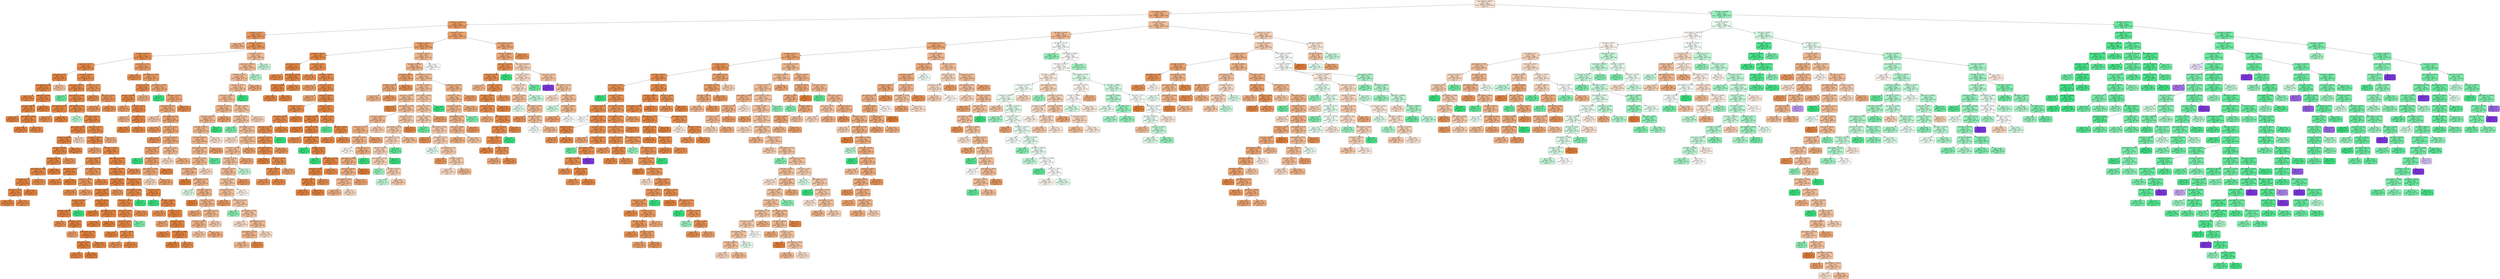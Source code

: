 digraph Tree {
node [shape=box, style="filled, rounded", color="black", fontname=helvetica] ;
edge [fontname=helvetica] ;
0 [label="past_median <= 88.87\ngini = 0.54\nsamples = 96554\nvalue = [82181, 62176, 8451]\nclass = 2", fillcolor="#f9e3d3"] ;
1 [label="past_median <= 49.81\ngini = 0.39\nsamples = 57081\nvalue = [66914, 22083, 1481]\nclass = 2", fillcolor="#eeac7d"] ;
0 -> 1 [labeldistance=2.5, labelangle=45, headlabel="True"] ;
2 [label="past_min <= 24.44\ngini = 0.29\nsamples = 26357\nvalue = [34524, 6795, 402]\nclass = 2", fillcolor="#ea9b62"] ;
1 -> 2 ;
3 [label="past_min <= 4.16\ngini = 0.25\nsamples = 13918\nvalue = [18803, 3013, 170]\nclass = 2", fillcolor="#e9965a"] ;
2 -> 3 ;
4 [label="gini = 0.42\nsamples = 236\nvalue = [276, 102, 8]\nclass = 2", fillcolor="#efb286"] ;
3 -> 4 ;
5 [label="eth_high <= 576.95\ngini = 0.25\nsamples = 13682\nvalue = [18527, 2911, 162]\nclass = 2", fillcolor="#e9965a"] ;
3 -> 5 ;
6 [label="eth_high <= 475.19\ngini = 0.17\nsamples = 10819\nvalue = [15462, 1515, 79]\nclass = 2", fillcolor="#e88e4d"] ;
5 -> 6 ;
7 [label="past_max <= 33.77\ngini = 0.13\nsamples = 8310\nvalue = [12183, 839, 43]\nclass = 2", fillcolor="#e78a47"] ;
6 -> 7 ;
8 [label="past_min <= 23.55\ngini = 0.08\nsamples = 1058\nvalue = [1594, 64, 3]\nclass = 2", fillcolor="#e68641"] ;
7 -> 8 ;
9 [label="past_median <= 19.93\ngini = 0.07\nsamples = 1050\nvalue = [1584, 59, 3]\nclass = 2", fillcolor="#e68641"] ;
8 -> 9 ;
10 [label="gini = 0.11\nsamples = 144\nvalue = [213, 13, 0]\nclass = 2", fillcolor="#e78945"] ;
9 -> 10 ;
11 [label="past_max <= 32.44\ngini = 0.07\nsamples = 906\nvalue = [1371, 46, 3]\nclass = 2", fillcolor="#e68540"] ;
9 -> 11 ;
12 [label="eth_high <= 385.14\ngini = 0.08\nsamples = 672\nvalue = [994, 41, 3]\nclass = 2", fillcolor="#e68742"] ;
11 -> 12 ;
13 [label="gini = 0.02\nsamples = 67\nvalue = [101, 1, 0]\nclass = 2", fillcolor="#e5823b"] ;
12 -> 13 ;
14 [label="past_median <= 23.05\ngini = 0.09\nsamples = 605\nvalue = [893, 40, 3]\nclass = 2", fillcolor="#e68743"] ;
12 -> 14 ;
15 [label="gini = 0.05\nsamples = 303\nvalue = [472, 12, 0]\nclass = 2", fillcolor="#e6843e"] ;
14 -> 15 ;
16 [label="gini = 0.13\nsamples = 302\nvalue = [421, 28, 3]\nclass = 2", fillcolor="#e78a47"] ;
14 -> 16 ;
17 [label="gini = 0.03\nsamples = 234\nvalue = [377, 5, 0]\nclass = 2", fillcolor="#e5833c"] ;
11 -> 17 ;
18 [label="gini = 0.44\nsamples = 8\nvalue = [10, 5, 0]\nclass = 2", fillcolor="#f2c09c"] ;
8 -> 18 ;
19 [label="eth_high <= 470.63\ngini = 0.13\nsamples = 7252\nvalue = [10589, 775, 40]\nclass = 2", fillcolor="#e78b48"] ;
7 -> 19 ;
20 [label="past_max <= 33.78\ngini = 0.12\nsamples = 6707\nvalue = [9839, 668, 34]\nclass = 2", fillcolor="#e78a47"] ;
19 -> 20 ;
21 [label="gini = 0.32\nsamples = 2\nvalue = [1, 4, 0]\nclass = 3", fillcolor="#6aeca0"] ;
20 -> 21 ;
22 [label="past_median <= 22.63\ngini = 0.12\nsamples = 6705\nvalue = [9838, 664, 34]\nclass = 2", fillcolor="#e78a47"] ;
20 -> 22 ;
23 [label="past_median <= 20.13\ngini = 0.07\nsamples = 415\nvalue = [639, 22, 1]\nclass = 2", fillcolor="#e68640"] ;
22 -> 23 ;
24 [label="gini = 0.19\nsamples = 74\nvalue = [103, 11, 1]\nclass = 2", fillcolor="#e89050"] ;
23 -> 24 ;
25 [label="gini = 0.04\nsamples = 341\nvalue = [536, 11, 0]\nclass = 2", fillcolor="#e6843d"] ;
23 -> 25 ;
26 [label="past_median <= 22.65\ngini = 0.13\nsamples = 6290\nvalue = [9199, 642, 33]\nclass = 2", fillcolor="#e78a47"] ;
22 -> 26 ;
27 [label="gini = 0.48\nsamples = 2\nvalue = [0, 3, 2]\nclass = 3", fillcolor="#bdf6d5"] ;
26 -> 27 ;
28 [label="eth_high <= 385.31\ngini = 0.13\nsamples = 6288\nvalue = [9199, 639, 31]\nclass = 2", fillcolor="#e78a47"] ;
26 -> 28 ;
29 [label="past_median <= 49.1\ngini = 0.09\nsamples = 1365\nvalue = [2088, 91, 8]\nclass = 2", fillcolor="#e68742"] ;
28 -> 29 ;
30 [label="eth_high <= 382.26\ngini = 0.09\nsamples = 1362\nvalue = [2085, 89, 8]\nclass = 2", fillcolor="#e68742"] ;
29 -> 30 ;
31 [label="eth_high <= 380.98\ngini = 0.09\nsamples = 1132\nvalue = [1727, 79, 8]\nclass = 2", fillcolor="#e68743"] ;
30 -> 31 ;
32 [label="past_min <= 22.68\ngini = 0.08\nsamples = 1083\nvalue = [1668, 69, 8]\nclass = 2", fillcolor="#e68742"] ;
31 -> 32 ;
33 [label="past_median <= 39.69\ngini = 0.1\nsamples = 878\nvalue = [1347, 66, 8]\nclass = 2", fillcolor="#e68844"] ;
32 -> 33 ;
34 [label="Eur_night <= 0.5\ngini = 0.09\nsamples = 776\nvalue = [1191, 49, 8]\nclass = 2", fillcolor="#e68742"] ;
33 -> 34 ;
35 [label="past_max <= 53.82\ngini = 0.11\nsamples = 503\nvalue = [763, 38, 8]\nclass = 2", fillcolor="#e78945"] ;
34 -> 35 ;
36 [label="gini = 0.08\nsamples = 329\nvalue = [508, 15, 8]\nclass = 2", fillcolor="#e68742"] ;
35 -> 36 ;
37 [label="gini = 0.15\nsamples = 174\nvalue = [255, 23, 0]\nclass = 2", fillcolor="#e78c4b"] ;
35 -> 37 ;
38 [label="gini = 0.05\nsamples = 273\nvalue = [428, 11, 0]\nclass = 2", fillcolor="#e6843e"] ;
34 -> 38 ;
39 [label="gini = 0.18\nsamples = 102\nvalue = [156, 17, 0]\nclass = 2", fillcolor="#e88f4f"] ;
33 -> 39 ;
40 [label="gini = 0.02\nsamples = 205\nvalue = [321, 3, 0]\nclass = 2", fillcolor="#e5823b"] ;
32 -> 40 ;
41 [label="gini = 0.25\nsamples = 49\nvalue = [59, 10, 0]\nclass = 2", fillcolor="#e9965b"] ;
31 -> 41 ;
42 [label="gini = 0.05\nsamples = 230\nvalue = [358, 10, 0]\nclass = 2", fillcolor="#e6853f"] ;
30 -> 42 ;
43 [label="gini = 0.48\nsamples = 3\nvalue = [3, 2, 0]\nclass = 2", fillcolor="#f6d5bd"] ;
29 -> 43 ;
44 [label="past_min <= 24.41\ngini = 0.14\nsamples = 4923\nvalue = [7111, 548, 23]\nclass = 2", fillcolor="#e78b49"] ;
28 -> 44 ;
45 [label="eth_high <= 390.49\ngini = 0.14\nsamples = 4907\nvalue = [7094, 542, 23]\nclass = 2", fillcolor="#e78b49"] ;
44 -> 45 ;
46 [label="gini = 0.33\nsamples = 215\nvalue = [272, 71, 0]\nclass = 2", fillcolor="#eca26d"] ;
45 -> 46 ;
47 [label="eth_high <= 408.32\ngini = 0.13\nsamples = 4692\nvalue = [6822, 471, 23]\nclass = 2", fillcolor="#e78a47"] ;
45 -> 47 ;
48 [label="eth_high <= 395.17\ngini = 0.18\nsamples = 1258\nvalue = [1790, 184, 8]\nclass = 2", fillcolor="#e88e4e"] ;
47 -> 48 ;
49 [label="past_max <= 64.67\ngini = 0.07\nsamples = 509\nvalue = [757, 29, 1]\nclass = 2", fillcolor="#e68641"] ;
48 -> 49 ;
50 [label="gini = 0.1\nsamples = 321\nvalue = [484, 26, 0]\nclass = 2", fillcolor="#e68844"] ;
49 -> 50 ;
51 [label="gini = 0.03\nsamples = 188\nvalue = [273, 3, 1]\nclass = 2", fillcolor="#e5833c"] ;
49 -> 51 ;
52 [label="past_median <= 32.38\ngini = 0.24\nsamples = 749\nvalue = [1033, 155, 7]\nclass = 2", fillcolor="#e99558"] ;
48 -> 52 ;
53 [label="past_min <= 18.62\ngini = 0.26\nsamples = 586\nvalue = [797, 139, 5]\nclass = 2", fillcolor="#ea985d"] ;
52 -> 53 ;
54 [label="gini = 0.21\nsamples = 261\nvalue = [372, 44, 5]\nclass = 2", fillcolor="#e89153"] ;
53 -> 54 ;
55 [label="gini = 0.3\nsamples = 325\nvalue = [425, 95, 0]\nclass = 2", fillcolor="#eb9d65"] ;
53 -> 55 ;
56 [label="gini = 0.13\nsamples = 163\nvalue = [236, 16, 2]\nclass = 2", fillcolor="#e78b48"] ;
52 -> 56 ;
57 [label="past_median <= 42.04\ngini = 0.11\nsamples = 3434\nvalue = [5032, 287, 15]\nclass = 2", fillcolor="#e78945"] ;
47 -> 57 ;
58 [label="eth_high <= 417.34\ngini = 0.1\nsamples = 3246\nvalue = [4765, 255, 15]\nclass = 2", fillcolor="#e68844"] ;
57 -> 58 ;
59 [label="past_min <= 24.19\ngini = 0.06\nsamples = 1237\nvalue = [1848, 51, 8]\nclass = 2", fillcolor="#e6853f"] ;
58 -> 59 ;
60 [label="past_min <= 20.11\ngini = 0.06\nsamples = 1219\nvalue = [1829, 48, 8]\nclass = 2", fillcolor="#e6853f"] ;
59 -> 60 ;
61 [label="past_min <= 20.08\ngini = 0.07\nsamples = 646\nvalue = [961, 35, 2]\nclass = 2", fillcolor="#e68641"] ;
60 -> 61 ;
62 [label="eth_high <= 409.37\ngini = 0.07\nsamples = 645\nvalue = [961, 33, 2]\nclass = 2", fillcolor="#e68640"] ;
61 -> 62 ;
63 [label="gini = 0.19\nsamples = 63\nvalue = [93, 9, 2]\nclass = 2", fillcolor="#e89050"] ;
62 -> 63 ;
64 [label="past_max <= 34.07\ngini = 0.05\nsamples = 582\nvalue = [868, 24, 0]\nclass = 2", fillcolor="#e6843e"] ;
62 -> 64 ;
65 [label="gini = 0.32\nsamples = 4\nvalue = [4, 1, 0]\nclass = 2", fillcolor="#eca06a"] ;
64 -> 65 ;
66 [label="past_median <= 29.31\ngini = 0.05\nsamples = 578\nvalue = [864, 23, 0]\nclass = 2", fillcolor="#e6843e"] ;
64 -> 66 ;
67 [label="past_max <= 39.56\ngini = 0.04\nsamples = 423\nvalue = [633, 12, 0]\nclass = 2", fillcolor="#e5833d"] ;
66 -> 67 ;
68 [label="gini = 0.08\nsamples = 127\nvalue = [178, 8, 0]\nclass = 2", fillcolor="#e68742"] ;
67 -> 68 ;
69 [label="gini = 0.02\nsamples = 296\nvalue = [455, 4, 0]\nclass = 2", fillcolor="#e5823b"] ;
67 -> 69 ;
70 [label="gini = 0.09\nsamples = 155\nvalue = [231, 11, 0]\nclass = 2", fillcolor="#e68742"] ;
66 -> 70 ;
71 [label="gini = 0.0\nsamples = 1\nvalue = [0, 2, 0]\nclass = 3", fillcolor="#39e581"] ;
61 -> 71 ;
72 [label="past_max <= 42.69\ngini = 0.04\nsamples = 573\nvalue = [868, 13, 6]\nclass = 2", fillcolor="#e6843d"] ;
60 -> 72 ;
73 [label="gini = 0.02\nsamples = 146\nvalue = [238, 0, 2]\nclass = 2", fillcolor="#e5823b"] ;
72 -> 73 ;
74 [label="past_median <= 34.76\ngini = 0.05\nsamples = 427\nvalue = [630, 13, 4]\nclass = 2", fillcolor="#e6843e"] ;
72 -> 74 ;
75 [label="gini = 0.06\nsamples = 318\nvalue = [468, 13, 3]\nclass = 2", fillcolor="#e68540"] ;
74 -> 75 ;
76 [label="gini = 0.01\nsamples = 109\nvalue = [162, 0, 1]\nclass = 2", fillcolor="#e5823a"] ;
74 -> 76 ;
77 [label="gini = 0.24\nsamples = 18\nvalue = [19, 3, 0]\nclass = 2", fillcolor="#e99558"] ;
59 -> 77 ;
78 [label="past_median <= 30.9\ngini = 0.13\nsamples = 2009\nvalue = [2917, 204, 7]\nclass = 2", fillcolor="#e78a47"] ;
58 -> 78 ;
79 [label="past_median <= 30.88\ngini = 0.15\nsamples = 1182\nvalue = [1703, 144, 6]\nclass = 2", fillcolor="#e78c4a"] ;
78 -> 79 ;
80 [label="past_max <= 48.19\ngini = 0.15\nsamples = 1181\nvalue = [1703, 142, 6]\nclass = 2", fillcolor="#e78c4a"] ;
79 -> 80 ;
81 [label="past_min <= 24.32\ngini = 0.13\nsamples = 791\nvalue = [1142, 79, 4]\nclass = 2", fillcolor="#e78a47"] ;
80 -> 81 ;
82 [label="past_min <= 18.46\ngini = 0.12\nsamples = 789\nvalue = [1141, 76, 4]\nclass = 2", fillcolor="#e78a47"] ;
81 -> 82 ;
83 [label="gini = 0.07\nsamples = 332\nvalue = [484, 19, 0]\nclass = 2", fillcolor="#e68641"] ;
82 -> 83 ;
84 [label="eth_high <= 456.78\ngini = 0.16\nsamples = 457\nvalue = [657, 57, 4]\nclass = 2", fillcolor="#e78d4b"] ;
82 -> 84 ;
85 [label="gini = 0.23\nsamples = 149\nvalue = [208, 31, 0]\nclass = 2", fillcolor="#e99457"] ;
84 -> 85 ;
86 [label="gini = 0.12\nsamples = 308\nvalue = [449, 26, 4]\nclass = 2", fillcolor="#e78946"] ;
84 -> 86 ;
87 [label="gini = 0.38\nsamples = 2\nvalue = [1, 3, 0]\nclass = 3", fillcolor="#7beeab"] ;
81 -> 87 ;
88 [label="gini = 0.19\nsamples = 390\nvalue = [561, 63, 2]\nclass = 2", fillcolor="#e89050"] ;
80 -> 88 ;
89 [label="gini = 0.0\nsamples = 1\nvalue = [0, 2, 0]\nclass = 3", fillcolor="#39e581"] ;
79 -> 89 ;
90 [label="past_min <= 4.73\ngini = 0.09\nsamples = 827\nvalue = [1214, 60, 1]\nclass = 2", fillcolor="#e68743"] ;
78 -> 90 ;
91 [label="gini = 0.0\nsamples = 1\nvalue = [0, 1, 0]\nclass = 3", fillcolor="#39e581"] ;
90 -> 91 ;
92 [label="eth_high <= 418.24\ngini = 0.09\nsamples = 826\nvalue = [1214, 59, 1]\nclass = 2", fillcolor="#e68743"] ;
90 -> 92 ;
93 [label="gini = 0.2\nsamples = 102\nvalue = [142, 18, 0]\nclass = 2", fillcolor="#e89152"] ;
92 -> 93 ;
94 [label="past_min <= 9.03\ngini = 0.07\nsamples = 724\nvalue = [1072, 41, 1]\nclass = 2", fillcolor="#e68641"] ;
92 -> 94 ;
95 [label="gini = 0.34\nsamples = 9\nvalue = [11, 3, 0]\nclass = 2", fillcolor="#eca36f"] ;
94 -> 95 ;
96 [label="past_min <= 19.76\ngini = 0.07\nsamples = 715\nvalue = [1061, 38, 1]\nclass = 2", fillcolor="#e68640"] ;
94 -> 96 ;
97 [label="gini = 0.1\nsamples = 259\nvalue = [383, 21, 0]\nclass = 2", fillcolor="#e68844"] ;
96 -> 97 ;
98 [label="past_median <= 39.41\ngini = 0.05\nsamples = 456\nvalue = [678, 17, 1]\nclass = 2", fillcolor="#e6843e"] ;
96 -> 98 ;
99 [label="gini = 0.04\nsamples = 393\nvalue = [594, 10, 1]\nclass = 2", fillcolor="#e5833d"] ;
98 -> 99 ;
100 [label="gini = 0.14\nsamples = 63\nvalue = [84, 7, 0]\nclass = 2", fillcolor="#e78c49"] ;
98 -> 100 ;
101 [label="gini = 0.19\nsamples = 188\nvalue = [267, 32, 0]\nclass = 2", fillcolor="#e89051"] ;
57 -> 101 ;
102 [label="gini = 0.39\nsamples = 16\nvalue = [17, 6, 0]\nclass = 2", fillcolor="#eead7f"] ;
44 -> 102 ;
103 [label="past_max <= 37.17\ngini = 0.23\nsamples = 545\nvalue = [750, 107, 6]\nclass = 2", fillcolor="#e99457"] ;
19 -> 103 ;
104 [label="gini = 0.14\nsamples = 69\nvalue = [97, 6, 2]\nclass = 2", fillcolor="#e78b49"] ;
103 -> 104 ;
105 [label="past_min <= 19.17\ngini = 0.24\nsamples = 476\nvalue = [653, 101, 4]\nclass = 2", fillcolor="#e99559"] ;
103 -> 105 ;
106 [label="gini = 0.27\nsamples = 289\nvalue = [380, 69, 2]\nclass = 2", fillcolor="#ea985e"] ;
105 -> 106 ;
107 [label="gini = 0.2\nsamples = 187\nvalue = [273, 32, 2]\nclass = 2", fillcolor="#e89151"] ;
105 -> 107 ;
108 [label="past_max <= 35.43\ngini = 0.3\nsamples = 2509\nvalue = [3279, 676, 36]\nclass = 2", fillcolor="#eb9c64"] ;
6 -> 108 ;
109 [label="gini = 0.17\nsamples = 230\nvalue = [323, 31, 3]\nclass = 2", fillcolor="#e88e4e"] ;
108 -> 109 ;
110 [label="past_median <= 24.96\ngini = 0.31\nsamples = 2279\nvalue = [2956, 645, 33]\nclass = 2", fillcolor="#eb9e66"] ;
108 -> 110 ;
111 [label="past_min <= 17.63\ngini = 0.16\nsamples = 566\nvalue = [821, 80, 1]\nclass = 2", fillcolor="#e88d4d"] ;
110 -> 111 ;
112 [label="eth_high <= 539.41\ngini = 0.13\nsamples = 498\nvalue = [748, 54, 1]\nclass = 2", fillcolor="#e78a48"] ;
111 -> 112 ;
113 [label="gini = 0.3\nsamples = 31\nvalue = [41, 9, 0]\nclass = 2", fillcolor="#eb9d64"] ;
112 -> 113 ;
114 [label="past_max <= 36.21\ngini = 0.11\nsamples = 467\nvalue = [707, 45, 1]\nclass = 2", fillcolor="#e78946"] ;
112 -> 114 ;
115 [label="gini = 0.41\nsamples = 13\nvalue = [15, 6, 0]\nclass = 2", fillcolor="#efb388"] ;
114 -> 115 ;
116 [label="Eur_night <= 0.5\ngini = 0.1\nsamples = 454\nvalue = [692, 39, 1]\nclass = 2", fillcolor="#e78844"] ;
114 -> 116 ;
117 [label="gini = 0.07\nsamples = 181\nvalue = [274, 9, 1]\nclass = 2", fillcolor="#e68640"] ;
116 -> 117 ;
118 [label="gini = 0.12\nsamples = 273\nvalue = [418, 30, 0]\nclass = 2", fillcolor="#e78a47"] ;
116 -> 118 ;
119 [label="gini = 0.39\nsamples = 68\nvalue = [73, 26, 0]\nclass = 2", fillcolor="#eeae80"] ;
111 -> 119 ;
120 [label="past_median <= 24.97\ngini = 0.35\nsamples = 1713\nvalue = [2135, 565, 32]\nclass = 2", fillcolor="#eca470"] ;
110 -> 120 ;
121 [label="gini = 0.0\nsamples = 1\nvalue = [0, 3, 0]\nclass = 3", fillcolor="#39e581"] ;
120 -> 121 ;
122 [label="eth_high <= 575.12\ngini = 0.35\nsamples = 1712\nvalue = [2135, 562, 32]\nclass = 2", fillcolor="#eca46f"] ;
120 -> 122 ;
123 [label="past_max <= 41.36\ngini = 0.36\nsamples = 1515\nvalue = [1857, 546, 23]\nclass = 2", fillcolor="#eda775"] ;
122 -> 123 ;
124 [label="gini = 0.47\nsamples = 156\nvalue = [148, 83, 1]\nclass = 2", fillcolor="#f4c8a9"] ;
123 -> 124 ;
125 [label="past_median <= 27.22\ngini = 0.35\nsamples = 1359\nvalue = [1709, 463, 22]\nclass = 2", fillcolor="#eca470"] ;
123 -> 125 ;
126 [label="gini = 0.26\nsamples = 186\nvalue = [256, 43, 3]\nclass = 2", fillcolor="#ea975c"] ;
125 -> 126 ;
127 [label="past_max <= 46.46\ngini = 0.36\nsamples = 1173\nvalue = [1453, 420, 19]\nclass = 2", fillcolor="#eda774"] ;
125 -> 127 ;
128 [label="gini = 0.22\nsamples = 164\nvalue = [224, 32, 1]\nclass = 2", fillcolor="#e99356"] ;
127 -> 128 ;
129 [label="eth_high <= 549.14\ngini = 0.38\nsamples = 1009\nvalue = [1229, 388, 18]\nclass = 2", fillcolor="#edaa79"] ;
127 -> 129 ;
130 [label="past_max <= 46.57\ngini = 0.33\nsamples = 593\nvalue = [758, 191, 3]\nclass = 2", fillcolor="#eca16b"] ;
129 -> 130 ;
131 [label="gini = 0.0\nsamples = 2\nvalue = [0, 4, 0]\nclass = 3", fillcolor="#39e581"] ;
130 -> 131 ;
132 [label="eth_high <= 539.41\ngini = 0.32\nsamples = 591\nvalue = [758, 187, 3]\nclass = 2", fillcolor="#eba06a"] ;
130 -> 132 ;
133 [label="past_median <= 30.39\ngini = 0.37\nsamples = 465\nvalue = [557, 178, 3]\nclass = 2", fillcolor="#edaa79"] ;
132 -> 133 ;
134 [label="gini = 0.48\nsamples = 79\nvalue = [81, 54, 0]\nclass = 2", fillcolor="#f6d5bd"] ;
133 -> 134 ;
135 [label="gini = 0.33\nsamples = 386\nvalue = [476, 124, 3]\nclass = 2", fillcolor="#eca26d"] ;
133 -> 135 ;
136 [label="gini = 0.08\nsamples = 126\nvalue = [201, 9, 0]\nclass = 2", fillcolor="#e68742"] ;
132 -> 136 ;
137 [label="past_min <= 19.44\ngini = 0.44\nsamples = 416\nvalue = [471, 197, 15]\nclass = 2", fillcolor="#f0b88f"] ;
129 -> 137 ;
138 [label="gini = 0.52\nsamples = 104\nvalue = [94, 66, 6]\nclass = 2", fillcolor="#f8dcc8"] ;
137 -> 138 ;
139 [label="gini = 0.4\nsamples = 312\nvalue = [377, 131, 9]\nclass = 2", fillcolor="#eeaf81"] ;
137 -> 139 ;
140 [label="gini = 0.15\nsamples = 197\nvalue = [278, 16, 9]\nclass = 2", fillcolor="#e78c4a"] ;
122 -> 140 ;
141 [label="eth_high <= 730.3\ngini = 0.45\nsamples = 2863\nvalue = [3065, 1396, 83]\nclass = 2", fillcolor="#f1bc96"] ;
5 -> 141 ;
142 [label="past_max <= 371.95\ngini = 0.44\nsamples = 2782\nvalue = [3015, 1323, 78]\nclass = 2", fillcolor="#f1ba93"] ;
141 -> 142 ;
143 [label="past_min <= 23.75\ngini = 0.44\nsamples = 2770\nvalue = [3008, 1312, 78]\nclass = 2", fillcolor="#f1ba92"] ;
142 -> 143 ;
144 [label="past_min <= 23.73\ngini = 0.45\nsamples = 2528\nvalue = [2743, 1228, 70]\nclass = 2", fillcolor="#f1bb94"] ;
143 -> 144 ;
145 [label="past_min <= 18.82\ngini = 0.45\nsamples = 2525\nvalue = [2743, 1219, 70]\nclass = 2", fillcolor="#f1bb94"] ;
144 -> 145 ;
146 [label="past_min <= 18.38\ngini = 0.42\nsamples = 1097\nvalue = [1237, 486, 30]\nclass = 2", fillcolor="#f0b48a"] ;
145 -> 146 ;
147 [label="past_min <= 18.36\ngini = 0.43\nsamples = 974\nvalue = [1084, 447, 28]\nclass = 2", fillcolor="#f0b78e"] ;
146 -> 147 ;
148 [label="eth_high <= 641.74\ngini = 0.43\nsamples = 971\nvalue = [1084, 443, 28]\nclass = 2", fillcolor="#f0b68d"] ;
147 -> 148 ;
149 [label="eth_high <= 620.08\ngini = 0.43\nsamples = 919\nvalue = [1031, 404, 26]\nclass = 2", fillcolor="#f0b48a"] ;
148 -> 149 ;
150 [label="past_median <= 49.13\ngini = 0.44\nsamples = 813\nvalue = [887, 376, 20]\nclass = 2", fillcolor="#f0b88f"] ;
149 -> 150 ;
151 [label="past_min <= 17.85\ngini = 0.43\nsamples = 810\nvalue = [886, 371, 20]\nclass = 2", fillcolor="#f0b78e"] ;
150 -> 151 ;
152 [label="past_median <= 19.46\ngini = 0.42\nsamples = 690\nvalue = [778, 299, 16]\nclass = 2", fillcolor="#efb388"] ;
151 -> 152 ;
153 [label="gini = 0.0\nsamples = 10\nvalue = [14, 0, 0]\nclass = 2", fillcolor="#e58139"] ;
152 -> 153 ;
154 [label="past_median <= 20.34\ngini = 0.42\nsamples = 680\nvalue = [764, 299, 16]\nclass = 2", fillcolor="#f0b489"] ;
152 -> 154 ;
155 [label="gini = 0.49\nsamples = 19\nvalue = [13, 16, 0]\nclass = 3", fillcolor="#dafae7"] ;
154 -> 155 ;
156 [label="eth_high <= 578.33\ngini = 0.42\nsamples = 661\nvalue = [751, 283, 16]\nclass = 2", fillcolor="#efb286"] ;
154 -> 156 ;
157 [label="gini = 0.0\nsamples = 6\nvalue = [9, 0, 0]\nclass = 2", fillcolor="#e58139"] ;
156 -> 157 ;
158 [label="past_min <= 13.56\ngini = 0.42\nsamples = 655\nvalue = [742, 283, 16]\nclass = 2", fillcolor="#efb387"] ;
156 -> 158 ;
159 [label="gini = 0.35\nsamples = 132\nvalue = [166, 47, 1]\nclass = 2", fillcolor="#eca572"] ;
158 -> 159 ;
160 [label="past_median <= 31.72\ngini = 0.43\nsamples = 523\nvalue = [576, 236, 15]\nclass = 2", fillcolor="#f0b78d"] ;
158 -> 160 ;
161 [label="past_min <= 15.66\ngini = 0.42\nsamples = 424\nvalue = [480, 179, 13]\nclass = 2", fillcolor="#efb286"] ;
160 -> 161 ;
162 [label="gini = 0.45\nsamples = 134\nvalue = [145, 75, 1]\nclass = 2", fillcolor="#f3c3a0"] ;
161 -> 162 ;
163 [label="gini = 0.39\nsamples = 290\nvalue = [335, 104, 12]\nclass = 2", fillcolor="#eeab7b"] ;
161 -> 163 ;
164 [label="gini = 0.48\nsamples = 99\nvalue = [96, 57, 2]\nclass = 2", fillcolor="#f5cdb0"] ;
160 -> 164 ;
165 [label="gini = 0.5\nsamples = 120\nvalue = [108, 72, 4]\nclass = 2", fillcolor="#f7d7bf"] ;
151 -> 165 ;
166 [label="gini = 0.28\nsamples = 3\nvalue = [1, 5, 0]\nclass = 3", fillcolor="#61ea9a"] ;
150 -> 166 ;
167 [label="gini = 0.32\nsamples = 106\nvalue = [144, 28, 6]\nclass = 2", fillcolor="#eb9e66"] ;
149 -> 167 ;
168 [label="gini = 0.51\nsamples = 52\nvalue = [53, 39, 2]\nclass = 2", fillcolor="#f8dfcd"] ;
148 -> 168 ;
169 [label="gini = 0.0\nsamples = 3\nvalue = [0, 4, 0]\nclass = 3", fillcolor="#39e581"] ;
147 -> 169 ;
170 [label="gini = 0.34\nsamples = 123\nvalue = [153, 39, 2]\nclass = 2", fillcolor="#eca26d"] ;
146 -> 170 ;
171 [label="eth_high <= 648.78\ngini = 0.46\nsamples = 1428\nvalue = [1506, 733, 40]\nclass = 2", fillcolor="#f2c09c"] ;
145 -> 171 ;
172 [label="past_min <= 18.86\ngini = 0.45\nsamples = 1275\nvalue = [1350, 639, 33]\nclass = 2", fillcolor="#f2be99"] ;
171 -> 172 ;
173 [label="gini = 0.38\nsamples = 10\nvalue = [4, 12, 0]\nclass = 3", fillcolor="#7beeab"] ;
172 -> 173 ;
174 [label="past_median <= 27.12\ngini = 0.45\nsamples = 1265\nvalue = [1346, 627, 33]\nclass = 2", fillcolor="#f1bd98"] ;
172 -> 174 ;
175 [label="gini = 0.5\nsamples = 145\nvalue = [136, 97, 4]\nclass = 2", fillcolor="#f8dcc8"] ;
174 -> 175 ;
176 [label="eth_high <= 635.12\ngini = 0.44\nsamples = 1120\nvalue = [1210, 530, 29]\nclass = 2", fillcolor="#f1ba92"] ;
174 -> 176 ;
177 [label="past_min <= 23.16\ngini = 0.45\nsamples = 1055\nvalue = [1127, 508, 29]\nclass = 2", fillcolor="#f1bc95"] ;
176 -> 177 ;
178 [label="past_min <= 22.94\ngini = 0.46\nsamples = 923\nvalue = [965, 464, 26]\nclass = 2", fillcolor="#f2bf9b"] ;
177 -> 178 ;
179 [label="past_max <= 97.07\ngini = 0.45\nsamples = 883\nvalue = [938, 424, 24]\nclass = 2", fillcolor="#f1bc95"] ;
178 -> 179 ;
180 [label="past_min <= 22.81\ngini = 0.46\nsamples = 810\nvalue = [843, 410, 21]\nclass = 2", fillcolor="#f2c09c"] ;
179 -> 180 ;
181 [label="past_max <= 41.42\ngini = 0.45\nsamples = 777\nvalue = [815, 385, 21]\nclass = 2", fillcolor="#f2be99"] ;
180 -> 181 ;
182 [label="gini = 0.29\nsamples = 82\nvalue = [102, 20, 1]\nclass = 2", fillcolor="#ea9b61"] ;
181 -> 182 ;
183 [label="past_max <= 41.68\ngini = 0.47\nsamples = 695\nvalue = [713, 365, 20]\nclass = 2", fillcolor="#f3c3a1"] ;
181 -> 183 ;
184 [label="gini = 0.42\nsamples = 15\nvalue = [6, 14, 0]\nclass = 3", fillcolor="#8ef0b7"] ;
183 -> 184 ;
185 [label="past_median <= 30.44\ngini = 0.46\nsamples = 680\nvalue = [707, 351, 20]\nclass = 2", fillcolor="#f2c19e"] ;
183 -> 185 ;
186 [label="gini = 0.5\nsamples = 157\nvalue = [146, 103, 4]\nclass = 2", fillcolor="#f8dbc6"] ;
185 -> 186 ;
187 [label="past_median <= 40.73\ngini = 0.45\nsamples = 523\nvalue = [561, 248, 16]\nclass = 2", fillcolor="#f1bb94"] ;
185 -> 187 ;
188 [label="past_median <= 39.48\ngini = 0.43\nsamples = 420\nvalue = [472, 185, 15]\nclass = 2", fillcolor="#f0b58a"] ;
187 -> 188 ;
189 [label="gini = 0.45\nsamples = 392\nvalue = [428, 182, 15]\nclass = 2", fillcolor="#f1b991"] ;
188 -> 189 ;
190 [label="gini = 0.12\nsamples = 28\nvalue = [44, 3, 0]\nclass = 2", fillcolor="#e78a46"] ;
188 -> 190 ;
191 [label="gini = 0.49\nsamples = 103\nvalue = [89, 63, 1]\nclass = 2", fillcolor="#f7dbc6"] ;
187 -> 191 ;
192 [label="gini = 0.5\nsamples = 33\nvalue = [28, 25, 0]\nclass = 2", fillcolor="#fcf2ea"] ;
180 -> 192 ;
193 [label="gini = 0.26\nsamples = 73\nvalue = [95, 14, 3]\nclass = 2", fillcolor="#ea975b"] ;
179 -> 193 ;
194 [label="gini = 0.51\nsamples = 40\nvalue = [27, 40, 2]\nclass = 3", fillcolor="#c2f7d8"] ;
178 -> 194 ;
195 [label="gini = 0.35\nsamples = 132\nvalue = [162, 44, 3]\nclass = 2", fillcolor="#eca571"] ;
177 -> 195 ;
196 [label="gini = 0.33\nsamples = 65\nvalue = [83, 22, 0]\nclass = 2", fillcolor="#eca26d"] ;
176 -> 196 ;
197 [label="gini = 0.5\nsamples = 153\nvalue = [156, 94, 7]\nclass = 2", fillcolor="#f5cfb4"] ;
171 -> 197 ;
198 [label="gini = 0.0\nsamples = 3\nvalue = [0, 9, 0]\nclass = 3", fillcolor="#39e581"] ;
144 -> 198 ;
199 [label="gini = 0.39\nsamples = 242\nvalue = [265, 84, 8]\nclass = 2", fillcolor="#eeab7c"] ;
143 -> 199 ;
200 [label="gini = 0.48\nsamples = 12\nvalue = [7, 11, 0]\nclass = 3", fillcolor="#b7f6d1"] ;
142 -> 200 ;
201 [label="gini = 0.52\nsamples = 81\nvalue = [50, 73, 5]\nclass = 3", fillcolor="#c5f7da"] ;
141 -> 201 ;
202 [label="past_min <= 35.17\ngini = 0.33\nsamples = 12439\nvalue = [15721, 3782, 232]\nclass = 2", fillcolor="#eca16b"] ;
2 -> 202 ;
203 [label="eth_high <= 475.19\ngini = 0.32\nsamples = 9520\nvalue = [12158, 2743, 168]\nclass = 2", fillcolor="#eb9f68"] ;
202 -> 203 ;
204 [label="eth_high <= 385.31\ngini = 0.14\nsamples = 4763\nvalue = [6897, 532, 40]\nclass = 2", fillcolor="#e78b49"] ;
203 -> 204 ;
205 [label="past_max <= 53.53\ngini = 0.1\nsamples = 1262\nvalue = [1896, 91, 9]\nclass = 2", fillcolor="#e68843"] ;
204 -> 205 ;
206 [label="gini = 0.13\nsamples = 279\nvalue = [411, 28, 3]\nclass = 2", fillcolor="#e78a48"] ;
205 -> 206 ;
207 [label="past_median <= 42.93\ngini = 0.09\nsamples = 983\nvalue = [1485, 63, 6]\nclass = 2", fillcolor="#e68742"] ;
205 -> 207 ;
208 [label="past_min <= 28.58\ngini = 0.07\nsamples = 592\nvalue = [902, 28, 4]\nclass = 2", fillcolor="#e68540"] ;
207 -> 208 ;
209 [label="gini = 0.09\nsamples = 281\nvalue = [417, 20, 1]\nclass = 2", fillcolor="#e68743"] ;
208 -> 209 ;
210 [label="gini = 0.04\nsamples = 311\nvalue = [485, 8, 3]\nclass = 2", fillcolor="#e6843d"] ;
208 -> 210 ;
211 [label="gini = 0.11\nsamples = 391\nvalue = [583, 35, 2]\nclass = 2", fillcolor="#e78946"] ;
207 -> 211 ;
212 [label="past_max <= 44.54\ngini = 0.16\nsamples = 3501\nvalue = [5001, 441, 31]\nclass = 2", fillcolor="#e78d4c"] ;
204 -> 212 ;
213 [label="gini = 0.21\nsamples = 349\nvalue = [485, 64, 3]\nclass = 2", fillcolor="#e99254"] ;
212 -> 213 ;
214 [label="eth_high <= 390.49\ngini = 0.15\nsamples = 3152\nvalue = [4516, 377, 28]\nclass = 2", fillcolor="#e78c4b"] ;
212 -> 214 ;
215 [label="gini = 0.33\nsamples = 226\nvalue = [275, 61, 7]\nclass = 2", fillcolor="#eb9f69"] ;
214 -> 215 ;
216 [label="past_min <= 24.54\ngini = 0.14\nsamples = 2926\nvalue = [4241, 316, 21]\nclass = 2", fillcolor="#e78b49"] ;
214 -> 216 ;
217 [label="gini = 0.34\nsamples = 37\nvalue = [46, 13, 0]\nclass = 2", fillcolor="#eca571"] ;
216 -> 217 ;
218 [label="eth_high <= 418.24\ngini = 0.13\nsamples = 2889\nvalue = [4195, 303, 21]\nclass = 2", fillcolor="#e78b48"] ;
216 -> 218 ;
219 [label="past_min <= 33.87\ngini = 0.16\nsamples = 1439\nvalue = [2039, 187, 10]\nclass = 2", fillcolor="#e78d4c"] ;
218 -> 219 ;
220 [label="past_max <= 88.44\ngini = 0.17\nsamples = 1346\nvalue = [1897, 183, 8]\nclass = 2", fillcolor="#e88e4d"] ;
219 -> 220 ;
221 [label="past_max <= 87.91\ngini = 0.18\nsamples = 1087\nvalue = [1517, 164, 6]\nclass = 2", fillcolor="#e88f4f"] ;
220 -> 221 ;
222 [label="past_min <= 31.23\ngini = 0.18\nsamples = 1085\nvalue = [1517, 161, 6]\nclass = 2", fillcolor="#e88f4f"] ;
221 -> 222 ;
223 [label="eth_high <= 395.17\ngini = 0.16\nsamples = 879\nvalue = [1249, 115, 5]\nclass = 2", fillcolor="#e78d4c"] ;
222 -> 223 ;
224 [label="gini = 0.05\nsamples = 193\nvalue = [280, 7, 1]\nclass = 2", fillcolor="#e6853f"] ;
223 -> 224 ;
225 [label="past_max <= 79.19\ngini = 0.19\nsamples = 686\nvalue = [969, 108, 4]\nclass = 2", fillcolor="#e89050"] ;
223 -> 225 ;
226 [label="eth_high <= 408.32\ngini = 0.18\nsamples = 652\nvalue = [929, 97, 4]\nclass = 2", fillcolor="#e88f4e"] ;
225 -> 226 ;
227 [label="gini = 0.23\nsamples = 269\nvalue = [367, 54, 2]\nclass = 2", fillcolor="#e99457"] ;
226 -> 227 ;
228 [label="gini = 0.14\nsamples = 383\nvalue = [562, 43, 2]\nclass = 2", fillcolor="#e78b49"] ;
226 -> 228 ;
229 [label="gini = 0.34\nsamples = 34\nvalue = [40, 11, 0]\nclass = 2", fillcolor="#eca46f"] ;
225 -> 229 ;
230 [label="gini = 0.25\nsamples = 206\nvalue = [268, 46, 1]\nclass = 2", fillcolor="#ea975c"] ;
222 -> 230 ;
231 [label="gini = 0.0\nsamples = 2\nvalue = [0, 3, 0]\nclass = 3", fillcolor="#39e581"] ;
221 -> 231 ;
232 [label="gini = 0.1\nsamples = 259\nvalue = [380, 19, 2]\nclass = 2", fillcolor="#e68844"] ;
220 -> 232 ;
233 [label="gini = 0.08\nsamples = 93\nvalue = [142, 4, 2]\nclass = 2", fillcolor="#e68641"] ;
219 -> 233 ;
234 [label="past_min <= 29.55\ngini = 0.11\nsamples = 1450\nvalue = [2156, 116, 11]\nclass = 2", fillcolor="#e78845"] ;
218 -> 234 ;
235 [label="past_max <= 51.28\ngini = 0.09\nsamples = 821\nvalue = [1230, 51, 7]\nclass = 2", fillcolor="#e68742"] ;
234 -> 235 ;
236 [label="gini = 0.03\nsamples = 191\nvalue = [289, 3, 2]\nclass = 2", fillcolor="#e5833c"] ;
235 -> 236 ;
237 [label="past_min <= 24.99\ngini = 0.1\nsamples = 630\nvalue = [941, 48, 5]\nclass = 2", fillcolor="#e68844"] ;
235 -> 237 ;
238 [label="gini = 0.19\nsamples = 81\nvalue = [112, 12, 1]\nclass = 2", fillcolor="#e88f50"] ;
237 -> 238 ;
239 [label="past_median <= 29.05\ngini = 0.09\nsamples = 549\nvalue = [829, 36, 4]\nclass = 2", fillcolor="#e68743"] ;
237 -> 239 ;
240 [label="gini = 0.0\nsamples = 1\nvalue = [0, 1, 0]\nclass = 3", fillcolor="#39e581"] ;
239 -> 240 ;
241 [label="past_max <= 51.34\ngini = 0.09\nsamples = 548\nvalue = [829, 35, 4]\nclass = 2", fillcolor="#e68742"] ;
239 -> 241 ;
242 [label="gini = 0.0\nsamples = 1\nvalue = [0, 3, 0]\nclass = 3", fillcolor="#39e581"] ;
241 -> 242 ;
243 [label="past_median <= 43.26\ngini = 0.08\nsamples = 547\nvalue = [829, 32, 4]\nclass = 2", fillcolor="#e68642"] ;
241 -> 243 ;
244 [label="past_min <= 29.28\ngini = 0.06\nsamples = 434\nvalue = [664, 18, 4]\nclass = 2", fillcolor="#e68540"] ;
243 -> 244 ;
245 [label="past_max <= 67.12\ngini = 0.06\nsamples = 421\nvalue = [646, 16, 4]\nclass = 2", fillcolor="#e6853f"] ;
244 -> 245 ;
246 [label="gini = 0.07\nsamples = 269\nvalue = [401, 13, 3]\nclass = 2", fillcolor="#e68641"] ;
245 -> 246 ;
247 [label="gini = 0.03\nsamples = 152\nvalue = [245, 3, 1]\nclass = 2", fillcolor="#e5833c"] ;
245 -> 247 ;
248 [label="gini = 0.18\nsamples = 13\nvalue = [18, 2, 0]\nclass = 2", fillcolor="#e88f4f"] ;
244 -> 248 ;
249 [label="gini = 0.14\nsamples = 113\nvalue = [165, 14, 0]\nclass = 2", fillcolor="#e78c4a"] ;
243 -> 249 ;
250 [label="past_min <= 29.59\ngini = 0.13\nsamples = 629\nvalue = [926, 65, 4]\nclass = 2", fillcolor="#e78a48"] ;
234 -> 250 ;
251 [label="gini = 0.24\nsamples = 5\nvalue = [1, 6, 0]\nclass = 3", fillcolor="#5ae996"] ;
250 -> 251 ;
252 [label="eth_high <= 459.39\ngini = 0.12\nsamples = 624\nvalue = [925, 59, 4]\nclass = 2", fillcolor="#e78a46"] ;
250 -> 252 ;
253 [label="gini = 0.1\nsamples = 367\nvalue = [543, 25, 4]\nclass = 2", fillcolor="#e68843"] ;
252 -> 253 ;
254 [label="gini = 0.15\nsamples = 257\nvalue = [382, 34, 0]\nclass = 2", fillcolor="#e78c4b"] ;
252 -> 254 ;
255 [label="eth_high <= 692.61\ngini = 0.44\nsamples = 4757\nvalue = [5261, 2211, 128]\nclass = 2", fillcolor="#f0b88f"] ;
203 -> 255 ;
256 [label="eth_high <= 549.14\ngini = 0.42\nsamples = 4521\nvalue = [5095, 2040, 93]\nclass = 2", fillcolor="#f0b58a"] ;
255 -> 256 ;
257 [label="past_max <= 84.82\ngini = 0.33\nsamples = 781\nvalue = [1017, 256, 4]\nclass = 2", fillcolor="#eca16b"] ;
256 -> 257 ;
258 [label="eth_high <= 487.12\ngini = 0.36\nsamples = 614\nvalue = [771, 226, 4]\nclass = 2", fillcolor="#eda674"] ;
257 -> 258 ;
259 [label="gini = 0.42\nsamples = 320\nvalue = [376, 151, 4]\nclass = 2", fillcolor="#f0b48a"] ;
258 -> 259 ;
260 [label="gini = 0.27\nsamples = 294\nvalue = [395, 75, 0]\nclass = 2", fillcolor="#ea995f"] ;
258 -> 260 ;
261 [label="gini = 0.19\nsamples = 167\nvalue = [246, 30, 0]\nclass = 2", fillcolor="#e89051"] ;
257 -> 261 ;
262 [label="past_median <= 44.93\ngini = 0.44\nsamples = 3740\nvalue = [4078, 1784, 89]\nclass = 2", fillcolor="#f1ba92"] ;
256 -> 262 ;
263 [label="eth_high <= 634.07\ngini = 0.45\nsamples = 2731\nvalue = [2930, 1366, 54]\nclass = 2", fillcolor="#f1bd97"] ;
262 -> 263 ;
264 [label="past_max <= 41.48\ngini = 0.44\nsamples = 2030\nvalue = [2196, 985, 35]\nclass = 2", fillcolor="#f1bb94"] ;
263 -> 264 ;
265 [label="gini = 0.09\nsamples = 35\nvalue = [57, 3, 0]\nclass = 2", fillcolor="#e68843"] ;
264 -> 265 ;
266 [label="past_median <= 41.06\ngini = 0.44\nsamples = 1995\nvalue = [2139, 982, 35]\nclass = 2", fillcolor="#f1bc96"] ;
264 -> 266 ;
267 [label="past_max <= 69.03\ngini = 0.43\nsamples = 1257\nvalue = [1390, 581, 18]\nclass = 2", fillcolor="#f0b78d"] ;
266 -> 267 ;
268 [label="past_min <= 31.33\ngini = 0.4\nsamples = 883\nvalue = [1033, 374, 14]\nclass = 2", fillcolor="#efb082"] ;
267 -> 268 ;
269 [label="past_max <= 45.01\ngini = 0.41\nsamples = 762\nvalue = [885, 342, 10]\nclass = 2", fillcolor="#efb387"] ;
268 -> 269 ;
270 [label="gini = 0.5\nsamples = 56\nvalue = [45, 42, 0]\nclass = 2", fillcolor="#fdf7f2"] ;
269 -> 270 ;
271 [label="past_min <= 31.3\ngini = 0.4\nsamples = 706\nvalue = [840, 300, 10]\nclass = 2", fillcolor="#eeaf81"] ;
269 -> 271 ;
272 [label="past_median <= 40.67\ngini = 0.4\nsamples = 704\nvalue = [840, 296, 10]\nclass = 2", fillcolor="#eeae80"] ;
271 -> 272 ;
273 [label="past_max <= 58.57\ngini = 0.41\nsamples = 674\nvalue = [788, 296, 10]\nclass = 2", fillcolor="#efb185"] ;
272 -> 273 ;
274 [label="past_median <= 38.91\ngini = 0.43\nsamples = 452\nvalue = [509, 220, 6]\nclass = 2", fillcolor="#f0b890"] ;
273 -> 274 ;
275 [label="gini = 0.41\nsamples = 350\nvalue = [419, 158, 4]\nclass = 2", fillcolor="#efb185"] ;
274 -> 275 ;
276 [label="gini = 0.5\nsamples = 102\nvalue = [90, 62, 2]\nclass = 2", fillcolor="#f7d9c3"] ;
274 -> 276 ;
277 [label="gini = 0.35\nsamples = 222\nvalue = [279, 76, 4]\nclass = 2", fillcolor="#eca571"] ;
273 -> 277 ;
278 [label="gini = 0.0\nsamples = 30\nvalue = [52, 0, 0]\nclass = 2", fillcolor="#e58139"] ;
272 -> 278 ;
279 [label="gini = 0.0\nsamples = 2\nvalue = [0, 4, 0]\nclass = 3", fillcolor="#39e581"] ;
271 -> 279 ;
280 [label="gini = 0.32\nsamples = 121\nvalue = [148, 32, 4]\nclass = 2", fillcolor="#eb9f68"] ;
268 -> 280 ;
281 [label="gini = 0.47\nsamples = 374\nvalue = [357, 207, 4]\nclass = 2", fillcolor="#f4cbad"] ;
267 -> 281 ;
282 [label="past_min <= 34.89\ngini = 0.47\nsamples = 738\nvalue = [749, 401, 17]\nclass = 2", fillcolor="#f3c6a5"] ;
266 -> 282 ;
283 [label="past_median <= 43.38\ngini = 0.48\nsamples = 716\nvalue = [709, 398, 17]\nclass = 2", fillcolor="#f4c9aa"] ;
282 -> 283 ;
284 [label="past_median <= 43.34\ngini = 0.49\nsamples = 428\nvalue = [407, 264, 7]\nclass = 2", fillcolor="#f6d3bb"] ;
283 -> 284 ;
285 [label="past_min <= 34.75\ngini = 0.48\nsamples = 420\nvalue = [405, 254, 7]\nclass = 2", fillcolor="#f5d1b6"] ;
284 -> 285 ;
286 [label="past_median <= 41.12\ngini = 0.48\nsamples = 418\nvalue = [405, 250, 7]\nclass = 2", fillcolor="#f5d0b5"] ;
285 -> 286 ;
287 [label="gini = 0.51\nsamples = 7\nvalue = [3, 7, 1]\nclass = 3", fillcolor="#9cf2c0"] ;
286 -> 287 ;
288 [label="eth_high <= 555.3\ngini = 0.48\nsamples = 411\nvalue = [402, 243, 6]\nclass = 2", fillcolor="#f5ceb2"] ;
286 -> 288 ;
289 [label="gini = 0.48\nsamples = 25\nvalue = [16, 23, 0]\nclass = 3", fillcolor="#c3f7d9"] ;
288 -> 289 ;
290 [label="gini = 0.47\nsamples = 386\nvalue = [386, 220, 6]\nclass = 2", fillcolor="#f4caab"] ;
288 -> 290 ;
291 [label="gini = 0.0\nsamples = 2\nvalue = [0, 4, 0]\nclass = 3", fillcolor="#39e581"] ;
285 -> 291 ;
292 [label="gini = 0.28\nsamples = 8\nvalue = [2, 10, 0]\nclass = 3", fillcolor="#61ea9a"] ;
284 -> 292 ;
293 [label="gini = 0.45\nsamples = 288\nvalue = [302, 134, 10]\nclass = 2", fillcolor="#f1bb94"] ;
283 -> 293 ;
294 [label="gini = 0.13\nsamples = 22\nvalue = [40, 3, 0]\nclass = 2", fillcolor="#e78a48"] ;
282 -> 294 ;
295 [label="past_median <= 44.93\ngini = 0.47\nsamples = 701\nvalue = [734, 381, 19]\nclass = 2", fillcolor="#f3c4a2"] ;
263 -> 295 ;
296 [label="past_min <= 32.31\ngini = 0.47\nsamples = 699\nvalue = [734, 378, 19]\nclass = 2", fillcolor="#f3c3a1"] ;
295 -> 296 ;
297 [label="past_min <= 24.47\ngini = 0.48\nsamples = 596\nvalue = [605, 348, 17]\nclass = 2", fillcolor="#f4cbad"] ;
296 -> 297 ;
298 [label="gini = 0.34\nsamples = 7\nvalue = [3, 11, 0]\nclass = 3", fillcolor="#6feca3"] ;
297 -> 298 ;
299 [label="past_median <= 30.05\ngini = 0.48\nsamples = 589\nvalue = [602, 337, 17]\nclass = 2", fillcolor="#f4c9aa"] ;
297 -> 299 ;
300 [label="gini = 0.25\nsamples = 23\nvalue = [31, 3, 2]\nclass = 2", fillcolor="#e99457"] ;
299 -> 300 ;
301 [label="past_max <= 42.16\ngini = 0.48\nsamples = 566\nvalue = [571, 334, 15]\nclass = 2", fillcolor="#f4ccaf"] ;
299 -> 301 ;
302 [label="gini = 0.5\nsamples = 29\nvalue = [25, 29, 0]\nclass = 3", fillcolor="#e4fbee"] ;
301 -> 302 ;
303 [label="past_median <= 31.6\ngini = 0.48\nsamples = 537\nvalue = [546, 305, 15]\nclass = 2", fillcolor="#f4c9aa"] ;
301 -> 303 ;
304 [label="gini = 0.27\nsamples = 26\nvalue = [37, 7, 0]\nclass = 2", fillcolor="#ea995e"] ;
303 -> 304 ;
305 [label="eth_high <= 665.73\ngini = 0.48\nsamples = 511\nvalue = [509, 298, 15]\nclass = 2", fillcolor="#f5ccaf"] ;
303 -> 305 ;
306 [label="gini = 0.5\nsamples = 347\nvalue = [321, 216, 13]\nclass = 2", fillcolor="#f7d7c1"] ;
305 -> 306 ;
307 [label="gini = 0.43\nsamples = 164\nvalue = [188, 82, 2]\nclass = 2", fillcolor="#f0b991"] ;
305 -> 307 ;
308 [label="gini = 0.32\nsamples = 103\nvalue = [129, 30, 2]\nclass = 2", fillcolor="#eba069"] ;
296 -> 308 ;
309 [label="gini = 0.0\nsamples = 2\nvalue = [0, 3, 0]\nclass = 3", fillcolor="#39e581"] ;
295 -> 309 ;
310 [label="past_max <= 163.29\ngini = 0.42\nsamples = 1009\nvalue = [1148, 418, 35]\nclass = 2", fillcolor="#efb185"] ;
262 -> 310 ;
311 [label="past_min <= 33.4\ngini = 0.42\nsamples = 949\nvalue = [1059, 399, 35]\nclass = 2", fillcolor="#efb388"] ;
310 -> 311 ;
312 [label="past_max <= 142.45\ngini = 0.43\nsamples = 716\nvalue = [768, 313, 22]\nclass = 2", fillcolor="#f0b68d"] ;
311 -> 312 ;
313 [label="past_median <= 49.3\ngini = 0.43\nsamples = 709\nvalue = [764, 302, 22]\nclass = 2", fillcolor="#f0b58b"] ;
312 -> 313 ;
314 [label="past_max <= 68.86\ngini = 0.44\nsamples = 654\nvalue = [696, 292, 19]\nclass = 2", fillcolor="#f0b88f"] ;
313 -> 314 ;
315 [label="gini = 0.41\nsamples = 319\nvalue = [353, 117, 14]\nclass = 2", fillcolor="#eeae80"] ;
314 -> 315 ;
316 [label="gini = 0.46\nsamples = 335\nvalue = [343, 175, 5]\nclass = 2", fillcolor="#f2c29f"] ;
314 -> 316 ;
317 [label="gini = 0.28\nsamples = 55\nvalue = [68, 10, 3]\nclass = 2", fillcolor="#ea985d"] ;
313 -> 317 ;
318 [label="gini = 0.39\nsamples = 7\nvalue = [4, 11, 0]\nclass = 3", fillcolor="#81eeaf"] ;
312 -> 318 ;
319 [label="gini = 0.39\nsamples = 233\nvalue = [291, 86, 13]\nclass = 2", fillcolor="#edaa79"] ;
311 -> 319 ;
320 [label="gini = 0.29\nsamples = 60\nvalue = [89, 19, 0]\nclass = 2", fillcolor="#eb9c63"] ;
310 -> 320 ;
321 [label="gini = 0.58\nsamples = 236\nvalue = [166, 171, 35]\nclass = 3", fillcolor="#fafefc"] ;
255 -> 321 ;
322 [label="past_median <= 49.63\ngini = 0.37\nsamples = 2919\nvalue = [3563, 1039, 64]\nclass = 2", fillcolor="#eda775"] ;
202 -> 322 ;
323 [label="eth_high <= 566.86\ngini = 0.37\nsamples = 2814\nvalue = [3416, 1022, 61]\nclass = 2", fillcolor="#eda877"] ;
322 -> 323 ;
324 [label="past_max <= 576.83\ngini = 0.18\nsamples = 1481\nvalue = [2122, 232, 7]\nclass = 2", fillcolor="#e88f4f"] ;
323 -> 324 ;
325 [label="past_max <= 50.39\ngini = 0.18\nsamples = 1480\nvalue = [2122, 229, 7]\nclass = 2", fillcolor="#e88f4f"] ;
324 -> 325 ;
326 [label="gini = 0.41\nsamples = 33\nvalue = [37, 15, 0]\nclass = 2", fillcolor="#f0b489"] ;
325 -> 326 ;
327 [label="eth_high <= 470.63\ngini = 0.17\nsamples = 1447\nvalue = [2085, 214, 7]\nclass = 2", fillcolor="#e88e4e"] ;
325 -> 327 ;
328 [label="eth_high <= 418.24\ngini = 0.15\nsamples = 1138\nvalue = [1668, 141, 7]\nclass = 2", fillcolor="#e78c4a"] ;
327 -> 328 ;
329 [label="past_max <= 53.43\ngini = 0.18\nsamples = 850\nvalue = [1213, 125, 5]\nclass = 2", fillcolor="#e88e4e"] ;
328 -> 329 ;
330 [label="gini = 0.37\nsamples = 42\nvalue = [52, 17, 0]\nclass = 2", fillcolor="#eeaa7a"] ;
329 -> 330 ;
331 [label="past_max <= 227.55\ngini = 0.16\nsamples = 808\nvalue = [1161, 108, 5]\nclass = 2", fillcolor="#e88d4c"] ;
329 -> 331 ;
332 [label="past_max <= 225.14\ngini = 0.16\nsamples = 776\nvalue = [1114, 108, 2]\nclass = 2", fillcolor="#e88d4d"] ;
331 -> 332 ;
333 [label="eth_high <= 385.31\ngini = 0.16\nsamples = 775\nvalue = [1114, 106, 2]\nclass = 2", fillcolor="#e88d4c"] ;
332 -> 333 ;
334 [label="gini = 0.09\nsamples = 357\nvalue = [557, 29, 0]\nclass = 2", fillcolor="#e68843"] ;
333 -> 334 ;
335 [label="eth_high <= 390.49\ngini = 0.22\nsamples = 418\nvalue = [557, 77, 2]\nclass = 2", fillcolor="#e99355"] ;
333 -> 335 ;
336 [label="gini = 0.37\nsamples = 82\nvalue = [100, 29, 2]\nclass = 2", fillcolor="#eda775"] ;
335 -> 336 ;
337 [label="gini = 0.17\nsamples = 336\nvalue = [457, 48, 0]\nclass = 2", fillcolor="#e88e4e"] ;
335 -> 337 ;
338 [label="gini = 0.0\nsamples = 1\nvalue = [0, 2, 0]\nclass = 3", fillcolor="#39e581"] ;
332 -> 338 ;
339 [label="gini = 0.11\nsamples = 32\nvalue = [47, 0, 3]\nclass = 2", fillcolor="#e78946"] ;
331 -> 339 ;
340 [label="gini = 0.07\nsamples = 288\nvalue = [455, 16, 2]\nclass = 2", fillcolor="#e68641"] ;
328 -> 340 ;
341 [label="gini = 0.25\nsamples = 309\nvalue = [417, 73, 0]\nclass = 2", fillcolor="#ea975c"] ;
327 -> 341 ;
342 [label="gini = 0.0\nsamples = 1\nvalue = [0, 3, 0]\nclass = 3", fillcolor="#39e581"] ;
324 -> 342 ;
343 [label="past_max <= 68.43\ngini = 0.5\nsamples = 1333\nvalue = [1294, 790, 54]\nclass = 2", fillcolor="#f5d0b5"] ;
323 -> 343 ;
344 [label="past_max <= 68.27\ngini = 0.51\nsamples = 726\nvalue = [664, 474, 30]\nclass = 2", fillcolor="#f8ddc9"] ;
343 -> 344 ;
345 [label="eth_high <= 730.3\ngini = 0.51\nsamples = 717\nvalue = [660, 459, 30]\nclass = 2", fillcolor="#f7dac5"] ;
344 -> 345 ;
346 [label="past_min <= 35.35\ngini = 0.45\nsamples = 470\nvalue = [515, 243, 9]\nclass = 2", fillcolor="#f2be98"] ;
345 -> 346 ;
347 [label="gini = 0.5\nsamples = 20\nvalue = [16, 19, 0]\nclass = 3", fillcolor="#e0fbeb"] ;
346 -> 347 ;
348 [label="past_median <= 42.41\ngini = 0.44\nsamples = 450\nvalue = [499, 224, 9]\nclass = 2", fillcolor="#f1bb94"] ;
346 -> 348 ;
349 [label="gini = 0.26\nsamples = 46\nvalue = [68, 11, 1]\nclass = 2", fillcolor="#ea975b"] ;
348 -> 349 ;
350 [label="eth_high <= 584.93\ngini = 0.46\nsamples = 404\nvalue = [431, 213, 8]\nclass = 2", fillcolor="#f2c09d"] ;
348 -> 350 ;
351 [label="gini = 0.51\nsamples = 62\nvalue = [43, 45, 1]\nclass = 3", fillcolor="#f6fefa"] ;
350 -> 351 ;
352 [label="gini = 0.44\nsamples = 342\nvalue = [388, 168, 7]\nclass = 2", fillcolor="#f1b991"] ;
350 -> 352 ;
353 [label="gini = 0.53\nsamples = 247\nvalue = [145, 216, 21]\nclass = 3", fillcolor="#c4f7d9"] ;
345 -> 353 ;
354 [label="gini = 0.33\nsamples = 9\nvalue = [4, 15, 0]\nclass = 3", fillcolor="#6eeca3"] ;
344 -> 354 ;
355 [label="past_min <= 35.18\ngini = 0.47\nsamples = 607\nvalue = [630, 316, 24]\nclass = 2", fillcolor="#f3c3a0"] ;
343 -> 355 ;
356 [label="gini = 0.0\nsamples = 1\nvalue = [0, 0, 3]\nclass = 4", fillcolor="#8139e5"] ;
355 -> 356 ;
357 [label="past_median <= 45.24\ngini = 0.47\nsamples = 606\nvalue = [630, 316, 21]\nclass = 2", fillcolor="#f2c29f"] ;
355 -> 357 ;
358 [label="gini = 0.5\nsamples = 137\nvalue = [126, 92, 2]\nclass = 2", fillcolor="#f8deca"] ;
357 -> 358 ;
359 [label="past_min <= 35.61\ngini = 0.45\nsamples = 469\nvalue = [504, 224, 19]\nclass = 2", fillcolor="#f1bc95"] ;
357 -> 359 ;
360 [label="gini = 0.51\nsamples = 31\nvalue = [18, 24, 1]\nclass = 3", fillcolor="#cff9e1"] ;
359 -> 360 ;
361 [label="eth_high <= 728.64\ngini = 0.44\nsamples = 438\nvalue = [486, 200, 18]\nclass = 2", fillcolor="#f0b88f"] ;
359 -> 361 ;
362 [label="gini = 0.36\nsamples = 322\nvalue = [394, 105, 11]\nclass = 2", fillcolor="#eca572"] ;
361 -> 362 ;
363 [label="gini = 0.53\nsamples = 116\nvalue = [92, 95, 7]\nclass = 3", fillcolor="#f9fefb"] ;
361 -> 363 ;
364 [label="gini = 0.21\nsamples = 105\nvalue = [147, 17, 3]\nclass = 2", fillcolor="#e89253"] ;
322 -> 364 ;
365 [label="past_min <= 55.38\ngini = 0.46\nsamples = 30724\nvalue = [32390, 15288, 1079]\nclass = 2", fillcolor="#f2bf9a"] ;
1 -> 365 ;
366 [label="eth_high <= 747.54\ngini = 0.44\nsamples = 22346\nvalue = [24325, 10409, 751]\nclass = 2", fillcolor="#f1b991"] ;
365 -> 366 ;
367 [label="past_median <= 69.74\ngini = 0.36\nsamples = 16119\nvalue = [19734, 5673, 336]\nclass = 2", fillcolor="#eda774"] ;
366 -> 367 ;
368 [label="eth_high <= 522.19\ngini = 0.34\nsamples = 12962\nvalue = [16245, 4239, 246]\nclass = 2", fillcolor="#eca36f"] ;
367 -> 368 ;
369 [label="eth_high <= 477.67\ngini = 0.22\nsamples = 6694\nvalue = [9357, 1213, 99]\nclass = 2", fillcolor="#e99254"] ;
368 -> 369 ;
370 [label="eth_high <= 409.37\ngini = 0.2\nsamples = 5806\nvalue = [8226, 924, 85]\nclass = 2", fillcolor="#e89051"] ;
369 -> 370 ;
371 [label="past_median <= 49.83\ngini = 0.22\nsamples = 3942\nvalue = [5490, 696, 69]\nclass = 2", fillcolor="#e99254"] ;
370 -> 371 ;
372 [label="gini = 0.0\nsamples = 2\nvalue = [0, 5, 0]\nclass = 3", fillcolor="#39e581"] ;
371 -> 372 ;
373 [label="eth_high <= 354.74\ngini = 0.22\nsamples = 3940\nvalue = [5490, 691, 69]\nclass = 2", fillcolor="#e99254"] ;
371 -> 373 ;
374 [label="past_min <= 8.06\ngini = 0.16\nsamples = 1237\nvalue = [1788, 156, 20]\nclass = 2", fillcolor="#e88d4c"] ;
373 -> 374 ;
375 [label="gini = 0.5\nsamples = 4\nvalue = [2, 2, 0]\nclass = 2", fillcolor="#ffffff"] ;
374 -> 375 ;
376 [label="past_max <= 82.39\ngini = 0.16\nsamples = 1233\nvalue = [1786, 154, 20]\nclass = 2", fillcolor="#e88d4c"] ;
374 -> 376 ;
377 [label="past_max <= 63.11\ngini = 0.12\nsamples = 439\nvalue = [648, 38, 5]\nclass = 2", fillcolor="#e78946"] ;
376 -> 377 ;
378 [label="gini = 0.22\nsamples = 40\nvalue = [57, 8, 0]\nclass = 2", fillcolor="#e99355"] ;
377 -> 378 ;
379 [label="gini = 0.11\nsamples = 399\nvalue = [591, 30, 5]\nclass = 2", fillcolor="#e78845"] ;
377 -> 379 ;
380 [label="past_min <= 27.41\ngini = 0.19\nsamples = 794\nvalue = [1138, 116, 15]\nclass = 2", fillcolor="#e88f4f"] ;
376 -> 380 ;
381 [label="gini = 0.39\nsamples = 34\nvalue = [40, 10, 3]\nclass = 2", fillcolor="#eda775"] ;
380 -> 381 ;
382 [label="past_max <= 82.48\ngini = 0.18\nsamples = 760\nvalue = [1098, 106, 12]\nclass = 2", fillcolor="#e88e4e"] ;
380 -> 382 ;
383 [label="gini = 0.32\nsamples = 3\nvalue = [1, 4, 0]\nclass = 3", fillcolor="#6aeca0"] ;
382 -> 383 ;
384 [label="past_median <= 69.69\ngini = 0.17\nsamples = 757\nvalue = [1097, 102, 12]\nclass = 2", fillcolor="#e88e4d"] ;
382 -> 384 ;
385 [label="eth_high <= 352.21\ngini = 0.17\nsamples = 756\nvalue = [1097, 102, 10]\nclass = 2", fillcolor="#e88e4d"] ;
384 -> 385 ;
386 [label="gini = 0.22\nsamples = 321\nvalue = [449, 58, 7]\nclass = 2", fillcolor="#e99355"] ;
385 -> 386 ;
387 [label="past_max <= 91.58\ngini = 0.13\nsamples = 435\nvalue = [648, 44, 3]\nclass = 2", fillcolor="#e78a47"] ;
385 -> 387 ;
388 [label="gini = 0.21\nsamples = 72\nvalue = [102, 14, 0]\nclass = 2", fillcolor="#e99254"] ;
387 -> 388 ;
389 [label="gini = 0.11\nsamples = 363\nvalue = [546, 30, 3]\nclass = 2", fillcolor="#e78945"] ;
387 -> 389 ;
390 [label="gini = 0.0\nsamples = 1\nvalue = [0, 0, 2]\nclass = 4", fillcolor="#8139e5"] ;
384 -> 390 ;
391 [label="past_median <= 65.84\ngini = 0.24\nsamples = 2703\nvalue = [3702, 535, 49]\nclass = 2", fillcolor="#e99558"] ;
373 -> 391 ;
392 [label="past_median <= 64.7\ngini = 0.23\nsamples = 2351\nvalue = [3229, 431, 41]\nclass = 2", fillcolor="#e99356"] ;
391 -> 392 ;
393 [label="past_median <= 53.06\ngini = 0.23\nsamples = 2215\nvalue = [3022, 420, 39]\nclass = 2", fillcolor="#e99457"] ;
392 -> 393 ;
394 [label="past_max <= 69.09\ngini = 0.19\nsamples = 577\nvalue = [837, 84, 11]\nclass = 2", fillcolor="#e88f4f"] ;
393 -> 394 ;
395 [label="gini = 0.27\nsamples = 171\nvalue = [227, 37, 5]\nclass = 2", fillcolor="#ea985d"] ;
394 -> 395 ;
396 [label="eth_high <= 392.24\ngini = 0.15\nsamples = 406\nvalue = [610, 47, 6]\nclass = 2", fillcolor="#e78c4a"] ;
394 -> 396 ;
397 [label="gini = 0.11\nsamples = 294\nvalue = [454, 24, 5]\nclass = 2", fillcolor="#e78946"] ;
396 -> 397 ;
398 [label="gini = 0.23\nsamples = 112\nvalue = [156, 23, 1]\nclass = 2", fillcolor="#e99457"] ;
396 -> 398 ;
399 [label="past_median <= 53.07\ngini = 0.25\nsamples = 1638\nvalue = [2185, 336, 28]\nclass = 2", fillcolor="#e9965a"] ;
393 -> 399 ;
400 [label="gini = 0.44\nsamples = 3\nvalue = [3, 6, 0]\nclass = 3", fillcolor="#9cf2c0"] ;
399 -> 400 ;
401 [label="past_median <= 64.7\ngini = 0.25\nsamples = 1635\nvalue = [2182, 330, 28]\nclass = 2", fillcolor="#e99559"] ;
399 -> 401 ;
402 [label="past_median <= 53.24\ngini = 0.24\nsamples = 1634\nvalue = [2182, 329, 28]\nclass = 2", fillcolor="#e99559"] ;
401 -> 402 ;
403 [label="gini = 0.05\nsamples = 24\nvalue = [39, 1, 0]\nclass = 2", fillcolor="#e6843e"] ;
402 -> 403 ;
404 [label="past_median <= 53.33\ngini = 0.25\nsamples = 1610\nvalue = [2143, 328, 28]\nclass = 2", fillcolor="#e99659"] ;
402 -> 404 ;
405 [label="gini = 0.49\nsamples = 14\nvalue = [12, 9, 0]\nclass = 2", fillcolor="#f8e0ce"] ;
404 -> 405 ;
406 [label="past_max <= 104.6\ngini = 0.24\nsamples = 1596\nvalue = [2131, 319, 28]\nclass = 2", fillcolor="#e99559"] ;
404 -> 406 ;
407 [label="past_max <= 104.54\ngini = 0.27\nsamples = 1064\nvalue = [1387, 236, 19]\nclass = 2", fillcolor="#ea985d"] ;
406 -> 407 ;
408 [label="past_min <= 31.78\ngini = 0.26\nsamples = 1063\nvalue = [1387, 234, 19]\nclass = 2", fillcolor="#ea985d"] ;
407 -> 408 ;
409 [label="gini = 0.15\nsamples = 123\nvalue = [179, 13, 3]\nclass = 2", fillcolor="#e78c4a"] ;
408 -> 409 ;
410 [label="past_max <= 95.2\ngini = 0.28\nsamples = 940\nvalue = [1208, 221, 16]\nclass = 2", fillcolor="#ea995f"] ;
408 -> 410 ;
411 [label="eth_high <= 379.31\ngini = 0.26\nsamples = 827\nvalue = [1081, 182, 12]\nclass = 2", fillcolor="#ea975c"] ;
410 -> 411 ;
412 [label="gini = 0.2\nsamples = 276\nvalue = [360, 41, 5]\nclass = 2", fillcolor="#e89152"] ;
411 -> 412 ;
413 [label="past_min <= 42.57\ngini = 0.29\nsamples = 551\nvalue = [721, 141, 7]\nclass = 2", fillcolor="#ea9b61"] ;
411 -> 413 ;
414 [label="gini = 0.32\nsamples = 262\nvalue = [351, 86, 0]\nclass = 2", fillcolor="#eba06a"] ;
413 -> 414 ;
415 [label="gini = 0.25\nsamples = 289\nvalue = [370, 55, 7]\nclass = 2", fillcolor="#e9965a"] ;
413 -> 415 ;
416 [label="gini = 0.39\nsamples = 113\nvalue = [127, 39, 4]\nclass = 2", fillcolor="#eeaa7a"] ;
410 -> 416 ;
417 [label="gini = 0.0\nsamples = 1\nvalue = [0, 2, 0]\nclass = 3", fillcolor="#39e581"] ;
407 -> 417 ;
418 [label="past_max <= 112.35\ngini = 0.2\nsamples = 532\nvalue = [744, 83, 9]\nclass = 2", fillcolor="#e89051"] ;
406 -> 418 ;
419 [label="gini = 0.05\nsamples = 100\nvalue = [143, 2, 2]\nclass = 2", fillcolor="#e6843e"] ;
418 -> 419 ;
420 [label="past_median <= 53.43\ngini = 0.23\nsamples = 432\nvalue = [601, 81, 7]\nclass = 2", fillcolor="#e99356"] ;
418 -> 420 ;
421 [label="gini = 0.0\nsamples = 1\nvalue = [0, 2, 0]\nclass = 3", fillcolor="#39e581"] ;
420 -> 421 ;
422 [label="past_max <= 112.42\ngini = 0.22\nsamples = 431\nvalue = [601, 79, 7]\nclass = 2", fillcolor="#e99355"] ;
420 -> 422 ;
423 [label="gini = 0.44\nsamples = 2\nvalue = [2, 4, 0]\nclass = 3", fillcolor="#9cf2c0"] ;
422 -> 423 ;
424 [label="past_max <= 295.2\ngini = 0.21\nsamples = 429\nvalue = [599, 75, 7]\nclass = 2", fillcolor="#e99254"] ;
422 -> 424 ;
425 [label="gini = 0.2\nsamples = 383\nvalue = [532, 60, 6]\nclass = 2", fillcolor="#e89051"] ;
424 -> 425 ;
426 [label="gini = 0.32\nsamples = 46\nvalue = [67, 15, 1]\nclass = 2", fillcolor="#eb9f68"] ;
424 -> 426 ;
427 [label="gini = 0.0\nsamples = 1\nvalue = [0, 1, 0]\nclass = 3", fillcolor="#39e581"] ;
401 -> 427 ;
428 [label="gini = 0.11\nsamples = 136\nvalue = [207, 11, 2]\nclass = 2", fillcolor="#e78945"] ;
392 -> 428 ;
429 [label="gini = 0.31\nsamples = 352\nvalue = [473, 104, 8]\nclass = 2", fillcolor="#eb9e67"] ;
391 -> 429 ;
430 [label="eth_high <= 470.63\ngini = 0.15\nsamples = 1864\nvalue = [2736, 228, 16]\nclass = 2", fillcolor="#e78c4b"] ;
370 -> 430 ;
431 [label="eth_high <= 464.75\ngini = 0.13\nsamples = 1444\nvalue = [2152, 144, 12]\nclass = 2", fillcolor="#e78a47"] ;
430 -> 431 ;
432 [label="past_median <= 59.01\ngini = 0.14\nsamples = 1167\nvalue = [1733, 129, 11]\nclass = 2", fillcolor="#e78b49"] ;
431 -> 432 ;
433 [label="past_median <= 57.57\ngini = 0.11\nsamples = 746\nvalue = [1116, 61, 7]\nclass = 2", fillcolor="#e78945"] ;
432 -> 433 ;
434 [label="past_max <= 69.74\ngini = 0.12\nsamples = 652\nvalue = [962, 59, 7]\nclass = 2", fillcolor="#e78a46"] ;
433 -> 434 ;
435 [label="gini = 0.07\nsamples = 228\nvalue = [351, 10, 3]\nclass = 2", fillcolor="#e68640"] ;
434 -> 435 ;
436 [label="past_min <= 40.95\ngini = 0.15\nsamples = 424\nvalue = [611, 49, 4]\nclass = 2", fillcolor="#e78c4a"] ;
434 -> 436 ;
437 [label="gini = 0.12\nsamples = 263\nvalue = [400, 25, 3]\nclass = 2", fillcolor="#e78a47"] ;
436 -> 437 ;
438 [label="gini = 0.19\nsamples = 161\nvalue = [211, 24, 1]\nclass = 2", fillcolor="#e89050"] ;
436 -> 438 ;
439 [label="gini = 0.03\nsamples = 94\nvalue = [154, 2, 0]\nclass = 2", fillcolor="#e5833c"] ;
433 -> 439 ;
440 [label="past_median <= 59.23\ngini = 0.19\nsamples = 421\nvalue = [617, 68, 4]\nclass = 2", fillcolor="#e89050"] ;
432 -> 440 ;
441 [label="gini = 0.5\nsamples = 9\nvalue = [12, 10, 0]\nclass = 2", fillcolor="#fbeade"] ;
440 -> 441 ;
442 [label="eth_high <= 436.95\ngini = 0.17\nsamples = 412\nvalue = [605, 58, 4]\nclass = 2", fillcolor="#e88e4d"] ;
440 -> 442 ;
443 [label="gini = 0.22\nsamples = 231\nvalue = [323, 42, 4]\nclass = 2", fillcolor="#e99355"] ;
442 -> 443 ;
444 [label="gini = 0.1\nsamples = 181\nvalue = [282, 16, 0]\nclass = 2", fillcolor="#e68844"] ;
442 -> 444 ;
445 [label="gini = 0.07\nsamples = 277\nvalue = [419, 15, 1]\nclass = 2", fillcolor="#e68641"] ;
431 -> 445 ;
446 [label="past_min <= 49.42\ngini = 0.23\nsamples = 420\nvalue = [584, 84, 4]\nclass = 2", fillcolor="#e99457"] ;
430 -> 446 ;
447 [label="gini = 0.25\nsamples = 354\nvalue = [480, 79, 4]\nclass = 2", fillcolor="#e9975b"] ;
446 -> 447 ;
448 [label="gini = 0.09\nsamples = 66\nvalue = [104, 5, 0]\nclass = 2", fillcolor="#e68743"] ;
446 -> 448 ;
449 [label="past_median <= 68.1\ngini = 0.34\nsamples = 888\nvalue = [1131, 289, 14]\nclass = 2", fillcolor="#eca26d"] ;
369 -> 449 ;
450 [label="past_median <= 58.63\ngini = 0.33\nsamples = 855\nvalue = [1098, 269, 12]\nclass = 2", fillcolor="#eca16b"] ;
449 -> 450 ;
451 [label="eth_high <= 487.12\ngini = 0.37\nsamples = 457\nvalue = [540, 168, 4]\nclass = 2", fillcolor="#eda978"] ;
450 -> 451 ;
452 [label="gini = 0.43\nsamples = 265\nvalue = [288, 124, 2]\nclass = 2", fillcolor="#f0b88f"] ;
451 -> 452 ;
453 [label="gini = 0.26\nsamples = 192\nvalue = [252, 44, 2]\nclass = 2", fillcolor="#ea985d"] ;
451 -> 453 ;
454 [label="gini = 0.28\nsamples = 398\nvalue = [558, 101, 8]\nclass = 2", fillcolor="#ea995f"] ;
450 -> 454 ;
455 [label="gini = 0.51\nsamples = 33\nvalue = [33, 20, 2]\nclass = 2", fillcolor="#f5d0b5"] ;
449 -> 455 ;
456 [label="past_median <= 61.39\ngini = 0.44\nsamples = 6268\nvalue = [6888, 3026, 147]\nclass = 2", fillcolor="#f1ba92"] ;
368 -> 456 ;
457 [label="past_max <= 190.69\ngini = 0.45\nsamples = 4146\nvalue = [4461, 2080, 112]\nclass = 2", fillcolor="#f1bd98"] ;
456 -> 457 ;
458 [label="past_min <= 32.47\ngini = 0.46\nsamples = 3937\nvalue = [4190, 2003, 109]\nclass = 2", fillcolor="#f2bf9a"] ;
457 -> 458 ;
459 [label="past_median <= 59.58\ngini = 0.41\nsamples = 718\nvalue = [813, 328, 5]\nclass = 2", fillcolor="#f0b48a"] ;
458 -> 459 ;
460 [label="past_min <= 30.5\ngini = 0.4\nsamples = 664\nvalue = [765, 291, 4]\nclass = 2", fillcolor="#efb185"] ;
459 -> 460 ;
461 [label="past_max <= 76.51\ngini = 0.43\nsamples = 492\nvalue = [546, 241, 4]\nclass = 2", fillcolor="#f1b991"] ;
460 -> 461 ;
462 [label="gini = 0.48\nsamples = 203\nvalue = [204, 125, 2]\nclass = 2", fillcolor="#f5cfb3"] ;
461 -> 462 ;
463 [label="gini = 0.38\nsamples = 289\nvalue = [342, 116, 2]\nclass = 2", fillcolor="#eeac7d"] ;
461 -> 463 ;
464 [label="gini = 0.3\nsamples = 172\nvalue = [219, 50, 0]\nclass = 2", fillcolor="#eb9e66"] ;
460 -> 464 ;
465 [label="gini = 0.5\nsamples = 54\nvalue = [48, 37, 1]\nclass = 2", fillcolor="#f9e3d3"] ;
459 -> 465 ;
466 [label="past_median <= 61.37\ngini = 0.47\nsamples = 3219\nvalue = [3377, 1675, 104]\nclass = 2", fillcolor="#f2c19e"] ;
458 -> 466 ;
467 [label="eth_high <= 540.5\ngini = 0.46\nsamples = 3214\nvalue = [3376, 1669, 102]\nclass = 2", fillcolor="#f2c19e"] ;
466 -> 467 ;
468 [label="gini = 0.3\nsamples = 55\nvalue = [62, 14, 0]\nclass = 2", fillcolor="#eb9d66"] ;
467 -> 468 ;
469 [label="eth_high <= 575.12\ngini = 0.47\nsamples = 3159\nvalue = [3314, 1655, 102]\nclass = 2", fillcolor="#f2c29f"] ;
467 -> 469 ;
470 [label="gini = 0.5\nsamples = 322\nvalue = [310, 198, 11]\nclass = 2", fillcolor="#f6d3ba"] ;
469 -> 470 ;
471 [label="past_median <= 51.47\ngini = 0.46\nsamples = 2837\nvalue = [3004, 1457, 91]\nclass = 2", fillcolor="#f2c09c"] ;
469 -> 471 ;
472 [label="gini = 0.41\nsamples = 395\nvalue = [444, 167, 8]\nclass = 2", fillcolor="#efb286"] ;
471 -> 472 ;
473 [label="eth_high <= 576.46\ngini = 0.47\nsamples = 2442\nvalue = [2560, 1290, 83]\nclass = 2", fillcolor="#f3c2a0"] ;
471 -> 473 ;
474 [label="gini = 0.59\nsamples = 40\nvalue = [37, 16, 13]\nclass = 2", fillcolor="#f4caac"] ;
473 -> 474 ;
475 [label="past_median <= 51.53\ngini = 0.47\nsamples = 2402\nvalue = [2523, 1274, 70]\nclass = 2", fillcolor="#f2c2a0"] ;
473 -> 475 ;
476 [label="gini = 0.4\nsamples = 11\nvalue = [6, 16, 0]\nclass = 3", fillcolor="#83efb0"] ;
475 -> 476 ;
477 [label="past_median <= 59.09\ngini = 0.46\nsamples = 2391\nvalue = [2517, 1258, 70]\nclass = 2", fillcolor="#f2c29f"] ;
475 -> 477 ;
478 [label="past_min <= 34.19\ngini = 0.46\nsamples = 1817\nvalue = [1942, 921, 57]\nclass = 2", fillcolor="#f2bf9a"] ;
477 -> 478 ;
479 [label="gini = 0.51\nsamples = 130\nvalue = [122, 91, 5]\nclass = 2", fillcolor="#f9e0cf"] ;
478 -> 479 ;
480 [label="past_max <= 106.59\ngini = 0.45\nsamples = 1687\nvalue = [1820, 830, 52]\nclass = 2", fillcolor="#f1bc96"] ;
478 -> 480 ;
481 [label="past_max <= 104.71\ngini = 0.46\nsamples = 1434\nvalue = [1517, 737, 45]\nclass = 2", fillcolor="#f2c09c"] ;
480 -> 481 ;
482 [label="past_max <= 77.62\ngini = 0.46\nsamples = 1415\nvalue = [1507, 713, 45]\nclass = 2", fillcolor="#f2bf9a"] ;
481 -> 482 ;
483 [label="past_median <= 57.26\ngini = 0.47\nsamples = 782\nvalue = [819, 418, 29]\nclass = 2", fillcolor="#f3c3a1"] ;
482 -> 483 ;
484 [label="past_max <= 75.62\ngini = 0.48\nsamples = 629\nvalue = [639, 356, 22]\nclass = 2", fillcolor="#f4c9aa"] ;
483 -> 484 ;
485 [label="past_median <= 56.66\ngini = 0.47\nsamples = 570\nvalue = [595, 311, 18]\nclass = 2", fillcolor="#f3c5a3"] ;
484 -> 485 ;
486 [label="eth_high <= 594.27\ngini = 0.46\nsamples = 508\nvalue = [552, 262, 17]\nclass = 2", fillcolor="#f2bf9a"] ;
485 -> 486 ;
487 [label="gini = 0.48\nsamples = 113\nvalue = [113, 73, 0]\nclass = 2", fillcolor="#f6d2b9"] ;
486 -> 487 ;
488 [label="gini = 0.45\nsamples = 395\nvalue = [439, 189, 17]\nclass = 2", fillcolor="#f1ba92"] ;
486 -> 488 ;
489 [label="gini = 0.51\nsamples = 62\nvalue = [43, 49, 1]\nclass = 3", fillcolor="#e7fcf0"] ;
485 -> 489 ;
490 [label="gini = 0.54\nsamples = 59\nvalue = [44, 45, 4]\nclass = 3", fillcolor="#fbfefc"] ;
484 -> 490 ;
491 [label="gini = 0.41\nsamples = 153\nvalue = [180, 62, 7]\nclass = 2", fillcolor="#efaf82"] ;
483 -> 491 ;
492 [label="past_median <= 58.85\ngini = 0.44\nsamples = 633\nvalue = [688, 295, 16]\nclass = 2", fillcolor="#f0b990"] ;
482 -> 492 ;
493 [label="eth_high <= 599.58\ngini = 0.45\nsamples = 611\nvalue = [654, 294, 15]\nclass = 2", fillcolor="#f1bb94"] ;
492 -> 493 ;
494 [label="gini = 0.39\nsamples = 174\nvalue = [200, 62, 6]\nclass = 2", fillcolor="#eeab7a"] ;
493 -> 494 ;
495 [label="past_max <= 77.8\ngini = 0.46\nsamples = 437\nvalue = [454, 232, 9]\nclass = 2", fillcolor="#f3c3a0"] ;
493 -> 495 ;
496 [label="gini = 0.0\nsamples = 9\nvalue = [11, 0, 0]\nclass = 2", fillcolor="#e58139"] ;
495 -> 496 ;
497 [label="past_median <= 56.78\ngini = 0.47\nsamples = 428\nvalue = [443, 232, 9]\nclass = 2", fillcolor="#f3c4a3"] ;
495 -> 497 ;
498 [label="gini = 0.44\nsamples = 286\nvalue = [314, 138, 5]\nclass = 2", fillcolor="#f1b992"] ;
497 -> 498 ;
499 [label="gini = 0.51\nsamples = 142\nvalue = [129, 94, 4]\nclass = 2", fillcolor="#f8decb"] ;
497 -> 499 ;
500 [label="gini = 0.11\nsamples = 22\nvalue = [34, 1, 1]\nclass = 2", fillcolor="#e68844"] ;
492 -> 500 ;
501 [label="gini = 0.42\nsamples = 19\nvalue = [10, 24, 0]\nclass = 3", fillcolor="#8bf0b5"] ;
481 -> 501 ;
502 [label="gini = 0.38\nsamples = 253\nvalue = [303, 93, 7]\nclass = 2", fillcolor="#edaa79"] ;
480 -> 502 ;
503 [label="past_min <= 35.9\ngini = 0.48\nsamples = 574\nvalue = [575, 337, 13]\nclass = 2", fillcolor="#f4ccaf"] ;
477 -> 503 ;
504 [label="gini = 0.49\nsamples = 47\nvalue = [35, 43, 0]\nclass = 3", fillcolor="#dafae8"] ;
503 -> 504 ;
505 [label="past_median <= 59.11\ngini = 0.47\nsamples = 527\nvalue = [540, 294, 13]\nclass = 2", fillcolor="#f3c7a7"] ;
503 -> 505 ;
506 [label="gini = 0.0\nsamples = 2\nvalue = [0, 5, 0]\nclass = 3", fillcolor="#39e581"] ;
505 -> 506 ;
507 [label="past_median <= 59.47\ngini = 0.47\nsamples = 525\nvalue = [540, 289, 13]\nclass = 2", fillcolor="#f3c6a5"] ;
505 -> 507 ;
508 [label="gini = 0.49\nsamples = 84\nvalue = [74, 57, 0]\nclass = 2", fillcolor="#f9e2d2"] ;
507 -> 508 ;
509 [label="past_median <= 60.27\ngini = 0.46\nsamples = 441\nvalue = [466, 232, 13]\nclass = 2", fillcolor="#f2c19e"] ;
507 -> 509 ;
510 [label="gini = 0.42\nsamples = 190\nvalue = [218, 83, 6]\nclass = 2", fillcolor="#efb388"] ;
509 -> 510 ;
511 [label="gini = 0.49\nsamples = 251\nvalue = [248, 149, 7]\nclass = 2", fillcolor="#f5ceb2"] ;
509 -> 511 ;
512 [label="gini = 0.49\nsamples = 5\nvalue = [1, 6, 2]\nclass = 3", fillcolor="#8ef0b7"] ;
466 -> 512 ;
513 [label="gini = 0.36\nsamples = 209\nvalue = [271, 77, 3]\nclass = 2", fillcolor="#eda673"] ;
457 -> 513 ;
514 [label="past_min <= 39.49\ngini = 0.42\nsamples = 2122\nvalue = [2427, 946, 35]\nclass = 2", fillcolor="#efb388"] ;
456 -> 514 ;
515 [label="past_min <= 39.38\ngini = 0.37\nsamples = 529\nvalue = [641, 204, 5]\nclass = 2", fillcolor="#edaa79"] ;
514 -> 515 ;
516 [label="eth_high <= 540.5\ngini = 0.38\nsamples = 520\nvalue = [619, 204, 5]\nclass = 2", fillcolor="#eeab7b"] ;
515 -> 516 ;
517 [label="gini = 0.4\nsamples = 6\nvalue = [3, 8, 0]\nclass = 3", fillcolor="#83efb0"] ;
516 -> 517 ;
518 [label="eth_high <= 661.31\ngini = 0.37\nsamples = 514\nvalue = [616, 196, 5]\nclass = 2", fillcolor="#edaa79"] ;
516 -> 518 ;
519 [label="past_max <= 92.45\ngini = 0.36\nsamples = 445\nvalue = [541, 159, 5]\nclass = 2", fillcolor="#eda774"] ;
518 -> 519 ;
520 [label="gini = 0.41\nsamples = 191\nvalue = [210, 77, 4]\nclass = 2", fillcolor="#efb184"] ;
519 -> 520 ;
521 [label="gini = 0.32\nsamples = 254\nvalue = [331, 82, 1]\nclass = 2", fillcolor="#eca06a"] ;
519 -> 521 ;
522 [label="gini = 0.44\nsamples = 69\nvalue = [75, 37, 0]\nclass = 2", fillcolor="#f2bf9b"] ;
518 -> 522 ;
523 [label="gini = 0.0\nsamples = 9\nvalue = [22, 0, 0]\nclass = 2", fillcolor="#e58139"] ;
515 -> 523 ;
524 [label="past_min <= 39.57\ngini = 0.43\nsamples = 1593\nvalue = [1786, 742, 30]\nclass = 2", fillcolor="#f0b78d"] ;
514 -> 524 ;
525 [label="gini = 0.24\nsamples = 5\nvalue = [1, 6, 0]\nclass = 3", fillcolor="#5ae996"] ;
524 -> 525 ;
526 [label="past_max <= 89.13\ngini = 0.43\nsamples = 1588\nvalue = [1785, 736, 30]\nclass = 2", fillcolor="#f0b68d"] ;
524 -> 526 ;
527 [label="past_min <= 50.14\ngini = 0.45\nsamples = 609\nvalue = [650, 339, 4]\nclass = 2", fillcolor="#f3c3a1"] ;
526 -> 527 ;
528 [label="gini = 0.48\nsamples = 372\nvalue = [363, 237, 2]\nclass = 2", fillcolor="#f6d4bb"] ;
527 -> 528 ;
529 [label="gini = 0.39\nsamples = 237\nvalue = [287, 102, 2]\nclass = 2", fillcolor="#eeae80"] ;
527 -> 529 ;
530 [label="past_max <= 90.51\ngini = 0.4\nsamples = 979\nvalue = [1135, 397, 26]\nclass = 2", fillcolor="#eeaf81"] ;
526 -> 530 ;
531 [label="gini = 0.24\nsamples = 36\nvalue = [49, 8, 0]\nclass = 2", fillcolor="#e99659"] ;
530 -> 531 ;
532 [label="past_min <= 41.45\ngini = 0.41\nsamples = 943\nvalue = [1086, 389, 26]\nclass = 2", fillcolor="#efb083"] ;
530 -> 532 ;
533 [label="gini = 0.47\nsamples = 69\nvalue = [66, 40, 0]\nclass = 2", fillcolor="#f5cdb1"] ;
532 -> 533 ;
534 [label="past_median <= 61.47\ngini = 0.4\nsamples = 874\nvalue = [1020, 349, 26]\nclass = 2", fillcolor="#eeae80"] ;
532 -> 534 ;
535 [label="gini = 0.0\nsamples = 8\nvalue = [12, 0, 0]\nclass = 2", fillcolor="#e58139"] ;
534 -> 535 ;
536 [label="past_median <= 61.61\ngini = 0.4\nsamples = 866\nvalue = [1008, 349, 26]\nclass = 2", fillcolor="#eeaf81"] ;
534 -> 536 ;
537 [label="gini = 0.48\nsamples = 10\nvalue = [6, 9, 0]\nclass = 3", fillcolor="#bdf6d5"] ;
536 -> 537 ;
538 [label="past_max <= 90.54\ngini = 0.4\nsamples = 856\nvalue = [1002, 340, 26]\nclass = 2", fillcolor="#eeae7f"] ;
536 -> 538 ;
539 [label="gini = 0.0\nsamples = 1\nvalue = [0, 5, 0]\nclass = 3", fillcolor="#39e581"] ;
538 -> 539 ;
540 [label="past_max <= 96.19\ngini = 0.4\nsamples = 855\nvalue = [1002, 335, 26]\nclass = 2", fillcolor="#eead7f"] ;
538 -> 540 ;
541 [label="gini = 0.44\nsamples = 149\nvalue = [162, 74, 3]\nclass = 2", fillcolor="#f1bc95"] ;
540 -> 541 ;
542 [label="past_min <= 54.07\ngini = 0.39\nsamples = 706\nvalue = [840, 261, 23]\nclass = 2", fillcolor="#eeaa7a"] ;
540 -> 542 ;
543 [label="past_max <= 96.68\ngini = 0.4\nsamples = 649\nvalue = [767, 251, 22]\nclass = 2", fillcolor="#eead7e"] ;
542 -> 543 ;
544 [label="gini = 0.25\nsamples = 26\nvalue = [36, 2, 4]\nclass = 2", fillcolor="#e99558"] ;
543 -> 544 ;
545 [label="eth_high <= 592.14\ngini = 0.4\nsamples = 623\nvalue = [731, 249, 18]\nclass = 2", fillcolor="#eeae80"] ;
543 -> 545 ;
546 [label="gini = 0.34\nsamples = 167\nvalue = [216, 54, 5]\nclass = 2", fillcolor="#eca36e"] ;
545 -> 546 ;
547 [label="past_min <= 51.62\ngini = 0.42\nsamples = 456\nvalue = [515, 195, 13]\nclass = 2", fillcolor="#efb387"] ;
545 -> 547 ;
548 [label="gini = 0.39\nsamples = 363\nvalue = [421, 136, 11]\nclass = 2", fillcolor="#eeac7c"] ;
547 -> 548 ;
549 [label="gini = 0.49\nsamples = 93\nvalue = [94, 59, 2]\nclass = 2", fillcolor="#f6d1b7"] ;
547 -> 549 ;
550 [label="gini = 0.23\nsamples = 57\nvalue = [73, 10, 1]\nclass = 2", fillcolor="#e99456"] ;
542 -> 550 ;
551 [label="eth_high <= 566.86\ngini = 0.43\nsamples = 3157\nvalue = [3489, 1434, 90]\nclass = 2", fillcolor="#f0b78d"] ;
367 -> 551 ;
552 [label="past_min <= 55.19\ngini = 0.4\nsamples = 1539\nvalue = [1787, 596, 42]\nclass = 2", fillcolor="#eead7e"] ;
551 -> 552 ;
553 [label="past_max <= 120.87\ngini = 0.39\nsamples = 1520\nvalue = [1773, 581, 42]\nclass = 2", fillcolor="#eeac7d"] ;
552 -> 553 ;
554 [label="eth_high <= 436.95\ngini = 0.36\nsamples = 898\nvalue = [1081, 306, 21]\nclass = 2", fillcolor="#eda674"] ;
553 -> 554 ;
555 [label="past_median <= 81.3\ngini = 0.43\nsamples = 580\nvalue = [640, 242, 21]\nclass = 2", fillcolor="#efb388"] ;
554 -> 555 ;
556 [label="past_min <= 54.87\ngini = 0.38\nsamples = 476\nvalue = [556, 163, 15]\nclass = 2", fillcolor="#eda877"] ;
555 -> 556 ;
557 [label="Eur_night <= 0.5\ngini = 0.38\nsamples = 465\nvalue = [534, 163, 15]\nclass = 2", fillcolor="#edaa79"] ;
556 -> 557 ;
558 [label="gini = 0.35\nsamples = 156\nvalue = [189, 45, 7]\nclass = 2", fillcolor="#eca26e"] ;
557 -> 558 ;
559 [label="gini = 0.4\nsamples = 309\nvalue = [345, 118, 8]\nclass = 2", fillcolor="#eeae80"] ;
557 -> 559 ;
560 [label="gini = 0.0\nsamples = 11\nvalue = [22, 0, 0]\nclass = 2", fillcolor="#e58139"] ;
556 -> 560 ;
561 [label="gini = 0.53\nsamples = 104\nvalue = [84, 79, 6]\nclass = 2", fillcolor="#fef8f4"] ;
555 -> 561 ;
562 [label="gini = 0.22\nsamples = 318\nvalue = [441, 64, 0]\nclass = 2", fillcolor="#e99356"] ;
554 -> 562 ;
563 [label="eth_high <= 436.95\ngini = 0.43\nsamples = 622\nvalue = [692, 275, 21]\nclass = 2", fillcolor="#f0b58b"] ;
553 -> 563 ;
564 [label="past_median <= 75.29\ngini = 0.47\nsamples = 490\nvalue = [516, 253, 20]\nclass = 2", fillcolor="#f2c19e"] ;
563 -> 564 ;
565 [label="gini = 0.35\nsamples = 189\nvalue = [245, 62, 6]\nclass = 2", fillcolor="#eca36f"] ;
564 -> 565 ;
566 [label="gini = 0.51\nsamples = 301\nvalue = [271, 191, 14]\nclass = 2", fillcolor="#f8dcc7"] ;
564 -> 566 ;
567 [label="gini = 0.21\nsamples = 132\nvalue = [176, 22, 1]\nclass = 2", fillcolor="#e89153"] ;
563 -> 567 ;
568 [label="gini = 0.5\nsamples = 19\nvalue = [14, 15, 0]\nclass = 3", fillcolor="#f2fdf7"] ;
552 -> 568 ;
569 [label="past_max <= 97.82\ngini = 0.46\nsamples = 1618\nvalue = [1702, 838, 48]\nclass = 2", fillcolor="#f2c19d"] ;
551 -> 569 ;
570 [label="past_min <= 54.74\ngini = 0.49\nsamples = 446\nvalue = [422, 275, 8]\nclass = 2", fillcolor="#f6d4bb"] ;
569 -> 570 ;
571 [label="past_min <= 50.71\ngini = 0.5\nsamples = 410\nvalue = [376, 264, 8]\nclass = 2", fillcolor="#f7dac5"] ;
570 -> 571 ;
572 [label="gini = 0.49\nsamples = 273\nvalue = [261, 155, 8]\nclass = 2", fillcolor="#f5cdb1"] ;
571 -> 572 ;
573 [label="gini = 0.5\nsamples = 137\nvalue = [115, 109, 0]\nclass = 2", fillcolor="#fef8f5"] ;
571 -> 573 ;
574 [label="gini = 0.31\nsamples = 36\nvalue = [46, 11, 0]\nclass = 2", fillcolor="#eb9f68"] ;
570 -> 574 ;
575 [label="past_min <= 52.97\ngini = 0.45\nsamples = 1172\nvalue = [1280, 563, 40]\nclass = 2", fillcolor="#f1bb93"] ;
569 -> 575 ;
576 [label="past_median <= 72.37\ngini = 0.46\nsamples = 980\nvalue = [1036, 494, 36]\nclass = 2", fillcolor="#f2bf9b"] ;
575 -> 576 ;
577 [label="gini = 0.48\nsamples = 175\nvalue = [171, 110, 0]\nclass = 2", fillcolor="#f6d2b8"] ;
576 -> 577 ;
578 [label="past_max <= 101.31\ngini = 0.46\nsamples = 805\nvalue = [865, 384, 36]\nclass = 2", fillcolor="#f1bc95"] ;
576 -> 578 ;
579 [label="gini = 0.34\nsamples = 99\nvalue = [126, 30, 4]\nclass = 2", fillcolor="#eca26d"] ;
578 -> 579 ;
580 [label="past_min <= 52.95\ngini = 0.47\nsamples = 706\nvalue = [739, 354, 32]\nclass = 2", fillcolor="#f2c09c"] ;
578 -> 580 ;
581 [label="past_median <= 72.62\ngini = 0.47\nsamples = 704\nvalue = [739, 349, 32]\nclass = 2", fillcolor="#f2bf9b"] ;
580 -> 581 ;
582 [label="gini = 0.23\nsamples = 18\nvalue = [26, 4, 0]\nclass = 2", fillcolor="#e99457"] ;
581 -> 582 ;
583 [label="past_max <= 106.64\ngini = 0.47\nsamples = 686\nvalue = [713, 345, 32]\nclass = 2", fillcolor="#f2c19d"] ;
581 -> 583 ;
584 [label="gini = 0.51\nsamples = 106\nvalue = [93, 71, 4]\nclass = 2", fillcolor="#f9e2d2"] ;
583 -> 584 ;
585 [label="past_max <= 111.62\ngini = 0.46\nsamples = 580\nvalue = [620, 274, 28]\nclass = 2", fillcolor="#f1bc95"] ;
583 -> 585 ;
586 [label="gini = 0.34\nsamples = 91\nvalue = [114, 30, 1]\nclass = 2", fillcolor="#eca36e"] ;
585 -> 586 ;
587 [label="past_median <= 72.76\ngini = 0.48\nsamples = 489\nvalue = [506, 244, 27]\nclass = 2", fillcolor="#f2c19e"] ;
585 -> 587 ;
588 [label="gini = 0.22\nsamples = 5\nvalue = [1, 7, 0]\nclass = 3", fillcolor="#55e993"] ;
587 -> 588 ;
589 [label="past_min <= 31.11\ngini = 0.47\nsamples = 484\nvalue = [505, 237, 27]\nclass = 2", fillcolor="#f2c09b"] ;
587 -> 589 ;
590 [label="gini = 0.55\nsamples = 45\nvalue = [33, 32, 4]\nclass = 2", fillcolor="#fefcfa"] ;
589 -> 590 ;
591 [label="past_median <= 86.74\ngini = 0.46\nsamples = 439\nvalue = [472, 205, 23]\nclass = 2", fillcolor="#f1bb94"] ;
589 -> 591 ;
592 [label="past_max <= 112.1\ngini = 0.47\nsamples = 405\nvalue = [431, 198, 23]\nclass = 2", fillcolor="#f2be99"] ;
591 -> 592 ;
593 [label="gini = 0.28\nsamples = 8\nvalue = [2, 10, 0]\nclass = 3", fillcolor="#61ea9a"] ;
592 -> 593 ;
594 [label="gini = 0.46\nsamples = 397\nvalue = [429, 188, 23]\nclass = 2", fillcolor="#f1bc95"] ;
592 -> 594 ;
595 [label="gini = 0.25\nsamples = 34\nvalue = [41, 7, 0]\nclass = 2", fillcolor="#e9975b"] ;
591 -> 595 ;
596 [label="gini = 0.0\nsamples = 2\nvalue = [0, 5, 0]\nclass = 3", fillcolor="#39e581"] ;
580 -> 596 ;
597 [label="gini = 0.36\nsamples = 192\nvalue = [244, 69, 4]\nclass = 2", fillcolor="#eda673"] ;
575 -> 597 ;
598 [label="eth_high <= 751.75\ngini = 0.54\nsamples = 6227\nvalue = [4591, 4736, 415]\nclass = 3", fillcolor="#f9fefb"] ;
366 -> 598 ;
599 [label="gini = 0.5\nsamples = 365\nvalue = [124, 389, 71]\nclass = 3", fillcolor="#8df0b6"] ;
598 -> 599 ;
600 [label="past_median <= 86.56\ngini = 0.54\nsamples = 5862\nvalue = [4467, 4347, 344]\nclass = 2", fillcolor="#fefcfa"] ;
598 -> 600 ;
601 [label="eth_high <= 1312.74\ngini = 0.53\nsamples = 5730\nvalue = [4405, 4219, 330]\nclass = 2", fillcolor="#fefaf7"] ;
600 -> 601 ;
602 [label="eth_high <= 1254.98\ngini = 0.53\nsamples = 3527\nvalue = [2920, 2411, 218]\nclass = 2", fillcolor="#fbebdf"] ;
601 -> 602 ;
603 [label="past_max <= 144.15\ngini = 0.54\nsamples = 1795\nvalue = [1293, 1397, 134]\nclass = 3", fillcolor="#f2fdf6"] ;
602 -> 603 ;
604 [label="eth_high <= 770.55\ngini = 0.55\nsamples = 1622\nvalue = [1139, 1295, 131]\nclass = 3", fillcolor="#e9fcf1"] ;
603 -> 604 ;
605 [label="gini = 0.46\nsamples = 158\nvalue = [159, 85, 2]\nclass = 2", fillcolor="#f3c5a4"] ;
604 -> 605 ;
606 [label="eth_high <= 1131.85\ngini = 0.55\nsamples = 1464\nvalue = [980, 1210, 129]\nclass = 3", fillcolor="#ddfbe9"] ;
604 -> 606 ;
607 [label="gini = 0.51\nsamples = 201\nvalue = [86, 197, 25]\nclass = 3", fillcolor="#9cf2c0"] ;
606 -> 607 ;
608 [label="past_max <= 58.3\ngini = 0.55\nsamples = 1263\nvalue = [894, 1013, 104]\nclass = 3", fillcolor="#eafcf2"] ;
606 -> 608 ;
609 [label="gini = 0.38\nsamples = 7\nvalue = [10, 1, 2]\nclass = 2", fillcolor="#eca36f"] ;
608 -> 609 ;
610 [label="eth_high <= 1141.79\ngini = 0.55\nsamples = 1256\nvalue = [884, 1012, 102]\nclass = 3", fillcolor="#e8fcf1"] ;
608 -> 610 ;
611 [label="gini = 0.6\nsamples = 363\nvalue = [252, 272, 72]\nclass = 3", fillcolor="#f3fdf8"] ;
610 -> 611 ;
612 [label="past_max <= 65.54\ngini = 0.52\nsamples = 893\nvalue = [632, 740, 30]\nclass = 3", fillcolor="#e3fbed"] ;
610 -> 612 ;
613 [label="gini = 0.42\nsamples = 27\nvalue = [13, 34, 1]\nclass = 3", fillcolor="#88efb3"] ;
612 -> 613 ;
614 [label="eth_high <= 1179.33\ngini = 0.52\nsamples = 866\nvalue = [619, 706, 29]\nclass = 3", fillcolor="#e8fcf0"] ;
612 -> 614 ;
615 [label="gini = 0.48\nsamples = 250\nvalue = [158, 233, 1]\nclass = 3", fillcolor="#c0f7d7"] ;
614 -> 615 ;
616 [label="past_median <= 50.54\ngini = 0.53\nsamples = 616\nvalue = [461, 473, 28]\nclass = 3", fillcolor="#fafefc"] ;
614 -> 616 ;
617 [label="gini = 0.28\nsamples = 10\nvalue = [3, 15, 0]\nclass = 3", fillcolor="#61ea9a"] ;
616 -> 617 ;
618 [label="past_min <= 46.53\ngini = 0.53\nsamples = 606\nvalue = [458, 458, 28]\nclass = 2", fillcolor="#ffffff"] ;
616 -> 618 ;
619 [label="gini = 0.54\nsamples = 368\nvalue = [288, 255, 23]\nclass = 2", fillcolor="#fcf2ea"] ;
618 -> 619 ;
620 [label="gini = 0.51\nsamples = 238\nvalue = [170, 203, 5]\nclass = 3", fillcolor="#e0fbeb"] ;
618 -> 620 ;
621 [label="gini = 0.49\nsamples = 173\nvalue = [154, 102, 3]\nclass = 2", fillcolor="#f6d5bd"] ;
603 -> 621 ;
622 [label="past_median <= 50.78\ngini = 0.5\nsamples = 1732\nvalue = [1627, 1014, 84]\nclass = 2", fillcolor="#f6d2b8"] ;
602 -> 622 ;
623 [label="gini = 0.46\nsamples = 48\nvalue = [29, 60, 2]\nclass = 3", fillcolor="#9cf2c0"] ;
622 -> 623 ;
624 [label="eth_high <= 1271.92\ngini = 0.5\nsamples = 1684\nvalue = [1598, 954, 82]\nclass = 2", fillcolor="#f5cfb3"] ;
622 -> 624 ;
625 [label="past_max <= 75.56\ngini = 0.49\nsamples = 842\nvalue = [773, 543, 5]\nclass = 2", fillcolor="#f7dac4"] ;
624 -> 625 ;
626 [label="gini = 0.5\nsamples = 186\nvalue = [160, 140, 1]\nclass = 2", fillcolor="#fcefe6"] ;
625 -> 626 ;
627 [label="eth_high <= 1262.55\ngini = 0.48\nsamples = 656\nvalue = [613, 403, 4]\nclass = 2", fillcolor="#f6d4bc"] ;
625 -> 627 ;
628 [label="gini = 0.46\nsamples = 325\nvalue = [327, 176, 1]\nclass = 2", fillcolor="#f3c5a4"] ;
627 -> 628 ;
629 [label="gini = 0.5\nsamples = 331\nvalue = [286, 227, 3]\nclass = 2", fillcolor="#fae5d7"] ;
627 -> 629 ;
630 [label="eth_high <= 1272.99\ngini = 0.5\nsamples = 842\nvalue = [825, 411, 77]\nclass = 2", fillcolor="#f3c5a4"] ;
624 -> 630 ;
631 [label="gini = 0.38\nsamples = 285\nvalue = [325, 106, 4]\nclass = 2", fillcolor="#eeab7b"] ;
630 -> 631 ;
632 [label="past_max <= 90.44\ngini = 0.55\nsamples = 557\nvalue = [500, 305, 73]\nclass = 2", fillcolor="#f6d4bc"] ;
630 -> 632 ;
633 [label="gini = 0.5\nsamples = 235\nvalue = [233, 96, 32]\nclass = 2", fillcolor="#f2be99"] ;
632 -> 633 ;
634 [label="gini = 0.56\nsamples = 322\nvalue = [267, 209, 41]\nclass = 2", fillcolor="#fae7da"] ;
632 -> 634 ;
635 [label="past_median <= 59.76\ngini = 0.53\nsamples = 2203\nvalue = [1485, 1808, 112]\nclass = 3", fillcolor="#defbea"] ;
601 -> 635 ;
636 [label="past_max <= 131.51\ngini = 0.54\nsamples = 525\nvalue = [415, 376, 35]\nclass = 2", fillcolor="#fdf4ee"] ;
635 -> 636 ;
637 [label="eth_high <= 1388.9\ngini = 0.54\nsamples = 489\nvalue = [375, 362, 34]\nclass = 2", fillcolor="#fefbf9"] ;
636 -> 637 ;
638 [label="gini = 0.55\nsamples = 198\nvalue = [124, 164, 21]\nclass = 3", fillcolor="#d4f9e4"] ;
637 -> 638 ;
639 [label="gini = 0.52\nsamples = 291\nvalue = [251, 198, 13]\nclass = 2", fillcolor="#fae6d7"] ;
637 -> 639 ;
640 [label="gini = 0.41\nsamples = 36\nvalue = [40, 14, 1]\nclass = 2", fillcolor="#efaf81"] ;
636 -> 640 ;
641 [label="eth_high <= 1388.9\ngini = 0.52\nsamples = 1678\nvalue = [1070, 1432, 77]\nclass = 3", fillcolor="#d0f9e1"] ;
635 -> 641 ;
642 [label="eth_high <= 1358.0\ngini = 0.5\nsamples = 921\nvalue = [519, 859, 43]\nclass = 3", fillcolor="#b4f5d0"] ;
641 -> 642 ;
643 [label="gini = 0.53\nsamples = 364\nvalue = [257, 304, 23]\nclass = 3", fillcolor="#e3fbed"] ;
642 -> 643 ;
644 [label="Eur_night <= 0.5\ngini = 0.46\nsamples = 557\nvalue = [262, 555, 20]\nclass = 3", fillcolor="#9af2bf"] ;
642 -> 644 ;
645 [label="gini = 0.47\nsamples = 228\nvalue = [123, 218, 4]\nclass = 3", fillcolor="#aaf4c9"] ;
644 -> 645 ;
646 [label="gini = 0.45\nsamples = 329\nvalue = [139, 337, 16]\nclass = 3", fillcolor="#90f0b8"] ;
644 -> 646 ;
647 [label="past_min <= 1.29\ngini = 0.53\nsamples = 757\nvalue = [551, 573, 34]\nclass = 3", fillcolor="#f8fefa"] ;
641 -> 647 ;
648 [label="gini = 0.0\nsamples = 2\nvalue = [5, 0, 0]\nclass = 2", fillcolor="#e58139"] ;
647 -> 648 ;
649 [label="past_max <= 119.01\ngini = 0.53\nsamples = 755\nvalue = [546, 573, 34]\nclass = 3", fillcolor="#f6fef9"] ;
647 -> 649 ;
650 [label="eth_high <= 1398.76\ngini = 0.52\nsamples = 605\nvalue = [410, 468, 24]\nclass = 3", fillcolor="#e8fcf0"] ;
649 -> 650 ;
651 [label="gini = 0.45\nsamples = 143\nvalue = [142, 67, 2]\nclass = 2", fillcolor="#f1bd98"] ;
650 -> 651 ;
652 [label="past_max <= 98.37\ngini = 0.51\nsamples = 462\nvalue = [268, 401, 22]\nclass = 3", fillcolor="#c1f7d7"] ;
650 -> 652 ;
653 [label="gini = 0.54\nsamples = 296\nvalue = [194, 241, 20]\nclass = 3", fillcolor="#dbfae8"] ;
652 -> 653 ;
654 [label="gini = 0.44\nsamples = 166\nvalue = [74, 160, 2]\nclass = 3", fillcolor="#96f1bc"] ;
652 -> 654 ;
655 [label="gini = 0.53\nsamples = 150\nvalue = [136, 105, 10]\nclass = 2", fillcolor="#f9e4d5"] ;
649 -> 655 ;
656 [label="gini = 0.51\nsamples = 132\nvalue = [62, 128, 14]\nclass = 3", fillcolor="#a3f3c4"] ;
600 -> 656 ;
657 [label="past_min <= 71.85\ngini = 0.49\nsamples = 8378\nvalue = [8065, 4879, 328]\nclass = 2", fillcolor="#f5cfb4"] ;
365 -> 657 ;
658 [label="eth_high <= 747.54\ngini = 0.49\nsamples = 7584\nvalue = [7392, 4344, 302]\nclass = 2", fillcolor="#f5cdb1"] ;
657 -> 658 ;
659 [label="past_max <= 90.73\ngini = 0.4\nsamples = 4293\nvalue = [4893, 1758, 84]\nclass = 2", fillcolor="#efb082"] ;
658 -> 659 ;
660 [label="eth_high <= 478.72\ngini = 0.34\nsamples = 862\nvalue = [1052, 273, 14]\nclass = 2", fillcolor="#eca36e"] ;
659 -> 660 ;
661 [label="past_median <= 81.06\ngini = 0.22\nsamples = 403\nvalue = [539, 76, 1]\nclass = 2", fillcolor="#e99355"] ;
660 -> 661 ;
662 [label="gini = 0.2\nsamples = 393\nvalue = [528, 66, 1]\nclass = 2", fillcolor="#e89152"] ;
661 -> 662 ;
663 [label="gini = 0.5\nsamples = 10\nvalue = [11, 10, 0]\nclass = 2", fillcolor="#fdf4ed"] ;
661 -> 663 ;
664 [label="past_median <= 78.38\ngini = 0.42\nsamples = 459\nvalue = [513, 197, 13]\nclass = 2", fillcolor="#efb388"] ;
660 -> 664 ;
665 [label="past_median <= 62.03\ngini = 0.44\nsamples = 429\nvalue = [465, 193, 13]\nclass = 2", fillcolor="#f0b78e"] ;
664 -> 665 ;
666 [label="gini = 0.6\nsamples = 14\nvalue = [10, 12, 3]\nclass = 3", fillcolor="#e5fcee"] ;
665 -> 666 ;
667 [label="past_median <= 64.34\ngini = 0.43\nsamples = 415\nvalue = [455, 181, 10]\nclass = 2", fillcolor="#f0b58a"] ;
665 -> 667 ;
668 [label="gini = 0.11\nsamples = 34\nvalue = [49, 3, 0]\nclass = 2", fillcolor="#e78945"] ;
667 -> 668 ;
669 [label="gini = 0.44\nsamples = 381\nvalue = [406, 178, 10]\nclass = 2", fillcolor="#f1ba92"] ;
667 -> 669 ;
670 [label="gini = 0.14\nsamples = 30\nvalue = [48, 4, 0]\nclass = 2", fillcolor="#e78c49"] ;
664 -> 670 ;
671 [label="eth_high <= 396.93\ngini = 0.42\nsamples = 3431\nvalue = [3841, 1485, 70]\nclass = 2", fillcolor="#efb388"] ;
659 -> 671 ;
672 [label="past_median <= 76.6\ngini = 0.46\nsamples = 957\nvalue = [987, 491, 21]\nclass = 2", fillcolor="#f2c19e"] ;
671 -> 672 ;
673 [label="eth_high <= 354.74\ngini = 0.37\nsamples = 431\nvalue = [502, 152, 9]\nclass = 2", fillcolor="#eda977"] ;
672 -> 673 ;
674 [label="gini = 0.18\nsamples = 82\nvalue = [112, 11, 1]\nclass = 2", fillcolor="#e88e4e"] ;
673 -> 674 ;
675 [label="gini = 0.41\nsamples = 349\nvalue = [390, 141, 8]\nclass = 2", fillcolor="#efb083"] ;
673 -> 675 ;
676 [label="eth_high <= 385.31\ngini = 0.5\nsamples = 526\nvalue = [485, 339, 12]\nclass = 2", fillcolor="#f7dac5"] ;
672 -> 676 ;
677 [label="past_median <= 86.3\ngini = 0.49\nsamples = 445\nvalue = [428, 267, 10]\nclass = 2", fillcolor="#f5d1b6"] ;
676 -> 677 ;
678 [label="gini = 0.47\nsamples = 386\nvalue = [395, 220, 9]\nclass = 2", fillcolor="#f4c8a9"] ;
677 -> 678 ;
679 [label="gini = 0.5\nsamples = 59\nvalue = [33, 47, 1]\nclass = 3", fillcolor="#c5f7da"] ;
677 -> 679 ;
680 [label="gini = 0.51\nsamples = 81\nvalue = [57, 72, 2]\nclass = 3", fillcolor="#d7fae5"] ;
676 -> 680 ;
681 [label="eth_high <= 540.5\ngini = 0.4\nsamples = 2474\nvalue = [2854, 994, 49]\nclass = 2", fillcolor="#eeae80"] ;
671 -> 681 ;
682 [label="eth_high <= 436.95\ngini = 0.31\nsamples = 721\nvalue = [899, 199, 8]\nclass = 2", fillcolor="#eb9e66"] ;
681 -> 682 ;
683 [label="gini = 0.39\nsamples = 280\nvalue = [311, 111, 1]\nclass = 2", fillcolor="#eeae80"] ;
682 -> 683 ;
684 [label="past_min <= 57.16\ngini = 0.24\nsamples = 441\nvalue = [588, 88, 7]\nclass = 2", fillcolor="#e99559"] ;
682 -> 684 ;
685 [label="gini = 0.11\nsamples = 68\nvalue = [95, 6, 0]\nclass = 2", fillcolor="#e78946"] ;
684 -> 685 ;
686 [label="gini = 0.26\nsamples = 373\nvalue = [493, 82, 7]\nclass = 2", fillcolor="#ea975c"] ;
684 -> 686 ;
687 [label="past_median <= 73.6\ngini = 0.43\nsamples = 1753\nvalue = [1955, 795, 41]\nclass = 2", fillcolor="#f0b68c"] ;
681 -> 687 ;
688 [label="gini = 0.47\nsamples = 397\nvalue = [413, 220, 7]\nclass = 2", fillcolor="#f3c5a4"] ;
687 -> 688 ;
689 [label="past_min <= 55.41\ngini = 0.41\nsamples = 1356\nvalue = [1542, 575, 34]\nclass = 2", fillcolor="#efb286"] ;
687 -> 689 ;
690 [label="gini = 0.32\nsamples = 5\nvalue = [2, 8, 0]\nclass = 3", fillcolor="#6aeca0"] ;
689 -> 690 ;
691 [label="past_max <= 92.53\ngini = 0.41\nsamples = 1351\nvalue = [1540, 567, 34]\nclass = 2", fillcolor="#efb185"] ;
689 -> 691 ;
692 [label="gini = 0.5\nsamples = 51\nvalue = [49, 34, 1]\nclass = 2", fillcolor="#f7d9c4"] ;
691 -> 692 ;
693 [label="past_max <= 118.36\ngini = 0.41\nsamples = 1300\nvalue = [1491, 533, 33]\nclass = 2", fillcolor="#efb083"] ;
691 -> 693 ;
694 [label="past_max <= 118.1\ngini = 0.38\nsamples = 760\nvalue = [906, 278, 20]\nclass = 2", fillcolor="#edaa79"] ;
693 -> 694 ;
695 [label="past_min <= 66.92\ngini = 0.38\nsamples = 753\nvalue = [892, 278, 20]\nclass = 2", fillcolor="#edaa7a"] ;
694 -> 695 ;
696 [label="past_median <= 88.19\ngini = 0.36\nsamples = 575\nvalue = [703, 198, 12]\nclass = 2", fillcolor="#eda673"] ;
695 -> 696 ;
697 [label="past_max <= 116.08\ngini = 0.35\nsamples = 555\nvalue = [687, 184, 12]\nclass = 2", fillcolor="#eca471"] ;
696 -> 697 ;
698 [label="eth_high <= 576.46\ngini = 0.34\nsamples = 530\nvalue = [663, 172, 11]\nclass = 2", fillcolor="#eca36f"] ;
697 -> 698 ;
699 [label="gini = 0.1\nsamples = 25\nvalue = [36, 2, 0]\nclass = 2", fillcolor="#e68844"] ;
698 -> 699 ;
700 [label="past_median <= 75.72\ngini = 0.35\nsamples = 505\nvalue = [627, 170, 11]\nclass = 2", fillcolor="#eca571"] ;
698 -> 700 ;
701 [label="gini = 0.24\nsamples = 87\nvalue = [133, 19, 2]\nclass = 2", fillcolor="#e99558"] ;
700 -> 701 ;
702 [label="past_max <= 103.06\ngini = 0.38\nsamples = 418\nvalue = [494, 151, 9]\nclass = 2", fillcolor="#eda978"] ;
700 -> 702 ;
703 [label="gini = 0.34\nsamples = 198\nvalue = [244, 62, 4]\nclass = 2", fillcolor="#eca36e"] ;
702 -> 703 ;
704 [label="gini = 0.4\nsamples = 220\nvalue = [250, 89, 5]\nclass = 2", fillcolor="#efaf82"] ;
702 -> 704 ;
705 [label="gini = 0.47\nsamples = 25\nvalue = [24, 12, 1]\nclass = 2", fillcolor="#f3c3a0"] ;
697 -> 705 ;
706 [label="gini = 0.5\nsamples = 20\nvalue = [16, 14, 0]\nclass = 2", fillcolor="#fcefe6"] ;
696 -> 706 ;
707 [label="gini = 0.45\nsamples = 178\nvalue = [189, 80, 8]\nclass = 2", fillcolor="#f1b991"] ;
695 -> 707 ;
708 [label="gini = 0.0\nsamples = 7\nvalue = [14, 0, 0]\nclass = 2", fillcolor="#e58139"] ;
694 -> 708 ;
709 [label="past_median <= 87.73\ngini = 0.44\nsamples = 540\nvalue = [585, 255, 13]\nclass = 2", fillcolor="#f1b992"] ;
693 -> 709 ;
710 [label="past_median <= 87.15\ngini = 0.45\nsamples = 498\nvalue = [533, 248, 13]\nclass = 2", fillcolor="#f1bd98"] ;
709 -> 710 ;
711 [label="eth_high <= 741.92\ngini = 0.45\nsamples = 475\nvalue = [516, 229, 13]\nclass = 2", fillcolor="#f1bb94"] ;
710 -> 711 ;
712 [label="past_min <= 59.83\ngini = 0.45\nsamples = 446\nvalue = [475, 220, 12]\nclass = 2", fillcolor="#f1bd97"] ;
711 -> 712 ;
713 [label="gini = 0.49\nsamples = 140\nvalue = [125, 87, 2]\nclass = 2", fillcolor="#f7d9c4"] ;
712 -> 713 ;
714 [label="gini = 0.42\nsamples = 306\nvalue = [350, 133, 10]\nclass = 2", fillcolor="#efb388"] ;
712 -> 714 ;
715 [label="gini = 0.32\nsamples = 29\nvalue = [41, 9, 1]\nclass = 2", fillcolor="#eb9f68"] ;
711 -> 715 ;
716 [label="gini = 0.5\nsamples = 23\nvalue = [17, 19, 0]\nclass = 3", fillcolor="#eafcf2"] ;
710 -> 716 ;
717 [label="gini = 0.21\nsamples = 42\nvalue = [52, 7, 0]\nclass = 2", fillcolor="#e89254"] ;
709 -> 717 ;
718 [label="past_median <= 88.74\ngini = 0.54\nsamples = 3291\nvalue = [2499, 2586, 218]\nclass = 3", fillcolor="#f9fefb"] ;
658 -> 718 ;
719 [label="eth_high <= 1358.0\ngini = 0.54\nsamples = 3280\nvalue = [2482, 2586, 218]\nclass = 3", fillcolor="#f8fefa"] ;
718 -> 719 ;
720 [label="eth_high <= 1226.8\ngini = 0.54\nsamples = 2176\nvalue = [1854, 1488, 175]\nclass = 2", fillcolor="#fae8db"] ;
719 -> 720 ;
721 [label="past_max <= 83.5\ngini = 0.55\nsamples = 649\nvalue = [449, 541, 58]\nclass = 3", fillcolor="#e1fbec"] ;
720 -> 721 ;
722 [label="gini = 0.45\nsamples = 33\nvalue = [16, 36, 1]\nclass = 3", fillcolor="#94f1bb"] ;
721 -> 722 ;
723 [label="past_max <= 86.14\ngini = 0.55\nsamples = 616\nvalue = [433, 505, 57]\nclass = 3", fillcolor="#e6fcef"] ;
721 -> 723 ;
724 [label="gini = 0.57\nsamples = 23\nvalue = [21, 11, 5]\nclass = 2", fillcolor="#f5cfb3"] ;
723 -> 724 ;
725 [label="eth_high <= 751.75\ngini = 0.55\nsamples = 593\nvalue = [412, 494, 52]\nclass = 3", fillcolor="#e1fbec"] ;
723 -> 725 ;
726 [label="gini = 0.43\nsamples = 70\nvalue = [25, 82, 7]\nclass = 3", fillcolor="#80eeae"] ;
725 -> 726 ;
727 [label="past_max <= 128.14\ngini = 0.55\nsamples = 523\nvalue = [387, 412, 45]\nclass = 3", fillcolor="#f4fef8"] ;
725 -> 727 ;
728 [label="gini = 0.54\nsamples = 391\nvalue = [277, 329, 29]\nclass = 3", fillcolor="#e2fbed"] ;
727 -> 728 ;
729 [label="gini = 0.56\nsamples = 132\nvalue = [110, 83, 16]\nclass = 2", fillcolor="#f9e4d5"] ;
727 -> 729 ;
730 [label="past_max <= 231.34\ngini = 0.53\nsamples = 1527\nvalue = [1405, 947, 117]\nclass = 2", fillcolor="#f7d9c3"] ;
720 -> 730 ;
731 [label="eth_high <= 1272.99\ngini = 0.52\nsamples = 1476\nvalue = [1371, 897, 114]\nclass = 2", fillcolor="#f7d7c0"] ;
730 -> 731 ;
732 [label="eth_high <= 1271.92\ngini = 0.47\nsamples = 761\nvalue = [783, 441, 16]\nclass = 2", fillcolor="#f4c9aa"] ;
731 -> 732 ;
733 [label="past_median <= 66.9\ngini = 0.5\nsamples = 548\nvalue = [511, 361, 13]\nclass = 2", fillcolor="#f8dbc6"] ;
732 -> 733 ;
734 [label="gini = 0.44\nsamples = 40\nvalue = [23, 46, 0]\nclass = 3", fillcolor="#9cf2c0"] ;
733 -> 734 ;
735 [label="past_median <= 88.08\ngini = 0.49\nsamples = 508\nvalue = [488, 315, 13]\nclass = 2", fillcolor="#f6d3bb"] ;
733 -> 735 ;
736 [label="eth_high <= 1260.54\ngini = 0.49\nsamples = 503\nvalue = [487, 306, 13]\nclass = 2", fillcolor="#f6d1b7"] ;
735 -> 736 ;
737 [label="gini = 0.48\nsamples = 344\nvalue = [356, 197, 11]\nclass = 2", fillcolor="#f4c8a9"] ;
736 -> 737 ;
738 [label="gini = 0.5\nsamples = 159\nvalue = [131, 109, 2]\nclass = 2", fillcolor="#fbeade"] ;
736 -> 738 ;
739 [label="gini = 0.18\nsamples = 5\nvalue = [1, 9, 0]\nclass = 3", fillcolor="#4fe88f"] ;
735 -> 739 ;
740 [label="gini = 0.36\nsamples = 213\nvalue = [272, 80, 3]\nclass = 2", fillcolor="#eda775"] ;
732 -> 740 ;
741 [label="past_max <= 91.09\ngini = 0.57\nsamples = 715\nvalue = [588, 456, 98]\nclass = 2", fillcolor="#fae7d9"] ;
731 -> 741 ;
742 [label="gini = 0.52\nsamples = 123\nvalue = [87, 105, 5]\nclass = 3", fillcolor="#dffbea"] ;
741 -> 742 ;
743 [label="eth_high <= 1286.32\ngini = 0.57\nsamples = 592\nvalue = [501, 351, 93]\nclass = 2", fillcolor="#f8dfcd"] ;
741 -> 743 ;
744 [label="gini = 0.58\nsamples = 79\nvalue = [35, 79, 25]\nclass = 3", fillcolor="#abf4ca"] ;
743 -> 744 ;
745 [label="eth_high <= 1312.74\ngini = 0.54\nsamples = 513\nvalue = [466, 272, 68]\nclass = 2", fillcolor="#f6d1b7"] ;
743 -> 745 ;
746 [label="gini = 0.53\nsamples = 277\nvalue = [260, 121, 43]\nclass = 2", fillcolor="#f3c5a4"] ;
745 -> 746 ;
747 [label="gini = 0.55\nsamples = 236\nvalue = [206, 151, 25]\nclass = 2", fillcolor="#f9e1d0"] ;
745 -> 747 ;
748 [label="gini = 0.52\nsamples = 51\nvalue = [34, 50, 3]\nclass = 3", fillcolor="#c3f7d9"] ;
730 -> 748 ;
749 [label="past_median <= 68.33\ngini = 0.49\nsamples = 1104\nvalue = [628, 1098, 43]\nclass = 3", fillcolor="#adf4cb"] ;
719 -> 749 ;
750 [label="gini = 0.45\nsamples = 115\nvalue = [51, 134, 9]\nclass = 3", fillcolor="#8cf0b6"] ;
749 -> 750 ;
751 [label="eth_high <= 1380.8\ngini = 0.49\nsamples = 989\nvalue = [577, 964, 34]\nclass = 3", fillcolor="#b2f5ce"] ;
749 -> 751 ;
752 [label="gini = 0.45\nsamples = 343\nvalue = [166, 376, 12]\nclass = 3", fillcolor="#94f1bb"] ;
751 -> 752 ;
753 [label="eth_high <= 1398.76\ngini = 0.51\nsamples = 646\nvalue = [411, 588, 22]\nclass = 3", fillcolor="#c6f7da"] ;
751 -> 753 ;
754 [label="gini = 0.49\nsamples = 153\nvalue = [137, 97, 2]\nclass = 2", fillcolor="#f8dbc6"] ;
753 -> 754 ;
755 [label="eth_high <= 1404.07\ngini = 0.49\nsamples = 493\nvalue = [274, 491, 20]\nclass = 3", fillcolor="#abf4c9"] ;
753 -> 755 ;
756 [label="gini = 0.32\nsamples = 100\nvalue = [30, 122, 0]\nclass = 3", fillcolor="#6aeba0"] ;
755 -> 756 ;
757 [label="gini = 0.51\nsamples = 393\nvalue = [244, 369, 20]\nclass = 3", fillcolor="#bff7d7"] ;
755 -> 757 ;
758 [label="gini = 0.0\nsamples = 11\nvalue = [17, 0, 0]\nclass = 2", fillcolor="#e58139"] ;
718 -> 758 ;
759 [label="eth_high <= 896.68\ngini = 0.51\nsamples = 794\nvalue = [673, 535, 26]\nclass = 2", fillcolor="#fae6d8"] ;
657 -> 759 ;
760 [label="eth_high <= 436.95\ngini = 0.46\nsamples = 463\nvalue = [470, 238, 6]\nclass = 2", fillcolor="#f2c29e"] ;
759 -> 760 ;
761 [label="gini = 0.5\nsamples = 178\nvalue = [118, 140, 2]\nclass = 3", fillcolor="#e0fbeb"] ;
760 -> 761 ;
762 [label="gini = 0.35\nsamples = 285\nvalue = [352, 98, 4]\nclass = 2", fillcolor="#eca572"] ;
760 -> 762 ;
763 [label="gini = 0.52\nsamples = 331\nvalue = [203, 297, 20]\nclass = 3", fillcolor="#c4f7da"] ;
759 -> 763 ;
764 [label="eth_high <= 1468.09\ngini = 0.51\nsamples = 39473\nvalue = [15267, 40093, 6970]\nclass = 3", fillcolor="#97f1bd"] ;
0 -> 764 [labeldistance=2.5, labelangle=-45, headlabel="False"] ;
765 [label="past_min <= 84.58\ngini = 0.55\nsamples = 20496\nvalue = [14373, 16305, 1640]\nclass = 3", fillcolor="#eafcf1"] ;
764 -> 765 ;
766 [label="past_median <= 105.79\ngini = 0.54\nsamples = 10390\nvalue = [7906, 7653, 709]\nclass = 2", fillcolor="#fefbf9"] ;
765 -> 766 ;
767 [label="eth_high <= 770.55\ngini = 0.53\nsamples = 6316\nvalue = [4995, 4543, 337]\nclass = 2", fillcolor="#fdf4ee"] ;
766 -> 767 ;
768 [label="Eur_night <= 0.5\ngini = 0.49\nsamples = 3440\nvalue = [3263, 2049, 92]\nclass = 2", fillcolor="#f6d1b7"] ;
767 -> 768 ;
769 [label="past_median <= 93.94\ngini = 0.46\nsamples = 1168\nvalue = [1204, 600, 30]\nclass = 2", fillcolor="#f2c19e"] ;
768 -> 769 ;
770 [label="past_min <= 80.51\ngini = 0.49\nsamples = 462\nvalue = [439, 283, 10]\nclass = 2", fillcolor="#f6d3ba"] ;
769 -> 770 ;
771 [label="past_min <= 7.42\ngini = 0.48\nsamples = 433\nvalue = [429, 246, 10]\nclass = 2", fillcolor="#f4caac"] ;
770 -> 771 ;
772 [label="gini = 0.0\nsamples = 3\nvalue = [0, 7, 0]\nclass = 3", fillcolor="#39e581"] ;
771 -> 772 ;
773 [label="past_median <= 93.94\ngini = 0.48\nsamples = 430\nvalue = [429, 239, 10]\nclass = 2", fillcolor="#f4c8a9"] ;
771 -> 773 ;
774 [label="past_min <= 38.26\ngini = 0.47\nsamples = 429\nvalue = [429, 236, 10]\nclass = 2", fillcolor="#f4c8a8"] ;
773 -> 774 ;
775 [label="gini = 0.24\nsamples = 18\nvalue = [19, 3, 0]\nclass = 2", fillcolor="#e99558"] ;
774 -> 775 ;
776 [label="past_median <= 89.05\ngini = 0.48\nsamples = 411\nvalue = [410, 233, 10]\nclass = 2", fillcolor="#f4caac"] ;
774 -> 776 ;
777 [label="gini = 0.27\nsamples = 14\nvalue = [21, 4, 0]\nclass = 2", fillcolor="#ea995f"] ;
776 -> 777 ;
778 [label="gini = 0.48\nsamples = 397\nvalue = [389, 229, 10]\nclass = 2", fillcolor="#f5ccb0"] ;
776 -> 778 ;
779 [label="gini = 0.0\nsamples = 1\nvalue = [0, 3, 0]\nclass = 3", fillcolor="#39e581"] ;
773 -> 779 ;
780 [label="gini = 0.33\nsamples = 29\nvalue = [10, 37, 0]\nclass = 3", fillcolor="#6feca3"] ;
770 -> 780 ;
781 [label="past_max <= 275.16\ngini = 0.44\nsamples = 706\nvalue = [765, 317, 20]\nclass = 2", fillcolor="#f0b78e"] ;
769 -> 781 ;
782 [label="past_median <= 95.09\ngini = 0.42\nsamples = 660\nvalue = [731, 279, 20]\nclass = 2", fillcolor="#efb388"] ;
781 -> 782 ;
783 [label="gini = 0.26\nsamples = 93\nvalue = [127, 19, 3]\nclass = 2", fillcolor="#e9965b"] ;
782 -> 783 ;
784 [label="past_median <= 95.22\ngini = 0.44\nsamples = 567\nvalue = [604, 260, 17]\nclass = 2", fillcolor="#f1b991"] ;
782 -> 784 ;
785 [label="gini = 0.28\nsamples = 12\nvalue = [3, 15, 0]\nclass = 3", fillcolor="#61ea9a"] ;
784 -> 785 ;
786 [label="eth_high <= 401.93\ngini = 0.43\nsamples = 555\nvalue = [601, 245, 17]\nclass = 2", fillcolor="#f0b68d"] ;
784 -> 786 ;
787 [label="gini = 0.54\nsamples = 61\nvalue = [45, 50, 4]\nclass = 3", fillcolor="#edfdf3"] ;
786 -> 787 ;
788 [label="past_median <= 100.14\ngini = 0.4\nsamples = 494\nvalue = [556, 195, 13]\nclass = 2", fillcolor="#efaf81"] ;
786 -> 788 ;
789 [label="gini = 0.44\nsamples = 277\nvalue = [282, 127, 5]\nclass = 2", fillcolor="#f1bb94"] ;
788 -> 789 ;
790 [label="gini = 0.35\nsamples = 217\nvalue = [274, 68, 8]\nclass = 2", fillcolor="#eca36e"] ;
788 -> 790 ;
791 [label="gini = 0.5\nsamples = 46\nvalue = [34, 38, 0]\nclass = 3", fillcolor="#eafcf2"] ;
781 -> 791 ;
792 [label="past_min <= 64.93\ngini = 0.5\nsamples = 2272\nvalue = [2059, 1449, 62]\nclass = 2", fillcolor="#f8dbc6"] ;
768 -> 792 ;
793 [label="eth_high <= 436.95\ngini = 0.48\nsamples = 816\nvalue = [793, 462, 22]\nclass = 2", fillcolor="#f4ccaf"] ;
792 -> 793 ;
794 [label="gini = 0.51\nsamples = 284\nvalue = [174, 263, 16]\nclass = 3", fillcolor="#c0f7d7"] ;
793 -> 794 ;
795 [label="eth_high <= 466.68\ngini = 0.38\nsamples = 532\nvalue = [619, 199, 6]\nclass = 2", fillcolor="#eeaa7a"] ;
793 -> 795 ;
796 [label="gini = 0.1\nsamples = 20\nvalue = [37, 2, 0]\nclass = 2", fillcolor="#e68844"] ;
795 -> 796 ;
797 [label="past_max <= 100.37\ngini = 0.39\nsamples = 512\nvalue = [582, 197, 6]\nclass = 2", fillcolor="#eeac7d"] ;
795 -> 797 ;
798 [label="gini = 0.3\nsamples = 8\nvalue = [2, 9, 0]\nclass = 3", fillcolor="#65eb9d"] ;
797 -> 798 ;
799 [label="past_min <= 63.72\ngini = 0.38\nsamples = 504\nvalue = [580, 188, 6]\nclass = 2", fillcolor="#eeab7b"] ;
797 -> 799 ;
800 [label="past_min <= 63.71\ngini = 0.39\nsamples = 462\nvalue = [513, 178, 5]\nclass = 2", fillcolor="#eeae7f"] ;
799 -> 800 ;
801 [label="past_median <= 99.49\ngini = 0.39\nsamples = 461\nvalue = [513, 176, 5]\nclass = 2", fillcolor="#eead7e"] ;
800 -> 801 ;
802 [label="gini = 0.41\nsamples = 357\nvalue = [374, 149, 3]\nclass = 2", fillcolor="#efb489"] ;
801 -> 802 ;
803 [label="gini = 0.29\nsamples = 104\nvalue = [139, 27, 2]\nclass = 2", fillcolor="#ea9b62"] ;
801 -> 803 ;
804 [label="gini = 0.0\nsamples = 1\nvalue = [0, 2, 0]\nclass = 3", fillcolor="#39e581"] ;
800 -> 804 ;
805 [label="gini = 0.25\nsamples = 42\nvalue = [67, 10, 1]\nclass = 2", fillcolor="#e99559"] ;
799 -> 805 ;
806 [label="past_max <= 138.57\ngini = 0.51\nsamples = 1456\nvalue = [1266, 987, 40]\nclass = 2", fillcolor="#f9e4d5"] ;
792 -> 806 ;
807 [label="eth_high <= 401.93\ngini = 0.49\nsamples = 840\nvalue = [790, 514, 14]\nclass = 2", fillcolor="#f6d4bb"] ;
806 -> 807 ;
808 [label="gini = 0.31\nsamples = 203\nvalue = [55, 255, 3]\nclass = 3", fillcolor="#66eb9d"] ;
807 -> 808 ;
809 [label="past_min <= 65.16\ngini = 0.4\nsamples = 637\nvalue = [735, 259, 11]\nclass = 2", fillcolor="#eeaf81"] ;
807 -> 809 ;
810 [label="gini = 0.36\nsamples = 7\nvalue = [3, 10, 0]\nclass = 3", fillcolor="#74eda7"] ;
809 -> 810 ;
811 [label="past_median <= 99.8\ngini = 0.39\nsamples = 630\nvalue = [732, 249, 11]\nclass = 2", fillcolor="#eead7e"] ;
809 -> 811 ;
812 [label="past_max <= 114.69\ngini = 0.43\nsamples = 477\nvalue = [529, 218, 9]\nclass = 2", fillcolor="#f0b68d"] ;
811 -> 812 ;
813 [label="gini = 0.36\nsamples = 171\nvalue = [207, 64, 0]\nclass = 2", fillcolor="#eda876"] ;
812 -> 813 ;
814 [label="gini = 0.46\nsamples = 306\nvalue = [322, 154, 9]\nclass = 2", fillcolor="#f2bf9b"] ;
812 -> 814 ;
815 [label="gini = 0.24\nsamples = 153\nvalue = [203, 31, 2]\nclass = 2", fillcolor="#e99559"] ;
811 -> 815 ;
816 [label="eth_high <= 438.17\ngini = 0.53\nsamples = 616\nvalue = [476, 473, 26]\nclass = 2", fillcolor="#fffefe"] ;
806 -> 816 ;
817 [label="gini = 0.43\nsamples = 298\nvalue = [116, 332, 18]\nclass = 3", fillcolor="#85efb1"] ;
816 -> 817 ;
818 [label="gini = 0.42\nsamples = 318\nvalue = [360, 141, 8]\nclass = 2", fillcolor="#f0b489"] ;
816 -> 818 ;
819 [label="past_max <= 164.62\ngini = 0.54\nsamples = 2876\nvalue = [1732, 2494, 245]\nclass = 3", fillcolor="#c8f8dc"] ;
767 -> 819 ;
820 [label="past_max <= 162.99\ngini = 0.53\nsamples = 2402\nvalue = [1418, 2128, 213]\nclass = 3", fillcolor="#c3f7d9"] ;
819 -> 820 ;
821 [label="past_min <= 36.91\ngini = 0.53\nsamples = 2383\nvalue = [1416, 2110, 207]\nclass = 3", fillcolor="#c4f7d9"] ;
820 -> 821 ;
822 [label="gini = 0.41\nsamples = 106\nvalue = [39, 117, 5]\nclass = 3", fillcolor="#80eeae"] ;
821 -> 822 ;
823 [label="eth_high <= 1358.0\ngini = 0.54\nsamples = 2277\nvalue = [1377, 1993, 202]\nclass = 3", fillcolor="#c7f8dc"] ;
821 -> 823 ;
824 [label="past_median <= 99.17\ngini = 0.56\nsamples = 1486\nvalue = [979, 1218, 169]\nclass = 3", fillcolor="#ddfbe9"] ;
823 -> 824 ;
825 [label="past_min <= 83.04\ngini = 0.57\nsamples = 1060\nvalue = [725, 818, 134]\nclass = 3", fillcolor="#ecfcf3"] ;
824 -> 825 ;
826 [label="eth_high <= 1286.32\ngini = 0.56\nsamples = 1034\nvalue = [706, 809, 120]\nclass = 3", fillcolor="#e9fcf1"] ;
825 -> 826 ;
827 [label="eth_high <= 1278.2\ngini = 0.56\nsamples = 757\nvalue = [470, 640, 89]\nclass = 3", fillcolor="#d1f9e2"] ;
826 -> 827 ;
828 [label="past_median <= 99.02\ngini = 0.55\nsamples = 652\nvalue = [445, 541, 63]\nclass = 3", fillcolor="#e0fbeb"] ;
827 -> 828 ;
829 [label="eth_high <= 1247.33\ngini = 0.55\nsamples = 642\nvalue = [429, 541, 63]\nclass = 3", fillcolor="#dafae8"] ;
828 -> 829 ;
830 [label="gini = 0.55\nsamples = 345\nvalue = [201, 312, 41]\nclass = 3", fillcolor="#c1f7d7"] ;
829 -> 830 ;
831 [label="gini = 0.54\nsamples = 297\nvalue = [228, 229, 22]\nclass = 3", fillcolor="#fefffe"] ;
829 -> 831 ;
832 [label="gini = 0.0\nsamples = 10\nvalue = [16, 0, 0]\nclass = 2", fillcolor="#e58139"] ;
828 -> 832 ;
833 [label="gini = 0.51\nsamples = 105\nvalue = [25, 99, 26]\nclass = 3", fillcolor="#8af0b5"] ;
827 -> 833 ;
834 [label="gini = 0.55\nsamples = 277\nvalue = [236, 169, 31]\nclass = 2", fillcolor="#f8dfcd"] ;
826 -> 834 ;
835 [label="gini = 0.64\nsamples = 26\nvalue = [19, 9, 14]\nclass = 2", fillcolor="#fae8dc"] ;
825 -> 835 ;
836 [label="past_max <= 115.49\ngini = 0.52\nsamples = 426\nvalue = [254, 400, 35]\nclass = 3", fillcolor="#bdf6d5"] ;
824 -> 836 ;
837 [label="gini = 0.42\nsamples = 29\nvalue = [33, 9, 3]\nclass = 2", fillcolor="#eeab7b"] ;
836 -> 837 ;
838 [label="gini = 0.51\nsamples = 397\nvalue = [221, 391, 32]\nclass = 3", fillcolor="#aff5cc"] ;
836 -> 838 ;
839 [label="eth_high <= 1430.64\ngini = 0.48\nsamples = 791\nvalue = [398, 775, 33]\nclass = 3", fillcolor="#a3f3c4"] ;
823 -> 839 ;
840 [label="past_min <= 38.6\ngini = 0.44\nsamples = 601\nvalue = [272, 629, 17]\nclass = 3", fillcolor="#92f1b9"] ;
839 -> 840 ;
841 [label="gini = 0.0\nsamples = 4\nvalue = [7, 0, 0]\nclass = 2", fillcolor="#e58139"] ;
840 -> 841 ;
842 [label="past_max <= 124.6\ngini = 0.44\nsamples = 597\nvalue = [265, 629, 17]\nclass = 3", fillcolor="#8ff0b8"] ;
840 -> 842 ;
843 [label="gini = 0.4\nsamples = 297\nvalue = [119, 342, 5]\nclass = 3", fillcolor="#80eeae"] ;
842 -> 843 ;
844 [label="gini = 0.48\nsamples = 300\nvalue = [146, 287, 12]\nclass = 3", fillcolor="#a2f3c4"] ;
842 -> 844 ;
845 [label="gini = 0.55\nsamples = 190\nvalue = [126, 146, 16]\nclass = 3", fillcolor="#e7fcef"] ;
839 -> 845 ;
846 [label="gini = 0.46\nsamples = 19\nvalue = [2, 18, 6]\nclass = 3", fillcolor="#88efb3"] ;
820 -> 846 ;
847 [label="eth_high <= 1067.97\ngini = 0.54\nsamples = 474\nvalue = [314, 366, 32]\nclass = 3", fillcolor="#e5fcef"] ;
819 -> 847 ;
848 [label="gini = 0.4\nsamples = 28\nvalue = [10, 34, 2]\nclass = 3", fillcolor="#7beeab"] ;
847 -> 848 ;
849 [label="past_max <= 189.41\ngini = 0.54\nsamples = 446\nvalue = [304, 332, 30]\nclass = 3", fillcolor="#f0fdf5"] ;
847 -> 849 ;
850 [label="gini = 0.52\nsamples = 170\nvalue = [139, 99, 10]\nclass = 2", fillcolor="#f8ddca"] ;
849 -> 850 ;
851 [label="gini = 0.53\nsamples = 276\nvalue = [165, 233, 20]\nclass = 3", fillcolor="#caf8dd"] ;
849 -> 851 ;
852 [label="eth_high <= 770.55\ngini = 0.55\nsamples = 4074\nvalue = [2911, 3110, 372]\nclass = 3", fillcolor="#f4fef8"] ;
766 -> 852 ;
853 [label="Eur_night <= 0.5\ngini = 0.52\nsamples = 1795\nvalue = [1616, 1091, 126]\nclass = 2", fillcolor="#f7d9c3"] ;
852 -> 853 ;
854 [label="eth_high <= 382.26\ngini = 0.48\nsamples = 575\nvalue = [597, 274, 42]\nclass = 2", fillcolor="#f2bf9b"] ;
853 -> 854 ;
855 [label="gini = 0.5\nsamples = 61\nvalue = [40, 57, 1]\nclass = 3", fillcolor="#c5f7da"] ;
854 -> 855 ;
856 [label="past_median <= 113.01\ngini = 0.46\nsamples = 514\nvalue = [557, 217, 41]\nclass = 2", fillcolor="#f0b78e"] ;
854 -> 856 ;
857 [label="gini = 0.53\nsamples = 216\nvalue = [198, 112, 23]\nclass = 2", fillcolor="#f5ceb2"] ;
856 -> 857 ;
858 [label="gini = 0.4\nsamples = 298\nvalue = [359, 105, 18]\nclass = 2", fillcolor="#edaa7a"] ;
856 -> 858 ;
859 [label="past_min <= 47.72\ngini = 0.54\nsamples = 1220\nvalue = [1019, 817, 84]\nclass = 2", fillcolor="#fae8db"] ;
853 -> 859 ;
860 [label="gini = 0.42\nsamples = 99\nvalue = [108, 32, 8]\nclass = 2", fillcolor="#eeac7d"] ;
859 -> 860 ;
861 [label="past_median <= 113.47\ngini = 0.54\nsamples = 1121\nvalue = [911, 785, 76]\nclass = 2", fillcolor="#fcefe6"] ;
859 -> 861 ;
862 [label="past_median <= 113.26\ngini = 0.52\nsamples = 467\nvalue = [357, 379, 20]\nclass = 3", fillcolor="#f4fef8"] ;
861 -> 862 ;
863 [label="eth_high <= 437.58\ngini = 0.53\nsamples = 462\nvalue = [357, 370, 20]\nclass = 3", fillcolor="#f8fefb"] ;
862 -> 863 ;
864 [label="gini = 0.39\nsamples = 181\nvalue = [61, 214, 9]\nclass = 3", fillcolor="#77eda9"] ;
863 -> 864 ;
865 [label="gini = 0.48\nsamples = 281\nvalue = [296, 156, 11]\nclass = 2", fillcolor="#f3c6a5"] ;
863 -> 865 ;
866 [label="gini = 0.0\nsamples = 5\nvalue = [0, 9, 0]\nclass = 3", fillcolor="#39e581"] ;
862 -> 866 ;
867 [label="past_max <= 156.63\ngini = 0.54\nsamples = 654\nvalue = [554, 406, 56]\nclass = 2", fillcolor="#f9e0cf"] ;
861 -> 867 ;
868 [label="gini = 0.44\nsamples = 136\nvalue = [145, 65, 3]\nclass = 2", fillcolor="#f1bb94"] ;
867 -> 868 ;
869 [label="past_min <= 83.46\ngini = 0.56\nsamples = 518\nvalue = [409, 341, 53]\nclass = 2", fillcolor="#fbece2"] ;
867 -> 869 ;
870 [label="eth_high <= 441.4\ngini = 0.55\nsamples = 470\nvalue = [387, 296, 51]\nclass = 2", fillcolor="#fae5d6"] ;
869 -> 870 ;
871 [label="gini = 0.56\nsamples = 220\nvalue = [114, 198, 38]\nclass = 3", fillcolor="#b9f6d2"] ;
870 -> 871 ;
872 [label="gini = 0.43\nsamples = 250\nvalue = [273, 98, 13]\nclass = 2", fillcolor="#efb286"] ;
870 -> 872 ;
873 [label="gini = 0.47\nsamples = 48\nvalue = [22, 45, 2]\nclass = 3", fillcolor="#9ef2c1"] ;
869 -> 873 ;
874 [label="past_min <= 4.37\ngini = 0.54\nsamples = 2279\nvalue = [1295, 2019, 246]\nclass = 3", fillcolor="#c0f7d7"] ;
852 -> 874 ;
875 [label="gini = 0.52\nsamples = 53\nvalue = [14, 49, 13]\nclass = 3", fillcolor="#8ff0b8"] ;
874 -> 875 ;
876 [label="past_min <= 30.32\ngini = 0.54\nsamples = 2226\nvalue = [1281, 1970, 233]\nclass = 3", fillcolor="#c1f7d8"] ;
874 -> 876 ;
877 [label="gini = 0.52\nsamples = 93\nvalue = [76, 68, 4]\nclass = 2", fillcolor="#fcf2eb"] ;
876 -> 877 ;
878 [label="past_min <= 57.66\ngini = 0.54\nsamples = 2133\nvalue = [1205, 1902, 229]\nclass = 3", fillcolor="#bef6d6"] ;
876 -> 878 ;
879 [label="gini = 0.51\nsamples = 323\nvalue = [147, 319, 40]\nclass = 3", fillcolor="#a0f3c3"] ;
878 -> 879 ;
880 [label="eth_high <= 1430.64\ngini = 0.54\nsamples = 1810\nvalue = [1058, 1583, 189]\nclass = 3", fillcolor="#c4f7da"] ;
878 -> 880 ;
881 [label="past_max <= 310.2\ngini = 0.54\nsamples = 1683\nvalue = [957, 1502, 179]\nclass = 3", fillcolor="#bff7d6"] ;
880 -> 881 ;
882 [label="eth_high <= 1358.0\ngini = 0.54\nsamples = 1571\nvalue = [880, 1429, 168]\nclass = 3", fillcolor="#bbf6d4"] ;
881 -> 882 ;
883 [label="eth_high <= 1286.32\ngini = 0.55\nsamples = 1049\nvalue = [619, 913, 123]\nclass = 3", fillcolor="#c7f8db"] ;
882 -> 883 ;
884 [label="eth_high <= 1272.99\ngini = 0.54\nsamples = 902\nvalue = [480, 836, 107]\nclass = 3", fillcolor="#b4f5cf"] ;
883 -> 884 ;
885 [label="past_max <= 219.03\ngini = 0.53\nsamples = 662\nvalue = [412, 585, 52]\nclass = 3", fillcolor="#c9f8dd"] ;
884 -> 885 ;
886 [label="eth_high <= 1226.8\ngini = 0.53\nsamples = 568\nvalue = [338, 521, 47]\nclass = 3", fillcolor="#bff7d6"] ;
885 -> 886 ;
887 [label="gini = 0.52\nsamples = 371\nvalue = [185, 374, 46]\nclass = 3", fillcolor="#a6f3c6"] ;
886 -> 887 ;
888 [label="gini = 0.5\nsamples = 197\nvalue = [153, 147, 1]\nclass = 2", fillcolor="#fefaf7"] ;
886 -> 888 ;
889 [label="gini = 0.53\nsamples = 94\nvalue = [74, 64, 5]\nclass = 2", fillcolor="#fcefe6"] ;
885 -> 889 ;
890 [label="gini = 0.49\nsamples = 240\nvalue = [68, 251, 55]\nclass = 3", fillcolor="#89efb4"] ;
884 -> 890 ;
891 [label="gini = 0.53\nsamples = 147\nvalue = [139, 77, 16]\nclass = 2", fillcolor="#f5cdb0"] ;
883 -> 891 ;
892 [label="past_min <= 82.17\ngini = 0.5\nsamples = 522\nvalue = [261, 516, 45]\nclass = 3", fillcolor="#a5f3c6"] ;
882 -> 892 ;
893 [label="past_median <= 142.48\ngini = 0.49\nsamples = 450\nvalue = [219, 466, 39]\nclass = 3", fillcolor="#9ef2c1"] ;
892 -> 893 ;
894 [label="gini = 0.5\nsamples = 373\nvalue = [197, 376, 32]\nclass = 3", fillcolor="#a8f4c8"] ;
893 -> 894 ;
895 [label="gini = 0.39\nsamples = 77\nvalue = [22, 90, 7]\nclass = 3", fillcolor="#74eda7"] ;
893 -> 895 ;
896 [label="gini = 0.55\nsamples = 72\nvalue = [42, 50, 6]\nclass = 3", fillcolor="#e3fbed"] ;
892 -> 896 ;
897 [label="gini = 0.56\nsamples = 112\nvalue = [77, 73, 11]\nclass = 2", fillcolor="#fef9f6"] ;
881 -> 897 ;
898 [label="gini = 0.54\nsamples = 127\nvalue = [101, 81, 10]\nclass = 2", fillcolor="#fae8db"] ;
880 -> 898 ;
899 [label="eth_high <= 414.4\ngini = 0.54\nsamples = 10106\nvalue = [6467, 8652, 931]\nclass = 3", fillcolor="#d2f9e2"] ;
765 -> 899 ;
900 [label="past_max <= 402.71\ngini = 0.18\nsamples = 903\nvalue = [67, 1295, 73]\nclass = 3", fillcolor="#4de88e"] ;
899 -> 900 ;
901 [label="past_max <= 181.28\ngini = 0.16\nsamples = 846\nvalue = [53, 1223, 64]\nclass = 3", fillcolor="#4be78d"] ;
900 -> 901 ;
902 [label="gini = 0.11\nsamples = 360\nvalue = [26, 542, 6]\nclass = 3", fillcolor="#45e788"] ;
901 -> 902 ;
903 [label="past_median <= 217.19\ngini = 0.2\nsamples = 486\nvalue = [27, 681, 58]\nclass = 3", fillcolor="#51e890"] ;
901 -> 903 ;
904 [label="past_min <= 101.78\ngini = 0.19\nsamples = 470\nvalue = [26, 661, 50]\nclass = 3", fillcolor="#4fe88f"] ;
903 -> 904 ;
905 [label="gini = 0.26\nsamples = 245\nvalue = [25, 316, 28]\nclass = 3", fillcolor="#58e995"] ;
904 -> 905 ;
906 [label="gini = 0.12\nsamples = 225\nvalue = [1, 345, 22]\nclass = 3", fillcolor="#46e789"] ;
904 -> 906 ;
907 [label="gini = 0.45\nsamples = 16\nvalue = [1, 20, 8]\nclass = 3", fillcolor="#8ef0b7"] ;
903 -> 907 ;
908 [label="gini = 0.39\nsamples = 57\nvalue = [14, 72, 9]\nclass = 3", fillcolor="#71eca5"] ;
900 -> 908 ;
909 [label="eth_high <= 770.55\ngini = 0.55\nsamples = 9203\nvalue = [6400, 7357, 858]\nclass = 3", fillcolor="#e8fcf0"] ;
899 -> 909 ;
910 [label="eth_high <= 618.21\ngini = 0.45\nsamples = 2970\nvalue = [3174, 1384, 111]\nclass = 2", fillcolor="#f1ba93"] ;
909 -> 910 ;
911 [label="past_max <= 135.98\ngini = 0.44\nsamples = 868\nvalue = [980, 331, 73]\nclass = 2", fillcolor="#efb185"] ;
910 -> 911 ;
912 [label="gini = 0.28\nsamples = 141\nvalue = [188, 34, 3]\nclass = 2", fillcolor="#ea995f"] ;
911 -> 912 ;
913 [label="past_max <= 154.4\ngini = 0.46\nsamples = 727\nvalue = [792, 297, 70]\nclass = 2", fillcolor="#f0b78d"] ;
911 -> 913 ;
914 [label="gini = 0.54\nsamples = 107\nvalue = [90, 64, 10]\nclass = 2", fillcolor="#f8decc"] ;
913 -> 914 ;
915 [label="past_max <= 162.31\ngini = 0.44\nsamples = 620\nvalue = [702, 233, 60]\nclass = 2", fillcolor="#efb185"] ;
913 -> 915 ;
916 [label="gini = 0.25\nsamples = 61\nvalue = [82, 13, 1]\nclass = 2", fillcolor="#e9965a"] ;
915 -> 916 ;
917 [label="past_max <= 1444.14\ngini = 0.46\nsamples = 559\nvalue = [620, 220, 59]\nclass = 2", fillcolor="#f0b58a"] ;
915 -> 917 ;
918 [label="past_max <= 230.91\ngini = 0.46\nsamples = 557\nvalue = [620, 219, 57]\nclass = 2", fillcolor="#f0b48a"] ;
917 -> 918 ;
919 [label="gini = 0.49\nsamples = 248\nvalue = [269, 116, 28]\nclass = 2", fillcolor="#f2be99"] ;
918 -> 919 ;
920 [label="gini = 0.42\nsamples = 309\nvalue = [351, 103, 29]\nclass = 2", fillcolor="#eead7e"] ;
918 -> 920 ;
921 [label="gini = 0.44\nsamples = 2\nvalue = [0, 1, 2]\nclass = 4", fillcolor="#c09cf2"] ;
917 -> 921 ;
922 [label="past_max <= 123.36\ngini = 0.45\nsamples = 2102\nvalue = [2194, 1053, 38]\nclass = 2", fillcolor="#f2bf9a"] ;
910 -> 922 ;
923 [label="gini = 0.52\nsamples = 79\nvalue = [60, 53, 2]\nclass = 2", fillcolor="#fcf1e9"] ;
922 -> 923 ;
924 [label="eth_high <= 747.54\ngini = 0.45\nsamples = 2023\nvalue = [2134, 1000, 36]\nclass = 2", fillcolor="#f1bd98"] ;
922 -> 924 ;
925 [label="past_median <= 119.28\ngini = 0.44\nsamples = 1589\nvalue = [1713, 753, 27]\nclass = 2", fillcolor="#f1b992"] ;
924 -> 925 ;
926 [label="gini = 0.39\nsamples = 348\nvalue = [380, 136, 2]\nclass = 2", fillcolor="#eeaf81"] ;
925 -> 926 ;
927 [label="past_max <= 133.49\ngini = 0.45\nsamples = 1241\nvalue = [1333, 617, 25]\nclass = 2", fillcolor="#f1bd97"] ;
925 -> 927 ;
928 [label="gini = 0.0\nsamples = 5\nvalue = [0, 10, 0]\nclass = 3", fillcolor="#39e581"] ;
927 -> 928 ;
929 [label="past_median <= 120.14\ngini = 0.44\nsamples = 1236\nvalue = [1333, 607, 25]\nclass = 2", fillcolor="#f1bc95"] ;
927 -> 929 ;
930 [label="gini = 0.5\nsamples = 27\nvalue = [17, 19, 0]\nclass = 3", fillcolor="#eafcf2"] ;
929 -> 930 ;
931 [label="past_max <= 138.34\ngini = 0.44\nsamples = 1209\nvalue = [1316, 588, 25]\nclass = 2", fillcolor="#f1bb94"] ;
929 -> 931 ;
932 [label="gini = 0.07\nsamples = 15\nvalue = [26, 1, 0]\nclass = 2", fillcolor="#e68641"] ;
931 -> 932 ;
933 [label="past_min <= 364.56\ngini = 0.44\nsamples = 1194\nvalue = [1290, 587, 25]\nclass = 2", fillcolor="#f1bc95"] ;
931 -> 933 ;
934 [label="past_min <= 157.72\ngini = 0.44\nsamples = 1190\nvalue = [1288, 582, 25]\nclass = 2", fillcolor="#f1bb95"] ;
933 -> 934 ;
935 [label="past_median <= 120.34\ngini = 0.45\nsamples = 992\nvalue = [1050, 502, 22]\nclass = 2", fillcolor="#f2bf9a"] ;
934 -> 935 ;
936 [label="gini = 0.17\nsamples = 11\nvalue = [19, 2, 0]\nclass = 2", fillcolor="#e88e4e"] ;
935 -> 936 ;
937 [label="past_max <= 140.01\ngini = 0.46\nsamples = 981\nvalue = [1031, 500, 22]\nclass = 2", fillcolor="#f2bf9b"] ;
935 -> 937 ;
938 [label="gini = 0.43\nsamples = 6\nvalue = [4, 9, 0]\nclass = 3", fillcolor="#91f1b9"] ;
937 -> 938 ;
939 [label="past_min <= 157.44\ngini = 0.45\nsamples = 975\nvalue = [1027, 491, 22]\nclass = 2", fillcolor="#f2bf9a"] ;
937 -> 939 ;
940 [label="past_median <= 120.42\ngini = 0.45\nsamples = 973\nvalue = [1027, 488, 22]\nclass = 2", fillcolor="#f2be99"] ;
939 -> 940 ;
941 [label="gini = 0.0\nsamples = 2\nvalue = [0, 3, 0]\nclass = 3", fillcolor="#39e581"] ;
940 -> 941 ;
942 [label="past_max <= 158.24\ngini = 0.45\nsamples = 971\nvalue = [1027, 485, 22]\nclass = 2", fillcolor="#f2be99"] ;
940 -> 942 ;
943 [label="gini = 0.4\nsamples = 151\nvalue = [178, 60, 5]\nclass = 2", fillcolor="#eeae7f"] ;
942 -> 943 ;
944 [label="past_max <= 158.58\ngini = 0.46\nsamples = 820\nvalue = [849, 425, 17]\nclass = 2", fillcolor="#f2c19e"] ;
942 -> 944 ;
945 [label="gini = 0.0\nsamples = 4\nvalue = [0, 8, 0]\nclass = 3", fillcolor="#39e581"] ;
944 -> 945 ;
946 [label="eth_high <= 724.67\ngini = 0.46\nsamples = 816\nvalue = [849, 417, 17]\nclass = 2", fillcolor="#f2c09c"] ;
944 -> 946 ;
947 [label="eth_high <= 692.61\ngini = 0.45\nsamples = 620\nvalue = [658, 299, 16]\nclass = 2", fillcolor="#f1bc96"] ;
946 -> 947 ;
948 [label="past_median <= 120.66\ngini = 0.46\nsamples = 537\nvalue = [554, 270, 15]\nclass = 2", fillcolor="#f2c09c"] ;
947 -> 948 ;
949 [label="gini = 0.42\nsamples = 5\nvalue = [3, 7, 0]\nclass = 3", fillcolor="#8ef0b7"] ;
948 -> 949 ;
950 [label="past_min <= 85.6\ngini = 0.46\nsamples = 532\nvalue = [551, 263, 15]\nclass = 2", fillcolor="#f2bf9a"] ;
948 -> 950 ;
951 [label="gini = 0.0\nsamples = 6\nvalue = [10, 0, 0]\nclass = 2", fillcolor="#e58139"] ;
950 -> 951 ;
952 [label="past_median <= 123.81\ngini = 0.46\nsamples = 526\nvalue = [541, 263, 15]\nclass = 2", fillcolor="#f2c09c"] ;
950 -> 952 ;
953 [label="gini = 0.31\nsamples = 35\nvalue = [51, 12, 0]\nclass = 2", fillcolor="#eb9f68"] ;
952 -> 953 ;
954 [label="past_median <= 136.21\ngini = 0.47\nsamples = 491\nvalue = [490, 251, 15]\nclass = 2", fillcolor="#f3c3a1"] ;
952 -> 954 ;
955 [label="gini = 0.5\nsamples = 111\nvalue = [94, 71, 2]\nclass = 2", fillcolor="#f9e1d0"] ;
954 -> 955 ;
956 [label="gini = 0.45\nsamples = 380\nvalue = [396, 180, 13]\nclass = 2", fillcolor="#f1bc96"] ;
954 -> 956 ;
957 [label="gini = 0.35\nsamples = 83\nvalue = [104, 29, 1]\nclass = 2", fillcolor="#eca572"] ;
947 -> 957 ;
958 [label="gini = 0.48\nsamples = 196\nvalue = [191, 118, 1]\nclass = 2", fillcolor="#f5cfb4"] ;
946 -> 958 ;
959 [label="gini = 0.0\nsamples = 2\nvalue = [0, 3, 0]\nclass = 3", fillcolor="#39e581"] ;
939 -> 959 ;
960 [label="gini = 0.39\nsamples = 198\nvalue = [238, 80, 3]\nclass = 2", fillcolor="#eeac7d"] ;
934 -> 960 ;
961 [label="gini = 0.41\nsamples = 4\nvalue = [2, 5, 0]\nclass = 3", fillcolor="#88efb3"] ;
933 -> 961 ;
962 [label="past_max <= 222.79\ngini = 0.48\nsamples = 434\nvalue = [421, 247, 9]\nclass = 2", fillcolor="#f4ccaf"] ;
924 -> 962 ;
963 [label="gini = 0.5\nsamples = 350\nvalue = [326, 216, 9]\nclass = 2", fillcolor="#f6d6be"] ;
962 -> 963 ;
964 [label="gini = 0.37\nsamples = 84\nvalue = [95, 31, 0]\nclass = 2", fillcolor="#edaa7a"] ;
962 -> 964 ;
965 [label="past_min <= 110.88\ngini = 0.53\nsamples = 6233\nvalue = [3226, 5973, 747]\nclass = 3", fillcolor="#aef4cb"] ;
909 -> 965 ;
966 [label="past_median <= 102.41\ngini = 0.54\nsamples = 3102\nvalue = [1719, 2867, 375]\nclass = 3", fillcolor="#b9f6d2"] ;
965 -> 966 ;
967 [label="gini = 0.55\nsamples = 169\nvalue = [148, 133, 15]\nclass = 2", fillcolor="#fdf3ed"] ;
966 -> 967 ;
968 [label="past_max <= 190.78\ngini = 0.54\nsamples = 2933\nvalue = [1571, 2734, 360]\nclass = 3", fillcolor="#b5f5d0"] ;
966 -> 968 ;
969 [label="past_max <= 116.29\ngini = 0.53\nsamples = 1908\nvalue = [980, 1825, 225]\nclass = 3", fillcolor="#adf4cb"] ;
968 -> 969 ;
970 [label="gini = 0.28\nsamples = 8\nvalue = [0, 15, 3]\nclass = 3", fillcolor="#61ea9a"] ;
969 -> 970 ;
971 [label="eth_high <= 1377.5\ngini = 0.53\nsamples = 1900\nvalue = [980, 1810, 222]\nclass = 3", fillcolor="#aef4cc"] ;
969 -> 971 ;
972 [label="eth_high <= 1370.96\ngini = 0.53\nsamples = 1256\nvalue = [577, 1204, 190]\nclass = 3", fillcolor="#a6f3c6"] ;
971 -> 972 ;
973 [label="past_median <= 122.3\ngini = 0.53\nsamples = 1108\nvalue = [563, 1036, 142]\nclass = 3", fillcolor="#aff5cc"] ;
972 -> 973 ;
974 [label="past_max <= 183.35\ngini = 0.55\nsamples = 590\nvalue = [324, 517, 77]\nclass = 3", fillcolor="#bff7d6"] ;
973 -> 974 ;
975 [label="eth_high <= 1286.32\ngini = 0.55\nsamples = 574\nvalue = [323, 493, 74]\nclass = 3", fillcolor="#c4f7d9"] ;
974 -> 975 ;
976 [label="past_median <= 118.63\ngini = 0.54\nsamples = 452\nvalue = [222, 412, 65]\nclass = 3", fillcolor="#b0f5cd"] ;
975 -> 976 ;
977 [label="gini = 0.52\nsamples = 347\nvalue = [142, 333, 54]\nclass = 3", fillcolor="#9df2c1"] ;
976 -> 977 ;
978 [label="gini = 0.56\nsamples = 105\nvalue = [80, 79, 11]\nclass = 2", fillcolor="#fffefd"] ;
976 -> 978 ;
979 [label="gini = 0.54\nsamples = 122\nvalue = [101, 81, 9]\nclass = 2", fillcolor="#fae8db"] ;
975 -> 979 ;
980 [label="gini = 0.25\nsamples = 16\nvalue = [1, 24, 3]\nclass = 3", fillcolor="#59e995"] ;
974 -> 980 ;
981 [label="past_min <= 102.77\ngini = 0.51\nsamples = 518\nvalue = [239, 519, 65]\nclass = 3", fillcolor="#a0f3c3"] ;
973 -> 981 ;
982 [label="gini = 0.47\nsamples = 362\nvalue = [145, 396, 40]\nclass = 3", fillcolor="#8df0b6"] ;
981 -> 982 ;
983 [label="gini = 0.58\nsamples = 156\nvalue = [94, 123, 25]\nclass = 3", fillcolor="#d8fae6"] ;
981 -> 983 ;
984 [label="gini = 0.42\nsamples = 148\nvalue = [14, 168, 48]\nclass = 3", fillcolor="#7ceeac"] ;
972 -> 984 ;
985 [label="past_max <= 126.08\ngini = 0.51\nsamples = 644\nvalue = [403, 606, 32]\nclass = 3", fillcolor="#c0f7d7"] ;
971 -> 985 ;
986 [label="gini = 0.47\nsamples = 25\nvalue = [30, 19, 0]\nclass = 2", fillcolor="#f5d1b6"] ;
985 -> 986 ;
987 [label="past_min <= 98.27\ngini = 0.51\nsamples = 619\nvalue = [373, 587, 32]\nclass = 3", fillcolor="#bbf6d3"] ;
985 -> 987 ;
988 [label="gini = 0.47\nsamples = 398\nvalue = [219, 405, 11]\nclass = 3", fillcolor="#a6f3c7"] ;
987 -> 988 ;
989 [label="gini = 0.55\nsamples = 221\nvalue = [154, 182, 21]\nclass = 3", fillcolor="#e4fbee"] ;
987 -> 989 ;
990 [label="past_min <= 94.35\ngini = 0.55\nsamples = 1025\nvalue = [591, 909, 135]\nclass = 3", fillcolor="#c3f7d9"] ;
968 -> 990 ;
991 [label="gini = 0.54\nsamples = 334\nvalue = [240, 265, 25]\nclass = 3", fillcolor="#eefdf4"] ;
990 -> 991 ;
992 [label="past_max <= 430.87\ngini = 0.55\nsamples = 691\nvalue = [351, 644, 110]\nclass = 3", fillcolor="#b2f5ce"] ;
990 -> 992 ;
993 [label="past_max <= 385.7\ngini = 0.56\nsamples = 658\nvalue = [342, 595, 106]\nclass = 3", fillcolor="#b8f6d2"] ;
992 -> 993 ;
994 [label="eth_high <= 1139.31\ngini = 0.55\nsamples = 644\nvalue = [326, 587, 102]\nclass = 3", fillcolor="#b4f5cf"] ;
993 -> 994 ;
995 [label="gini = 0.48\nsamples = 98\nvalue = [37, 110, 15]\nclass = 3", fillcolor="#8bf0b5"] ;
994 -> 995 ;
996 [label="eth_high <= 1272.76\ngini = 0.56\nsamples = 546\nvalue = [289, 477, 87]\nclass = 3", fillcolor="#bdf6d5"] ;
994 -> 996 ;
997 [label="gini = 0.56\nsamples = 186\nvalue = [121, 138, 21]\nclass = 3", fillcolor="#eafcf2"] ;
996 -> 997 ;
998 [label="gini = 0.55\nsamples = 360\nvalue = [168, 339, 66]\nclass = 3", fillcolor="#abf4ca"] ;
996 -> 998 ;
999 [label="gini = 0.57\nsamples = 14\nvalue = [16, 8, 4]\nclass = 2", fillcolor="#f5cdb0"] ;
993 -> 999 ;
1000 [label="gini = 0.35\nsamples = 33\nvalue = [9, 49, 4]\nclass = 3", fillcolor="#6aeba0"] ;
992 -> 1000 ;
1001 [label="past_max <= 665.74\ngini = 0.51\nsamples = 3131\nvalue = [1507, 3106, 372]\nclass = 3", fillcolor="#a4f3c5"] ;
965 -> 1001 ;
1002 [label="eth_high <= 1370.96\ngini = 0.51\nsamples = 2958\nvalue = [1367, 2994, 350]\nclass = 3", fillcolor="#9ff2c2"] ;
1001 -> 1002 ;
1003 [label="eth_high <= 1226.8\ngini = 0.53\nsamples = 1966\nvalue = [1022, 1840, 242]\nclass = 3", fillcolor="#b1f5cd"] ;
1002 -> 1003 ;
1004 [label="past_min <= 113.33\ngini = 0.5\nsamples = 1068\nvalue = [399, 1075, 171]\nclass = 3", fillcolor="#94f1bb"] ;
1003 -> 1004 ;
1005 [label="gini = 0.21\nsamples = 64\nvalue = [8, 82, 3]\nclass = 3", fillcolor="#53e891"] ;
1004 -> 1005 ;
1006 [label="past_median <= 144.49\ngini = 0.52\nsamples = 1004\nvalue = [391, 993, 168]\nclass = 3", fillcolor="#98f2be"] ;
1004 -> 1006 ;
1007 [label="gini = 0.63\nsamples = 69\nvalue = [40, 49, 21]\nclass = 3", fillcolor="#e6fcef"] ;
1006 -> 1007 ;
1008 [label="past_min <= 532.37\ngini = 0.5\nsamples = 935\nvalue = [351, 944, 147]\nclass = 3", fillcolor="#93f1bb"] ;
1006 -> 1008 ;
1009 [label="eth_high <= 1151.21\ngini = 0.5\nsamples = 934\nvalue = [351, 944, 145]\nclass = 3", fillcolor="#93f1ba"] ;
1008 -> 1009 ;
1010 [label="eth_high <= 896.68\ngini = 0.52\nsamples = 473\nvalue = [207, 444, 60]\nclass = 3", fillcolor="#a2f3c4"] ;
1009 -> 1010 ;
1011 [label="gini = 0.45\nsamples = 114\nvalue = [35, 120, 14]\nclass = 3", fillcolor="#81efaf"] ;
1010 -> 1011 ;
1012 [label="gini = 0.53\nsamples = 359\nvalue = [172, 324, 46]\nclass = 3", fillcolor="#aef4cb"] ;
1010 -> 1012 ;
1013 [label="Eur_night <= 0.5\ngini = 0.48\nsamples = 461\nvalue = [144, 500, 85]\nclass = 3", fillcolor="#87efb2"] ;
1009 -> 1013 ;
1014 [label="gini = 0.47\nsamples = 177\nvalue = [46, 186, 35]\nclass = 3", fillcolor="#82efaf"] ;
1013 -> 1014 ;
1015 [label="gini = 0.48\nsamples = 284\nvalue = [98, 314, 50]\nclass = 3", fillcolor="#8af0b4"] ;
1013 -> 1015 ;
1016 [label="gini = 0.0\nsamples = 1\nvalue = [0, 0, 2]\nclass = 4", fillcolor="#8139e5"] ;
1008 -> 1016 ;
1017 [label="past_median <= 246.6\ngini = 0.54\nsamples = 898\nvalue = [623, 765, 71]\nclass = 3", fillcolor="#ddfbea"] ;
1003 -> 1017 ;
1018 [label="past_max <= 170.43\ngini = 0.55\nsamples = 588\nvalue = [445, 463, 56]\nclass = 3", fillcolor="#f8fefb"] ;
1017 -> 1018 ;
1019 [label="gini = 0.51\nsamples = 60\nvalue = [27, 55, 6]\nclass = 3", fillcolor="#a4f3c5"] ;
1018 -> 1019 ;
1020 [label="eth_high <= 1271.92\ngini = 0.55\nsamples = 528\nvalue = [418, 408, 50]\nclass = 2", fillcolor="#fefcfb"] ;
1018 -> 1020 ;
1021 [label="gini = 0.49\nsamples = 212\nvalue = [223, 139, 5]\nclass = 2", fillcolor="#f5d1b6"] ;
1020 -> 1021 ;
1022 [label="gini = 0.57\nsamples = 316\nvalue = [195, 269, 45]\nclass = 3", fillcolor="#d0f9e1"] ;
1020 -> 1022 ;
1023 [label="gini = 0.5\nsamples = 310\nvalue = [178, 302, 15]\nclass = 3", fillcolor="#b2f5ce"] ;
1017 -> 1023 ;
1024 [label="eth_high <= 1377.5\ngini = 0.43\nsamples = 992\nvalue = [345, 1154, 108]\nclass = 3", fillcolor="#80eeae"] ;
1002 -> 1024 ;
1025 [label="gini = 0.34\nsamples = 289\nvalue = [9, 373, 91]\nclass = 3", fillcolor="#6deca2"] ;
1024 -> 1025 ;
1026 [label="eth_high <= 1398.76\ngini = 0.44\nsamples = 703\nvalue = [336, 781, 17]\nclass = 3", fillcolor="#91f1b9"] ;
1024 -> 1026 ;
1027 [label="gini = 0.48\nsamples = 289\nvalue = [164, 285, 9]\nclass = 3", fillcolor="#aef4cb"] ;
1026 -> 1027 ;
1028 [label="Eur_night <= 0.5\ngini = 0.4\nsamples = 414\nvalue = [172, 496, 8]\nclass = 3", fillcolor="#80eeae"] ;
1026 -> 1028 ;
1029 [label="gini = 0.44\nsamples = 177\nvalue = [92, 193, 1]\nclass = 3", fillcolor="#98f1bd"] ;
1028 -> 1029 ;
1030 [label="gini = 0.35\nsamples = 237\nvalue = [80, 303, 7]\nclass = 3", fillcolor="#71eca4"] ;
1028 -> 1030 ;
1031 [label="gini = 0.57\nsamples = 173\nvalue = [140, 112, 22]\nclass = 2", fillcolor="#fbe9dd"] ;
1001 -> 1031 ;
1032 [label="eth_high <= 1679.71\ngini = 0.34\nsamples = 18977\nvalue = [894, 23788, 5330]\nclass = 3", fillcolor="#6beca1"] ;
764 -> 1032 ;
1033 [label="past_median <= 126.37\ngini = 0.27\nsamples = 4012\nvalue = [322, 5346, 634]\nclass = 3", fillcolor="#5ae996"] ;
1032 -> 1033 ;
1034 [label="eth_high <= 1533.96\ngini = 0.19\nsamples = 1280\nvalue = [104, 1798, 98]\nclass = 3", fillcolor="#4ee88e"] ;
1033 -> 1034 ;
1035 [label="past_median <= 113.53\ngini = 0.17\nsamples = 921\nvalue = [79, 1300, 54]\nclass = 3", fillcolor="#4ce88d"] ;
1034 -> 1035 ;
1036 [label="past_max <= 106.39\ngini = 0.12\nsamples = 672\nvalue = [47, 950, 20]\nclass = 3", fillcolor="#47e78a"] ;
1035 -> 1036 ;
1037 [label="gini = 0.37\nsamples = 26\nvalue = [6, 27, 2]\nclass = 3", fillcolor="#70eca4"] ;
1036 -> 1037 ;
1038 [label="past_min <= 86.68\ngini = 0.11\nsamples = 646\nvalue = [41, 923, 18]\nclass = 3", fillcolor="#45e789"] ;
1036 -> 1038 ;
1039 [label="past_min <= 32.39\ngini = 0.1\nsamples = 457\nvalue = [21, 667, 16]\nclass = 3", fillcolor="#44e688"] ;
1038 -> 1039 ;
1040 [label="gini = 0.16\nsamples = 47\nvalue = [0, 64, 6]\nclass = 3", fillcolor="#4ce78d"] ;
1039 -> 1040 ;
1041 [label="eth_high <= 1496.66\ngini = 0.09\nsamples = 410\nvalue = [21, 603, 10]\nclass = 3", fillcolor="#43e687"] ;
1039 -> 1041 ;
1042 [label="gini = 0.1\nsamples = 216\nvalue = [9, 323, 8]\nclass = 3", fillcolor="#43e687"] ;
1041 -> 1042 ;
1043 [label="gini = 0.09\nsamples = 194\nvalue = [12, 280, 2]\nclass = 3", fillcolor="#43e687"] ;
1041 -> 1043 ;
1044 [label="gini = 0.15\nsamples = 189\nvalue = [20, 256, 2]\nclass = 3", fillcolor="#4ae78c"] ;
1038 -> 1044 ;
1045 [label="gini = 0.28\nsamples = 249\nvalue = [32, 350, 34]\nclass = 3", fillcolor="#5be997"] ;
1035 -> 1045 ;
1046 [label="gini = 0.22\nsamples = 359\nvalue = [25, 498, 44]\nclass = 3", fillcolor="#53e892"] ;
1034 -> 1046 ;
1047 [label="eth_high <= 1665.57\ngini = 0.3\nsamples = 2732\nvalue = [218, 3548, 536]\nclass = 3", fillcolor="#61ea9a"] ;
1033 -> 1047 ;
1048 [label="eth_high <= 1533.96\ngini = 0.32\nsamples = 2156\nvalue = [171, 2738, 480]\nclass = 3", fillcolor="#65eb9d"] ;
1047 -> 1048 ;
1049 [label="gini = 0.16\nsamples = 290\nvalue = [27, 433, 14]\nclass = 3", fillcolor="#4be78d"] ;
1048 -> 1049 ;
1050 [label="past_min <= 149.37\ngini = 0.35\nsamples = 1866\nvalue = [144, 2305, 466]\nclass = 3", fillcolor="#6aeba0"] ;
1048 -> 1050 ;
1051 [label="past_min <= 145.66\ngini = 0.36\nsamples = 1467\nvalue = [121, 1775, 387]\nclass = 3", fillcolor="#6eeca3"] ;
1050 -> 1051 ;
1052 [label="eth_high <= 1551.01\ngini = 0.36\nsamples = 1427\nvalue = [112, 1733, 375]\nclass = 3", fillcolor="#6deca2"] ;
1051 -> 1052 ;
1053 [label="Eur_night <= 0.5\ngini = 0.39\nsamples = 483\nvalue = [13, 542, 173]\nclass = 3", fillcolor="#7beeab"] ;
1052 -> 1053 ;
1054 [label="gini = 0.34\nsamples = 187\nvalue = [3, 212, 55]\nclass = 3", fillcolor="#6eeca3"] ;
1053 -> 1054 ;
1055 [label="gini = 0.41\nsamples = 296\nvalue = [10, 330, 118]\nclass = 3", fillcolor="#84efb0"] ;
1053 -> 1055 ;
1056 [label="past_min <= 10.22\ngini = 0.34\nsamples = 944\nvalue = [99, 1191, 202]\nclass = 3", fillcolor="#67eb9e"] ;
1052 -> 1056 ;
1057 [label="gini = 0.48\nsamples = 16\nvalue = [7, 18, 2]\nclass = 3", fillcolor="#92f1ba"] ;
1056 -> 1057 ;
1058 [label="eth_high <= 1609.97\ngini = 0.34\nsamples = 928\nvalue = [92, 1173, 200]\nclass = 3", fillcolor="#67eb9e"] ;
1056 -> 1058 ;
1059 [label="past_max <= 218.68\ngini = 0.25\nsamples = 445\nvalue = [63, 589, 34]\nclass = 3", fillcolor="#58e995"] ;
1058 -> 1059 ;
1060 [label="gini = 0.2\nsamples = 310\nvalue = [33, 432, 19]\nclass = 3", fillcolor="#50e890"] ;
1059 -> 1060 ;
1061 [label="gini = 0.37\nsamples = 135\nvalue = [30, 157, 15]\nclass = 3", fillcolor="#6deca2"] ;
1059 -> 1061 ;
1062 [label="Eur_night <= 0.5\ngini = 0.39\nsamples = 483\nvalue = [29, 584, 166]\nclass = 3", fillcolor="#78eda9"] ;
1058 -> 1062 ;
1063 [label="gini = 0.4\nsamples = 189\nvalue = [3, 213, 78]\nclass = 3", fillcolor="#83efb0"] ;
1062 -> 1063 ;
1064 [label="gini = 0.38\nsamples = 294\nvalue = [26, 371, 88]\nclass = 3", fillcolor="#72eca5"] ;
1062 -> 1064 ;
1065 [label="gini = 0.5\nsamples = 40\nvalue = [9, 42, 12]\nclass = 3", fillcolor="#8bf0b5"] ;
1051 -> 1065 ;
1066 [label="gini = 0.28\nsamples = 399\nvalue = [23, 530, 79]\nclass = 3", fillcolor="#5eea98"] ;
1050 -> 1066 ;
1067 [label="past_median <= 212.6\ngini = 0.21\nsamples = 576\nvalue = [47, 810, 56]\nclass = 3", fillcolor="#51e890"] ;
1047 -> 1067 ;
1068 [label="past_min <= 159.09\ngini = 0.18\nsamples = 509\nvalue = [39, 732, 42]\nclass = 3", fillcolor="#4ee88e"] ;
1067 -> 1068 ;
1069 [label="past_min <= 125.31\ngini = 0.17\nsamples = 468\nvalue = [33, 684, 37]\nclass = 3", fillcolor="#4ce88d"] ;
1068 -> 1069 ;
1070 [label="gini = 0.21\nsamples = 340\nvalue = [30, 483, 32]\nclass = 3", fillcolor="#51e890"] ;
1069 -> 1070 ;
1071 [label="gini = 0.07\nsamples = 128\nvalue = [3, 201, 5]\nclass = 3", fillcolor="#41e686"] ;
1069 -> 1071 ;
1072 [label="gini = 0.32\nsamples = 41\nvalue = [6, 48, 5]\nclass = 3", fillcolor="#62ea9b"] ;
1068 -> 1072 ;
1073 [label="gini = 0.37\nsamples = 67\nvalue = [8, 78, 14]\nclass = 3", fillcolor="#6ceca1"] ;
1067 -> 1073 ;
1074 [label="eth_high <= 1904.03\ngini = 0.36\nsamples = 14965\nvalue = [572, 18442, 4696]\nclass = 3", fillcolor="#70eca4"] ;
1032 -> 1074 ;
1075 [label="past_max <= 302.04\ngini = 0.34\nsamples = 11330\nvalue = [410, 14112, 3369]\nclass = 3", fillcolor="#6deca2"] ;
1074 -> 1075 ;
1076 [label="past_median <= 95.7\ngini = 0.34\nsamples = 8304\nvalue = [323, 10423, 2383]\nclass = 3", fillcolor="#6beca1"] ;
1075 -> 1076 ;
1077 [label="gini = 0.57\nsamples = 18\nvalue = [3, 15, 18]\nclass = 4", fillcolor="#ede3fb"] ;
1076 -> 1077 ;
1078 [label="eth_high <= 1724.65\ngini = 0.33\nsamples = 8286\nvalue = [320, 10408, 2365]\nclass = 3", fillcolor="#6beca1"] ;
1076 -> 1078 ;
1079 [label="past_median <= 105.42\ngini = 0.41\nsamples = 1530\nvalue = [83, 1806, 572]\nclass = 3", fillcolor="#7eeead"] ;
1078 -> 1079 ;
1080 [label="gini = 0.4\nsamples = 9\nvalue = [1, 3, 12]\nclass = 4", fillcolor="#a876ed"] ;
1079 -> 1080 ;
1081 [label="past_median <= 162.49\ngini = 0.4\nsamples = 1521\nvalue = [82, 1803, 560]\nclass = 3", fillcolor="#7ceeac"] ;
1079 -> 1081 ;
1082 [label="past_min <= 45.65\ngini = 0.44\nsamples = 766\nvalue = [40, 860, 328]\nclass = 3", fillcolor="#8af0b5"] ;
1081 -> 1082 ;
1083 [label="gini = 0.52\nsamples = 63\nvalue = [4, 61, 44]\nclass = 3", fillcolor="#cbf8de"] ;
1082 -> 1083 ;
1084 [label="past_median <= 149.38\ngini = 0.42\nsamples = 703\nvalue = [36, 799, 284]\nclass = 3", fillcolor="#85efb1"] ;
1082 -> 1084 ;
1085 [label="eth_high <= 1689.61\ngini = 0.39\nsamples = 519\nvalue = [19, 619, 196]\nclass = 3", fillcolor="#7ceeab"] ;
1084 -> 1085 ;
1086 [label="gini = 0.22\nsamples = 18\nvalue = [0, 28, 4]\nclass = 3", fillcolor="#55e993"] ;
1085 -> 1086 ;
1087 [label="past_max <= 221.21\ngini = 0.4\nsamples = 501\nvalue = [19, 591, 192]\nclass = 3", fillcolor="#7deead"] ;
1085 -> 1087 ;
1088 [label="past_min <= 123.68\ngini = 0.39\nsamples = 463\nvalue = [19, 556, 167]\nclass = 3", fillcolor="#79edaa"] ;
1087 -> 1088 ;
1089 [label="past_median <= 111.71\ngini = 0.4\nsamples = 438\nvalue = [19, 513, 167]\nclass = 3", fillcolor="#7eeead"] ;
1088 -> 1089 ;
1090 [label="gini = 0.16\nsamples = 31\nvalue = [2, 42, 2]\nclass = 3", fillcolor="#4be78c"] ;
1089 -> 1090 ;
1091 [label="Eur_night <= 0.5\ngini = 0.42\nsamples = 407\nvalue = [17, 471, 165]\nclass = 3", fillcolor="#83efb0"] ;
1089 -> 1091 ;
1092 [label="gini = 0.38\nsamples = 129\nvalue = [3, 158, 49]\nclass = 3", fillcolor="#79edaa"] ;
1091 -> 1092 ;
1093 [label="gini = 0.43\nsamples = 278\nvalue = [14, 313, 116]\nclass = 3", fillcolor="#88efb3"] ;
1091 -> 1093 ;
1094 [label="gini = 0.0\nsamples = 25\nvalue = [0, 43, 0]\nclass = 3", fillcolor="#39e581"] ;
1088 -> 1094 ;
1095 [label="gini = 0.49\nsamples = 38\nvalue = [0, 35, 25]\nclass = 3", fillcolor="#c6f8db"] ;
1087 -> 1095 ;
1096 [label="gini = 0.5\nsamples = 184\nvalue = [17, 180, 88]\nclass = 3", fillcolor="#a3f3c4"] ;
1084 -> 1096 ;
1097 [label="past_median <= 282.94\ngini = 0.36\nsamples = 755\nvalue = [42, 943, 232]\nclass = 3", fillcolor="#70eca4"] ;
1081 -> 1097 ;
1098 [label="past_min <= 203.63\ngini = 0.36\nsamples = 754\nvalue = [42, 943, 228]\nclass = 3", fillcolor="#6feca4"] ;
1097 -> 1098 ;
1099 [label="past_max <= 270.36\ngini = 0.35\nsamples = 726\nvalue = [42, 913, 210]\nclass = 3", fillcolor="#6deca2"] ;
1098 -> 1099 ;
1100 [label="past_median <= 220.59\ngini = 0.38\nsamples = 593\nvalue = [41, 729, 189]\nclass = 3", fillcolor="#74eda7"] ;
1099 -> 1100 ;
1101 [label="past_max <= 217.03\ngini = 0.37\nsamples = 558\nvalue = [37, 698, 171]\nclass = 3", fillcolor="#71eca5"] ;
1100 -> 1101 ;
1102 [label="gini = 0.42\nsamples = 187\nvalue = [10, 227, 79]\nclass = 3", fillcolor="#83efb0"] ;
1101 -> 1102 ;
1103 [label="gini = 0.34\nsamples = 371\nvalue = [27, 471, 92]\nclass = 3", fillcolor="#68eb9f"] ;
1101 -> 1103 ;
1104 [label="gini = 0.54\nsamples = 35\nvalue = [4, 31, 18]\nclass = 3", fillcolor="#b5f5d0"] ;
1100 -> 1104 ;
1105 [label="gini = 0.19\nsamples = 133\nvalue = [1, 184, 21]\nclass = 3", fillcolor="#51e890"] ;
1099 -> 1105 ;
1106 [label="gini = 0.47\nsamples = 28\nvalue = [0, 30, 18]\nclass = 3", fillcolor="#b0f5cd"] ;
1098 -> 1106 ;
1107 [label="gini = 0.0\nsamples = 1\nvalue = [0, 0, 4]\nclass = 4", fillcolor="#8139e5"] ;
1097 -> 1107 ;
1108 [label="past_median <= 268.48\ngini = 0.32\nsamples = 6756\nvalue = [237, 8602, 1793]\nclass = 3", fillcolor="#66eb9e"] ;
1078 -> 1108 ;
1109 [label="past_min <= 4.58\ngini = 0.32\nsamples = 6736\nvalue = [235, 8578, 1777]\nclass = 3", fillcolor="#66eb9e"] ;
1108 -> 1109 ;
1110 [label="gini = 0.45\nsamples = 43\nvalue = [1, 48, 22]\nclass = 3", fillcolor="#96f1bc"] ;
1109 -> 1110 ;
1111 [label="eth_high <= 1850.91\ngini = 0.31\nsamples = 6693\nvalue = [234, 8530, 1755]\nclass = 3", fillcolor="#66eb9e"] ;
1109 -> 1111 ;
1112 [label="past_median <= 242.93\ngini = 0.31\nsamples = 4891\nvalue = [161, 6241, 1233]\nclass = 3", fillcolor="#64eb9c"] ;
1111 -> 1112 ;
1113 [label="past_median <= 107.41\ngini = 0.3\nsamples = 4737\nvalue = [156, 6049, 1174]\nclass = 3", fillcolor="#63eb9c"] ;
1112 -> 1113 ;
1114 [label="gini = 0.2\nsamples = 143\nvalue = [2, 193, 23]\nclass = 3", fillcolor="#52e891"] ;
1113 -> 1114 ;
1115 [label="past_min <= 53.77\ngini = 0.3\nsamples = 4594\nvalue = [154, 5856, 1151]\nclass = 3", fillcolor="#64eb9c"] ;
1113 -> 1115 ;
1116 [label="gini = 0.22\nsamples = 283\nvalue = [5, 398, 51]\nclass = 3", fillcolor="#55e993"] ;
1115 -> 1116 ;
1117 [label="past_max <= 197.63\ngini = 0.31\nsamples = 4311\nvalue = [149, 5458, 1100]\nclass = 3", fillcolor="#65eb9d"] ;
1115 -> 1117 ;
1118 [label="past_min <= 112.07\ngini = 0.34\nsamples = 1645\nvalue = [83, 2007, 452]\nclass = 3", fillcolor="#6ceca1"] ;
1117 -> 1118 ;
1119 [label="past_min <= 100.8\ngini = 0.31\nsamples = 1101\nvalue = [59, 1367, 254]\nclass = 3", fillcolor="#64eb9d"] ;
1118 -> 1119 ;
1120 [label="past_median <= 119.61\ngini = 0.34\nsamples = 736\nvalue = [34, 891, 198]\nclass = 3", fillcolor="#6beca1"] ;
1119 -> 1120 ;
1121 [label="gini = 0.4\nsamples = 251\nvalue = [14, 287, 87]\nclass = 3", fillcolor="#7beeab"] ;
1120 -> 1121 ;
1122 [label="past_max <= 197.22\ngini = 0.3\nsamples = 485\nvalue = [20, 604, 111]\nclass = 3", fillcolor="#63ea9b"] ;
1120 -> 1122 ;
1123 [label="eth_high <= 1811.25\ngini = 0.3\nsamples = 483\nvalue = [20, 604, 109]\nclass = 3", fillcolor="#62ea9b"] ;
1122 -> 1123 ;
1124 [label="gini = 0.36\nsamples = 251\nvalue = [14, 303, 71]\nclass = 3", fillcolor="#6eeca3"] ;
1123 -> 1124 ;
1125 [label="gini = 0.23\nsamples = 232\nvalue = [6, 301, 38]\nclass = 3", fillcolor="#55e993"] ;
1123 -> 1125 ;
1126 [label="gini = 0.0\nsamples = 2\nvalue = [0, 0, 2]\nclass = 4", fillcolor="#8139e5"] ;
1122 -> 1126 ;
1127 [label="gini = 0.26\nsamples = 365\nvalue = [25, 476, 56]\nclass = 3", fillcolor="#59e995"] ;
1119 -> 1127 ;
1128 [label="eth_high <= 1763.55\ngini = 0.4\nsamples = 544\nvalue = [24, 640, 198]\nclass = 3", fillcolor="#7beeab"] ;
1118 -> 1128 ;
1129 [label="gini = 0.35\nsamples = 164\nvalue = [6, 191, 47]\nclass = 3", fillcolor="#6eeca3"] ;
1128 -> 1129 ;
1130 [label="gini = 0.41\nsamples = 380\nvalue = [18, 449, 151]\nclass = 3", fillcolor="#81eeaf"] ;
1128 -> 1130 ;
1131 [label="Eur_night <= 0.5\ngini = 0.29\nsamples = 2666\nvalue = [66, 3451, 648]\nclass = 3", fillcolor="#61ea9b"] ;
1117 -> 1131 ;
1132 [label="past_median <= 189.37\ngini = 0.32\nsamples = 1051\nvalue = [23, 1317, 296]\nclass = 3", fillcolor="#68eb9f"] ;
1131 -> 1132 ;
1133 [label="past_max <= 203.26\ngini = 0.29\nsamples = 572\nvalue = [10, 729, 140]\nclass = 3", fillcolor="#61ea9b"] ;
1132 -> 1133 ;
1134 [label="gini = 0.15\nsamples = 66\nvalue = [0, 99, 9]\nclass = 3", fillcolor="#4be78c"] ;
1133 -> 1134 ;
1135 [label="past_max <= 203.61\ngini = 0.3\nsamples = 506\nvalue = [10, 630, 131]\nclass = 3", fillcolor="#65eb9d"] ;
1133 -> 1135 ;
1136 [label="gini = 0.46\nsamples = 7\nvalue = [0, 4, 7]\nclass = 4", fillcolor="#c9aaf4"] ;
1135 -> 1136 ;
1137 [label="past_median <= 139.35\ngini = 0.29\nsamples = 499\nvalue = [10, 626, 124]\nclass = 3", fillcolor="#63ea9c"] ;
1135 -> 1137 ;
1138 [label="gini = 0.45\nsamples = 34\nvalue = [0, 31, 16]\nclass = 3", fillcolor="#9ff2c2"] ;
1137 -> 1138 ;
1139 [label="past_max <= 218.13\ngini = 0.28\nsamples = 465\nvalue = [10, 595, 108]\nclass = 3", fillcolor="#60ea9a"] ;
1137 -> 1139 ;
1140 [label="gini = 0.22\nsamples = 168\nvalue = [2, 233, 32]\nclass = 3", fillcolor="#56e993"] ;
1139 -> 1140 ;
1141 [label="gini = 0.31\nsamples = 297\nvalue = [8, 362, 76]\nclass = 3", fillcolor="#66eb9e"] ;
1139 -> 1141 ;
1142 [label="past_min <= 123.79\ngini = 0.35\nsamples = 479\nvalue = [13, 588, 156]\nclass = 3", fillcolor="#71eca4"] ;
1132 -> 1142 ;
1143 [label="gini = 0.43\nsamples = 130\nvalue = [5, 147, 56]\nclass = 3", fillcolor="#88efb4"] ;
1142 -> 1143 ;
1144 [label="gini = 0.32\nsamples = 349\nvalue = [8, 441, 100]\nclass = 3", fillcolor="#69eb9f"] ;
1142 -> 1144 ;
1145 [label="past_max <= 288.25\ngini = 0.27\nsamples = 1615\nvalue = [43, 2134, 352]\nclass = 3", fillcolor="#5dea98"] ;
1131 -> 1145 ;
1146 [label="past_median <= 199.71\ngini = 0.28\nsamples = 1510\nvalue = [43, 1969, 342]\nclass = 3", fillcolor="#5fea99"] ;
1145 -> 1146 ;
1147 [label="past_median <= 199.64\ngini = 0.29\nsamples = 1038\nvalue = [30, 1345, 254]\nclass = 3", fillcolor="#62ea9b"] ;
1146 -> 1147 ;
1148 [label="past_max <= 223.02\ngini = 0.29\nsamples = 1037\nvalue = [30, 1345, 252]\nclass = 3", fillcolor="#62ea9b"] ;
1147 -> 1148 ;
1149 [label="past_median <= 136.3\ngini = 0.24\nsamples = 483\nvalue = [14, 644, 89]\nclass = 3", fillcolor="#58e995"] ;
1148 -> 1149 ;
1150 [label="gini = 0.36\nsamples = 32\nvalue = [0, 36, 11]\nclass = 3", fillcolor="#76eda8"] ;
1149 -> 1150 ;
1151 [label="past_median <= 198.28\ngini = 0.23\nsamples = 451\nvalue = [14, 608, 78]\nclass = 3", fillcolor="#56e994"] ;
1149 -> 1151 ;
1152 [label="past_min <= 73.38\ngini = 0.23\nsamples = 447\nvalue = [13, 604, 76]\nclass = 3", fillcolor="#56e993"] ;
1151 -> 1152 ;
1153 [label="gini = 0.05\nsamples = 24\nvalue = [0, 38, 1]\nclass = 3", fillcolor="#3ee684"] ;
1152 -> 1153 ;
1154 [label="past_min <= 74.4\ngini = 0.24\nsamples = 423\nvalue = [13, 566, 75]\nclass = 3", fillcolor="#57e994"] ;
1152 -> 1154 ;
1155 [label="gini = 0.0\nsamples = 2\nvalue = [0, 0, 2]\nclass = 4", fillcolor="#8139e5"] ;
1154 -> 1155 ;
1156 [label="past_min <= 77.05\ngini = 0.23\nsamples = 421\nvalue = [13, 566, 73]\nclass = 3", fillcolor="#56e994"] ;
1154 -> 1156 ;
1157 [label="gini = 0.43\nsamples = 10\nvalue = [0, 11, 5]\nclass = 3", fillcolor="#93f1ba"] ;
1156 -> 1157 ;
1158 [label="past_max <= 218.81\ngini = 0.23\nsamples = 411\nvalue = [13, 555, 68]\nclass = 3", fillcolor="#55e993"] ;
1156 -> 1158 ;
1159 [label="gini = 0.25\nsamples = 345\nvalue = [12, 463, 64]\nclass = 3", fillcolor="#59e995"] ;
1158 -> 1159 ;
1160 [label="gini = 0.1\nsamples = 66\nvalue = [1, 92, 4]\nclass = 3", fillcolor="#44e688"] ;
1158 -> 1160 ;
1161 [label="gini = 0.57\nsamples = 4\nvalue = [1, 4, 2]\nclass = 3", fillcolor="#b0f5cd"] ;
1151 -> 1161 ;
1162 [label="past_median <= 156.54\ngini = 0.33\nsamples = 554\nvalue = [16, 701, 163]\nclass = 3", fillcolor="#6aeba0"] ;
1148 -> 1162 ;
1163 [label="gini = 0.19\nsamples = 89\nvalue = [3, 129, 12]\nclass = 3", fillcolor="#50e88f"] ;
1162 -> 1163 ;
1164 [label="past_max <= 235.8\ngini = 0.35\nsamples = 465\nvalue = [13, 572, 151]\nclass = 3", fillcolor="#71eca4"] ;
1162 -> 1164 ;
1165 [label="gini = 0.4\nsamples = 161\nvalue = [3, 185, 67]\nclass = 3", fillcolor="#83efb0"] ;
1164 -> 1165 ;
1166 [label="gini = 0.32\nsamples = 304\nvalue = [10, 387, 84]\nclass = 3", fillcolor="#68eb9f"] ;
1164 -> 1166 ;
1167 [label="gini = 0.0\nsamples = 1\nvalue = [0, 0, 2]\nclass = 4", fillcolor="#8139e5"] ;
1147 -> 1167 ;
1168 [label="eth_high <= 1840.99\ngini = 0.24\nsamples = 472\nvalue = [13, 624, 88]\nclass = 3", fillcolor="#58e995"] ;
1146 -> 1168 ;
1169 [label="past_max <= 288.08\ngini = 0.24\nsamples = 468\nvalue = [13, 622, 83]\nclass = 3", fillcolor="#57e994"] ;
1168 -> 1169 ;
1170 [label="past_max <= 265.57\ngini = 0.23\nsamples = 467\nvalue = [13, 622, 82]\nclass = 3", fillcolor="#57e994"] ;
1169 -> 1170 ;
1171 [label="gini = 0.2\nsamples = 285\nvalue = [10, 394, 39]\nclass = 3", fillcolor="#51e890"] ;
1170 -> 1171 ;
1172 [label="gini = 0.28\nsamples = 182\nvalue = [3, 228, 43]\nclass = 3", fillcolor="#60ea9a"] ;
1170 -> 1172 ;
1173 [label="gini = 0.0\nsamples = 1\nvalue = [0, 0, 1]\nclass = 4", fillcolor="#8139e5"] ;
1169 -> 1173 ;
1174 [label="gini = 0.41\nsamples = 4\nvalue = [0, 2, 5]\nclass = 4", fillcolor="#b388ef"] ;
1168 -> 1174 ;
1175 [label="gini = 0.11\nsamples = 105\nvalue = [0, 165, 10]\nclass = 3", fillcolor="#45e789"] ;
1145 -> 1175 ;
1176 [label="gini = 0.38\nsamples = 154\nvalue = [5, 192, 59]\nclass = 3", fillcolor="#79edaa"] ;
1112 -> 1176 ;
1177 [label="past_min <= 78.4\ngini = 0.34\nsamples = 1802\nvalue = [73, 2289, 522]\nclass = 3", fillcolor="#6beca1"] ;
1111 -> 1177 ;
1178 [label="gini = 0.4\nsamples = 275\nvalue = [14, 340, 104]\nclass = 3", fillcolor="#7beeab"] ;
1177 -> 1178 ;
1179 [label="past_max <= 283.58\ngini = 0.32\nsamples = 1527\nvalue = [59, 1949, 418]\nclass = 3", fillcolor="#68eb9f"] ;
1177 -> 1179 ;
1180 [label="past_max <= 265.37\ngini = 0.33\nsamples = 1429\nvalue = [48, 1819, 406]\nclass = 3", fillcolor="#69eba0"] ;
1179 -> 1180 ;
1181 [label="eth_high <= 1857.51\ngini = 0.31\nsamples = 1283\nvalue = [42, 1647, 338]\nclass = 3", fillcolor="#66eb9d"] ;
1180 -> 1181 ;
1182 [label="gini = 0.37\nsamples = 397\nvalue = [11, 463, 135]\nclass = 3", fillcolor="#76eda8"] ;
1181 -> 1182 ;
1183 [label="past_max <= 246.9\ngini = 0.28\nsamples = 886\nvalue = [31, 1184, 203]\nclass = 3", fillcolor="#5fea99"] ;
1181 -> 1183 ;
1184 [label="past_max <= 246.89\ngini = 0.3\nsamples = 726\nvalue = [29, 964, 182]\nclass = 3", fillcolor="#63eb9c"] ;
1183 -> 1184 ;
1185 [label="past_median <= 139.7\ngini = 0.3\nsamples = 723\nvalue = [29, 963, 176]\nclass = 3", fillcolor="#62ea9b"] ;
1184 -> 1185 ;
1186 [label="gini = 0.22\nsamples = 223\nvalue = [15, 315, 29]\nclass = 3", fillcolor="#53e892"] ;
1185 -> 1186 ;
1187 [label="past_median <= 139.74\ngini = 0.33\nsamples = 500\nvalue = [14, 648, 147]\nclass = 3", fillcolor="#69eba0"] ;
1185 -> 1187 ;
1188 [label="gini = 0.0\nsamples = 1\nvalue = [0, 0, 3]\nclass = 4", fillcolor="#8139e5"] ;
1187 -> 1188 ;
1189 [label="past_min <= 176.95\ngini = 0.32\nsamples = 499\nvalue = [14, 648, 144]\nclass = 3", fillcolor="#68eb9f"] ;
1187 -> 1189 ;
1190 [label="past_min <= 143.84\ngini = 0.31\nsamples = 481\nvalue = [13, 630, 133]\nclass = 3", fillcolor="#66eb9e"] ;
1189 -> 1190 ;
1191 [label="gini = 0.33\nsamples = 394\nvalue = [9, 502, 117]\nclass = 3", fillcolor="#6aeba0"] ;
1190 -> 1191 ;
1192 [label="gini = 0.24\nsamples = 87\nvalue = [4, 128, 16]\nclass = 3", fillcolor="#57e994"] ;
1190 -> 1192 ;
1193 [label="gini = 0.5\nsamples = 18\nvalue = [1, 18, 11]\nclass = 3", fillcolor="#b6f5d1"] ;
1189 -> 1193 ;
1194 [label="gini = 0.24\nsamples = 3\nvalue = [0, 1, 6]\nclass = 4", fillcolor="#965ae9"] ;
1184 -> 1194 ;
1195 [label="gini = 0.17\nsamples = 160\nvalue = [2, 220, 21]\nclass = 3", fillcolor="#4ee88e"] ;
1183 -> 1195 ;
1196 [label="gini = 0.43\nsamples = 146\nvalue = [6, 172, 68]\nclass = 3", fillcolor="#8bf0b5"] ;
1180 -> 1196 ;
1197 [label="gini = 0.27\nsamples = 98\nvalue = [11, 130, 12]\nclass = 3", fillcolor="#59e996"] ;
1179 -> 1197 ;
1198 [label="gini = 0.53\nsamples = 20\nvalue = [2, 24, 16]\nclass = 3", fillcolor="#c2f7d8"] ;
1108 -> 1198 ;
1199 [label="past_median <= 210.84\ngini = 0.36\nsamples = 3026\nvalue = [87, 3689, 986]\nclass = 3", fillcolor="#71eca5"] ;
1075 -> 1199 ;
1200 [label="past_min <= 25.9\ngini = 0.32\nsamples = 481\nvalue = [19, 614, 129]\nclass = 3", fillcolor="#67eb9e"] ;
1199 -> 1200 ;
1201 [label="gini = 0.0\nsamples = 3\nvalue = [0, 0, 5]\nclass = 4", fillcolor="#8139e5"] ;
1200 -> 1201 ;
1202 [label="past_max <= 307.01\ngini = 0.31\nsamples = 478\nvalue = [19, 614, 124]\nclass = 3", fillcolor="#66eb9d"] ;
1200 -> 1202 ;
1203 [label="gini = 0.44\nsamples = 40\nvalue = [1, 43, 19]\nclass = 3", fillcolor="#93f1ba"] ;
1202 -> 1203 ;
1204 [label="past_min <= 169.57\ngini = 0.3\nsamples = 438\nvalue = [18, 571, 105]\nclass = 3", fillcolor="#62ea9b"] ;
1202 -> 1204 ;
1205 [label="past_median <= 143.95\ngini = 0.28\nsamples = 403\nvalue = [16, 532, 90]\nclass = 3", fillcolor="#5fea99"] ;
1204 -> 1205 ;
1206 [label="gini = 0.47\nsamples = 43\nvalue = [3, 43, 18]\nclass = 3", fillcolor="#93f1bb"] ;
1205 -> 1206 ;
1207 [label="gini = 0.26\nsamples = 360\nvalue = [13, 489, 72]\nclass = 3", fillcolor="#5be996"] ;
1205 -> 1207 ;
1208 [label="gini = 0.44\nsamples = 35\nvalue = [2, 39, 15]\nclass = 3", fillcolor="#8bf0b5"] ;
1204 -> 1208 ;
1209 [label="eth_high <= 1763.55\ngini = 0.36\nsamples = 2545\nvalue = [68, 3075, 857]\nclass = 3", fillcolor="#73eda6"] ;
1199 -> 1209 ;
1210 [label="past_median <= 222.1\ngini = 0.34\nsamples = 871\nvalue = [22, 1042, 263]\nclass = 3", fillcolor="#6eeca3"] ;
1209 -> 1210 ;
1211 [label="gini = 0.53\nsamples = 54\nvalue = [4, 49, 35]\nclass = 3", fillcolor="#cbf8de"] ;
1210 -> 1211 ;
1212 [label="past_min <= 51.02\ngini = 0.32\nsamples = 817\nvalue = [18, 993, 228]\nclass = 3", fillcolor="#69eba0"] ;
1210 -> 1212 ;
1213 [label="gini = 0.32\nsamples = 4\nvalue = [0, 1, 4]\nclass = 4", fillcolor="#a06aec"] ;
1212 -> 1213 ;
1214 [label="past_max <= 302.09\ngini = 0.32\nsamples = 813\nvalue = [18, 992, 224]\nclass = 3", fillcolor="#68eb9f"] ;
1212 -> 1214 ;
1215 [label="gini = 0.28\nsamples = 3\nvalue = [0, 1, 5]\nclass = 4", fillcolor="#9a61ea"] ;
1214 -> 1215 ;
1216 [label="past_median <= 310.33\ngini = 0.32\nsamples = 810\nvalue = [18, 991, 219]\nclass = 3", fillcolor="#68eb9f"] ;
1214 -> 1216 ;
1217 [label="past_max <= 748.71\ngini = 0.34\nsamples = 500\nvalue = [7, 581, 147]\nclass = 3", fillcolor="#6deca2"] ;
1216 -> 1217 ;
1218 [label="past_min <= 253.32\ngini = 0.33\nsamples = 497\nvalue = [7, 580, 143]\nclass = 3", fillcolor="#6ceca1"] ;
1217 -> 1218 ;
1219 [label="past_max <= 430.47\ngini = 0.32\nsamples = 475\nvalue = [6, 562, 133]\nclass = 3", fillcolor="#69eba0"] ;
1218 -> 1219 ;
1220 [label="past_min <= 232.11\ngini = 0.31\nsamples = 421\nvalue = [6, 502, 109]\nclass = 3", fillcolor="#66eb9e"] ;
1219 -> 1220 ;
1221 [label="gini = 0.32\nsamples = 397\nvalue = [6, 459, 108]\nclass = 3", fillcolor="#6aeba0"] ;
1220 -> 1221 ;
1222 [label="gini = 0.04\nsamples = 24\nvalue = [0, 43, 1]\nclass = 3", fillcolor="#3ee684"] ;
1220 -> 1222 ;
1223 [label="gini = 0.41\nsamples = 54\nvalue = [0, 60, 24]\nclass = 3", fillcolor="#88efb3"] ;
1219 -> 1223 ;
1224 [label="gini = 0.49\nsamples = 22\nvalue = [1, 18, 10]\nclass = 3", fillcolor="#acf4ca"] ;
1218 -> 1224 ;
1225 [label="gini = 0.32\nsamples = 3\nvalue = [0, 1, 4]\nclass = 4", fillcolor="#a06aec"] ;
1217 -> 1225 ;
1226 [label="gini = 0.29\nsamples = 310\nvalue = [11, 410, 72]\nclass = 3", fillcolor="#60ea9a"] ;
1216 -> 1226 ;
1227 [label="eth_high <= 1830.26\ngini = 0.37\nsamples = 1674\nvalue = [46, 2033, 594]\nclass = 3", fillcolor="#76eda8"] ;
1209 -> 1227 ;
1228 [label="past_max <= 318.88\ngini = 0.38\nsamples = 1344\nvalue = [35, 1603, 492]\nclass = 3", fillcolor="#79edaa"] ;
1227 -> 1228 ;
1229 [label="gini = 0.46\nsamples = 170\nvalue = [7, 175, 81]\nclass = 3", fillcolor="#99f2be"] ;
1228 -> 1229 ;
1230 [label="past_min <= 84.25\ngini = 0.37\nsamples = 1174\nvalue = [28, 1428, 411]\nclass = 3", fillcolor="#75eda7"] ;
1228 -> 1230 ;
1231 [label="gini = 0.49\nsamples = 45\nvalue = [0, 45, 32]\nclass = 3", fillcolor="#c6f7db"] ;
1230 -> 1231 ;
1232 [label="past_max <= 418.54\ngini = 0.36\nsamples = 1129\nvalue = [28, 1383, 379]\nclass = 3", fillcolor="#72eca5"] ;
1230 -> 1232 ;
1233 [label="past_min <= 110.73\ngini = 0.33\nsamples = 560\nvalue = [13, 736, 171]\nclass = 3", fillcolor="#6aeba0"] ;
1232 -> 1233 ;
1234 [label="gini = 0.0\nsamples = 25\nvalue = [0, 42, 0]\nclass = 3", fillcolor="#39e581"] ;
1233 -> 1234 ;
1235 [label="past_min <= 131.98\ngini = 0.34\nsamples = 535\nvalue = [13, 694, 171]\nclass = 3", fillcolor="#6deca2"] ;
1233 -> 1235 ;
1236 [label="gini = 0.44\nsamples = 52\nvalue = [1, 59, 27]\nclass = 3", fillcolor="#95f1bc"] ;
1235 -> 1236 ;
1237 [label="past_min <= 146.19\ngini = 0.32\nsamples = 483\nvalue = [12, 635, 144]\nclass = 3", fillcolor="#69eb9f"] ;
1235 -> 1237 ;
1238 [label="gini = 0.08\nsamples = 27\nvalue = [0, 46, 2]\nclass = 3", fillcolor="#42e686"] ;
1237 -> 1238 ;
1239 [label="eth_high <= 1811.25\ngini = 0.33\nsamples = 456\nvalue = [12, 589, 142]\nclass = 3", fillcolor="#6ceca1"] ;
1237 -> 1239 ;
1240 [label="gini = 0.35\nsamples = 256\nvalue = [5, 316, 85]\nclass = 3", fillcolor="#71eca4"] ;
1239 -> 1240 ;
1241 [label="gini = 0.31\nsamples = 200\nvalue = [7, 273, 57]\nclass = 3", fillcolor="#66eb9e"] ;
1239 -> 1241 ;
1242 [label="past_median <= 322.89\ngini = 0.39\nsamples = 569\nvalue = [15, 647, 208]\nclass = 3", fillcolor="#7ceeab"] ;
1232 -> 1242 ;
1243 [label="gini = 0.47\nsamples = 104\nvalue = [6, 110, 50]\nclass = 3", fillcolor="#99f2be"] ;
1242 -> 1243 ;
1244 [label="past_max <= 422.05\ngini = 0.37\nsamples = 465\nvalue = [9, 537, 158]\nclass = 3", fillcolor="#76eda8"] ;
1242 -> 1244 ;
1245 [label="gini = 0.0\nsamples = 2\nvalue = [0, 0, 3]\nclass = 4", fillcolor="#8139e5"] ;
1244 -> 1245 ;
1246 [label="past_min <= 440.42\ngini = 0.36\nsamples = 463\nvalue = [9, 537, 155]\nclass = 3", fillcolor="#74eda7"] ;
1244 -> 1246 ;
1247 [label="gini = 0.38\nsamples = 378\nvalue = [8, 426, 135]\nclass = 3", fillcolor="#7aeeab"] ;
1246 -> 1247 ;
1248 [label="gini = 0.27\nsamples = 85\nvalue = [1, 111, 20]\nclass = 3", fillcolor="#5eea99"] ;
1246 -> 1248 ;
1249 [label="gini = 0.34\nsamples = 330\nvalue = [11, 430, 102]\nclass = 3", fillcolor="#6ceca1"] ;
1227 -> 1249 ;
1250 [label="past_max <= 142.88\ngini = 0.39\nsamples = 3635\nvalue = [162, 4330, 1327]\nclass = 3", fillcolor="#7beeab"] ;
1074 -> 1250 ;
1251 [label="gini = 0.49\nsamples = 105\nvalue = [8, 103, 51]\nclass = 3", fillcolor="#a2f3c4"] ;
1250 -> 1251 ;
1252 [label="eth_high <= 1943.18\ngini = 0.39\nsamples = 3530\nvalue = [154, 4227, 1276]\nclass = 3", fillcolor="#7aedaa"] ;
1250 -> 1252 ;
1253 [label="past_median <= 1276.09\ngini = 0.43\nsamples = 717\nvalue = [32, 793, 292]\nclass = 3", fillcolor="#87efb2"] ;
1252 -> 1253 ;
1254 [label="past_max <= 154.76\ngini = 0.43\nsamples = 716\nvalue = [32, 793, 289]\nclass = 3", fillcolor="#86efb2"] ;
1253 -> 1254 ;
1255 [label="gini = 0.21\nsamples = 31\nvalue = [2, 47, 4]\nclass = 3", fillcolor="#51e890"] ;
1254 -> 1255 ;
1256 [label="past_min <= 159.64\ngini = 0.43\nsamples = 685\nvalue = [30, 746, 285]\nclass = 3", fillcolor="#89f0b4"] ;
1254 -> 1256 ;
1257 [label="Eur_night <= 0.5\ngini = 0.45\nsamples = 408\nvalue = [16, 430, 186]\nclass = 3", fillcolor="#93f1ba"] ;
1256 -> 1257 ;
1258 [label="gini = 0.48\nsamples = 141\nvalue = [4, 139, 76]\nclass = 3", fillcolor="#a8f4c7"] ;
1257 -> 1258 ;
1259 [label="gini = 0.43\nsamples = 267\nvalue = [12, 291, 110]\nclass = 3", fillcolor="#89efb4"] ;
1257 -> 1259 ;
1260 [label="gini = 0.4\nsamples = 277\nvalue = [14, 316, 99]\nclass = 3", fillcolor="#7deeac"] ;
1256 -> 1260 ;
1261 [label="gini = 0.0\nsamples = 1\nvalue = [0, 0, 3]\nclass = 4", fillcolor="#8139e5"] ;
1253 -> 1261 ;
1262 [label="past_min <= 157.99\ngini = 0.38\nsamples = 2813\nvalue = [122, 3434, 984]\nclass = 3", fillcolor="#77eda8"] ;
1252 -> 1262 ;
1263 [label="past_median <= 178.13\ngini = 0.37\nsamples = 2191\nvalue = [93, 2707, 736]\nclass = 3", fillcolor="#74eda6"] ;
1262 -> 1263 ;
1264 [label="past_median <= 177.95\ngini = 0.39\nsamples = 1447\nvalue = [61, 1744, 525]\nclass = 3", fillcolor="#79edaa"] ;
1263 -> 1264 ;
1265 [label="past_max <= 290.15\ngini = 0.39\nsamples = 1444\nvalue = [61, 1744, 521]\nclass = 3", fillcolor="#79edaa"] ;
1264 -> 1265 ;
1266 [label="past_median <= 127.22\ngini = 0.38\nsamples = 1370\nvalue = [58, 1672, 482]\nclass = 3", fillcolor="#77eda8"] ;
1265 -> 1266 ;
1267 [label="gini = 0.31\nsamples = 159\nvalue = [11, 198, 33]\nclass = 3", fillcolor="#63ea9c"] ;
1266 -> 1267 ;
1268 [label="past_median <= 129.12\ngini = 0.39\nsamples = 1211\nvalue = [47, 1474, 449]\nclass = 3", fillcolor="#7aedaa"] ;
1266 -> 1268 ;
1269 [label="gini = 0.49\nsamples = 28\nvalue = [0, 30, 23]\nclass = 3", fillcolor="#d1f9e2"] ;
1268 -> 1269 ;
1270 [label="eth_high <= 2005.27\ngini = 0.38\nsamples = 1183\nvalue = [47, 1444, 426]\nclass = 3", fillcolor="#78eda9"] ;
1268 -> 1270 ;
1271 [label="past_median <= 171.02\ngini = 0.37\nsamples = 936\nvalue = [37, 1160, 313]\nclass = 3", fillcolor="#73eda6"] ;
1270 -> 1271 ;
1272 [label="past_median <= 169.96\ngini = 0.38\nsamples = 828\nvalue = [36, 1015, 289]\nclass = 3", fillcolor="#76eda8"] ;
1271 -> 1272 ;
1273 [label="past_min <= 154.83\ngini = 0.37\nsamples = 816\nvalue = [35, 1009, 280]\nclass = 3", fillcolor="#75eda7"] ;
1272 -> 1273 ;
1274 [label="past_min <= 111.12\ngini = 0.37\nsamples = 814\nvalue = [35, 1009, 277]\nclass = 3", fillcolor="#74eda7"] ;
1273 -> 1274 ;
1275 [label="past_median <= 140.95\ngini = 0.4\nsamples = 411\nvalue = [19, 502, 162]\nclass = 3", fillcolor="#7eeead"] ;
1274 -> 1275 ;
1276 [label="gini = 0.33\nsamples = 134\nvalue = [10, 168, 32]\nclass = 3", fillcolor="#68eb9f"] ;
1275 -> 1276 ;
1277 [label="gini = 0.43\nsamples = 277\nvalue = [9, 334, 130]\nclass = 3", fillcolor="#89f0b4"] ;
1275 -> 1277 ;
1278 [label="past_max <= 205.86\ngini = 0.34\nsamples = 403\nvalue = [16, 507, 115]\nclass = 3", fillcolor="#6beca1"] ;
1274 -> 1278 ;
1279 [label="gini = 0.37\nsamples = 320\nvalue = [14, 390, 107]\nclass = 3", fillcolor="#74eda7"] ;
1278 -> 1279 ;
1280 [label="gini = 0.15\nsamples = 83\nvalue = [2, 117, 8]\nclass = 3", fillcolor="#4ae78c"] ;
1278 -> 1280 ;
1281 [label="gini = 0.0\nsamples = 2\nvalue = [0, 0, 3]\nclass = 4", fillcolor="#8139e5"] ;
1273 -> 1281 ;
1282 [label="gini = 0.54\nsamples = 12\nvalue = [1, 6, 9]\nclass = 4", fillcolor="#d9c4f7"] ;
1272 -> 1282 ;
1283 [label="gini = 0.25\nsamples = 108\nvalue = [1, 145, 24]\nclass = 3", fillcolor="#5be997"] ;
1271 -> 1283 ;
1284 [label="gini = 0.44\nsamples = 247\nvalue = [10, 284, 113]\nclass = 3", fillcolor="#8cf0b6"] ;
1270 -> 1284 ;
1285 [label="gini = 0.48\nsamples = 74\nvalue = [3, 72, 39]\nclass = 3", fillcolor="#a8f4c8"] ;
1265 -> 1285 ;
1286 [label="gini = 0.0\nsamples = 3\nvalue = [0, 0, 4]\nclass = 4", fillcolor="#8139e5"] ;
1264 -> 1286 ;
1287 [label="past_median <= 333.93\ngini = 0.33\nsamples = 744\nvalue = [32, 963, 211]\nclass = 3", fillcolor="#69eba0"] ;
1263 -> 1287 ;
1288 [label="past_min <= 142.79\ngini = 0.33\nsamples = 739\nvalue = [27, 957, 211]\nclass = 3", fillcolor="#69eb9f"] ;
1287 -> 1288 ;
1289 [label="past_max <= 276.09\ngini = 0.34\nsamples = 560\nvalue = [22, 720, 173]\nclass = 3", fillcolor="#6deca2"] ;
1288 -> 1289 ;
1290 [label="eth_high <= 2005.27\ngini = 0.32\nsamples = 407\nvalue = [11, 540, 119]\nclass = 3", fillcolor="#68eb9f"] ;
1289 -> 1290 ;
1291 [label="gini = 0.28\nsamples = 274\nvalue = [7, 386, 69]\nclass = 3", fillcolor="#5fea99"] ;
1290 -> 1291 ;
1292 [label="gini = 0.39\nsamples = 133\nvalue = [4, 154, 50]\nclass = 3", fillcolor="#7deeac"] ;
1290 -> 1292 ;
1293 [label="gini = 0.41\nsamples = 153\nvalue = [11, 180, 54]\nclass = 3", fillcolor="#7ceeac"] ;
1289 -> 1293 ;
1294 [label="gini = 0.26\nsamples = 179\nvalue = [5, 237, 38]\nclass = 3", fillcolor="#5cea97"] ;
1288 -> 1294 ;
1295 [label="gini = 0.5\nsamples = 5\nvalue = [5, 6, 0]\nclass = 3", fillcolor="#defbea"] ;
1287 -> 1295 ;
1296 [label="past_min <= 162.26\ngini = 0.41\nsamples = 622\nvalue = [29, 727, 248]\nclass = 3", fillcolor="#82efaf"] ;
1262 -> 1296 ;
1297 [label="gini = 0.53\nsamples = 86\nvalue = [7, 76, 48]\nclass = 3", fillcolor="#bcf6d4"] ;
1296 -> 1297 ;
1298 [label="past_min <= 165.15\ngini = 0.39\nsamples = 536\nvalue = [22, 651, 200]\nclass = 3", fillcolor="#7aeeab"] ;
1296 -> 1298 ;
1299 [label="gini = 0.18\nsamples = 42\nvalue = [0, 65, 7]\nclass = 3", fillcolor="#4ee88f"] ;
1298 -> 1299 ;
1300 [label="past_median <= 367.47\ngini = 0.41\nsamples = 494\nvalue = [22, 586, 193]\nclass = 3", fillcolor="#7feeae"] ;
1298 -> 1300 ;
1301 [label="past_max <= 519.12\ngini = 0.4\nsamples = 491\nvalue = [22, 585, 189]\nclass = 3", fillcolor="#7eeead"] ;
1300 -> 1301 ;
1302 [label="eth_high <= 1959.73\ngini = 0.4\nsamples = 490\nvalue = [22, 585, 187]\nclass = 3", fillcolor="#7deeac"] ;
1301 -> 1302 ;
1303 [label="gini = 0.34\nsamples = 141\nvalue = [5, 175, 41]\nclass = 3", fillcolor="#6ceca1"] ;
1302 -> 1303 ;
1304 [label="gini = 0.42\nsamples = 349\nvalue = [17, 410, 146]\nclass = 3", fillcolor="#85efb1"] ;
1302 -> 1304 ;
1305 [label="gini = 0.0\nsamples = 1\nvalue = [0, 0, 2]\nclass = 4", fillcolor="#8139e5"] ;
1301 -> 1305 ;
1306 [label="gini = 0.32\nsamples = 3\nvalue = [0, 1, 4]\nclass = 4", fillcolor="#a06aec"] ;
1300 -> 1306 ;
}